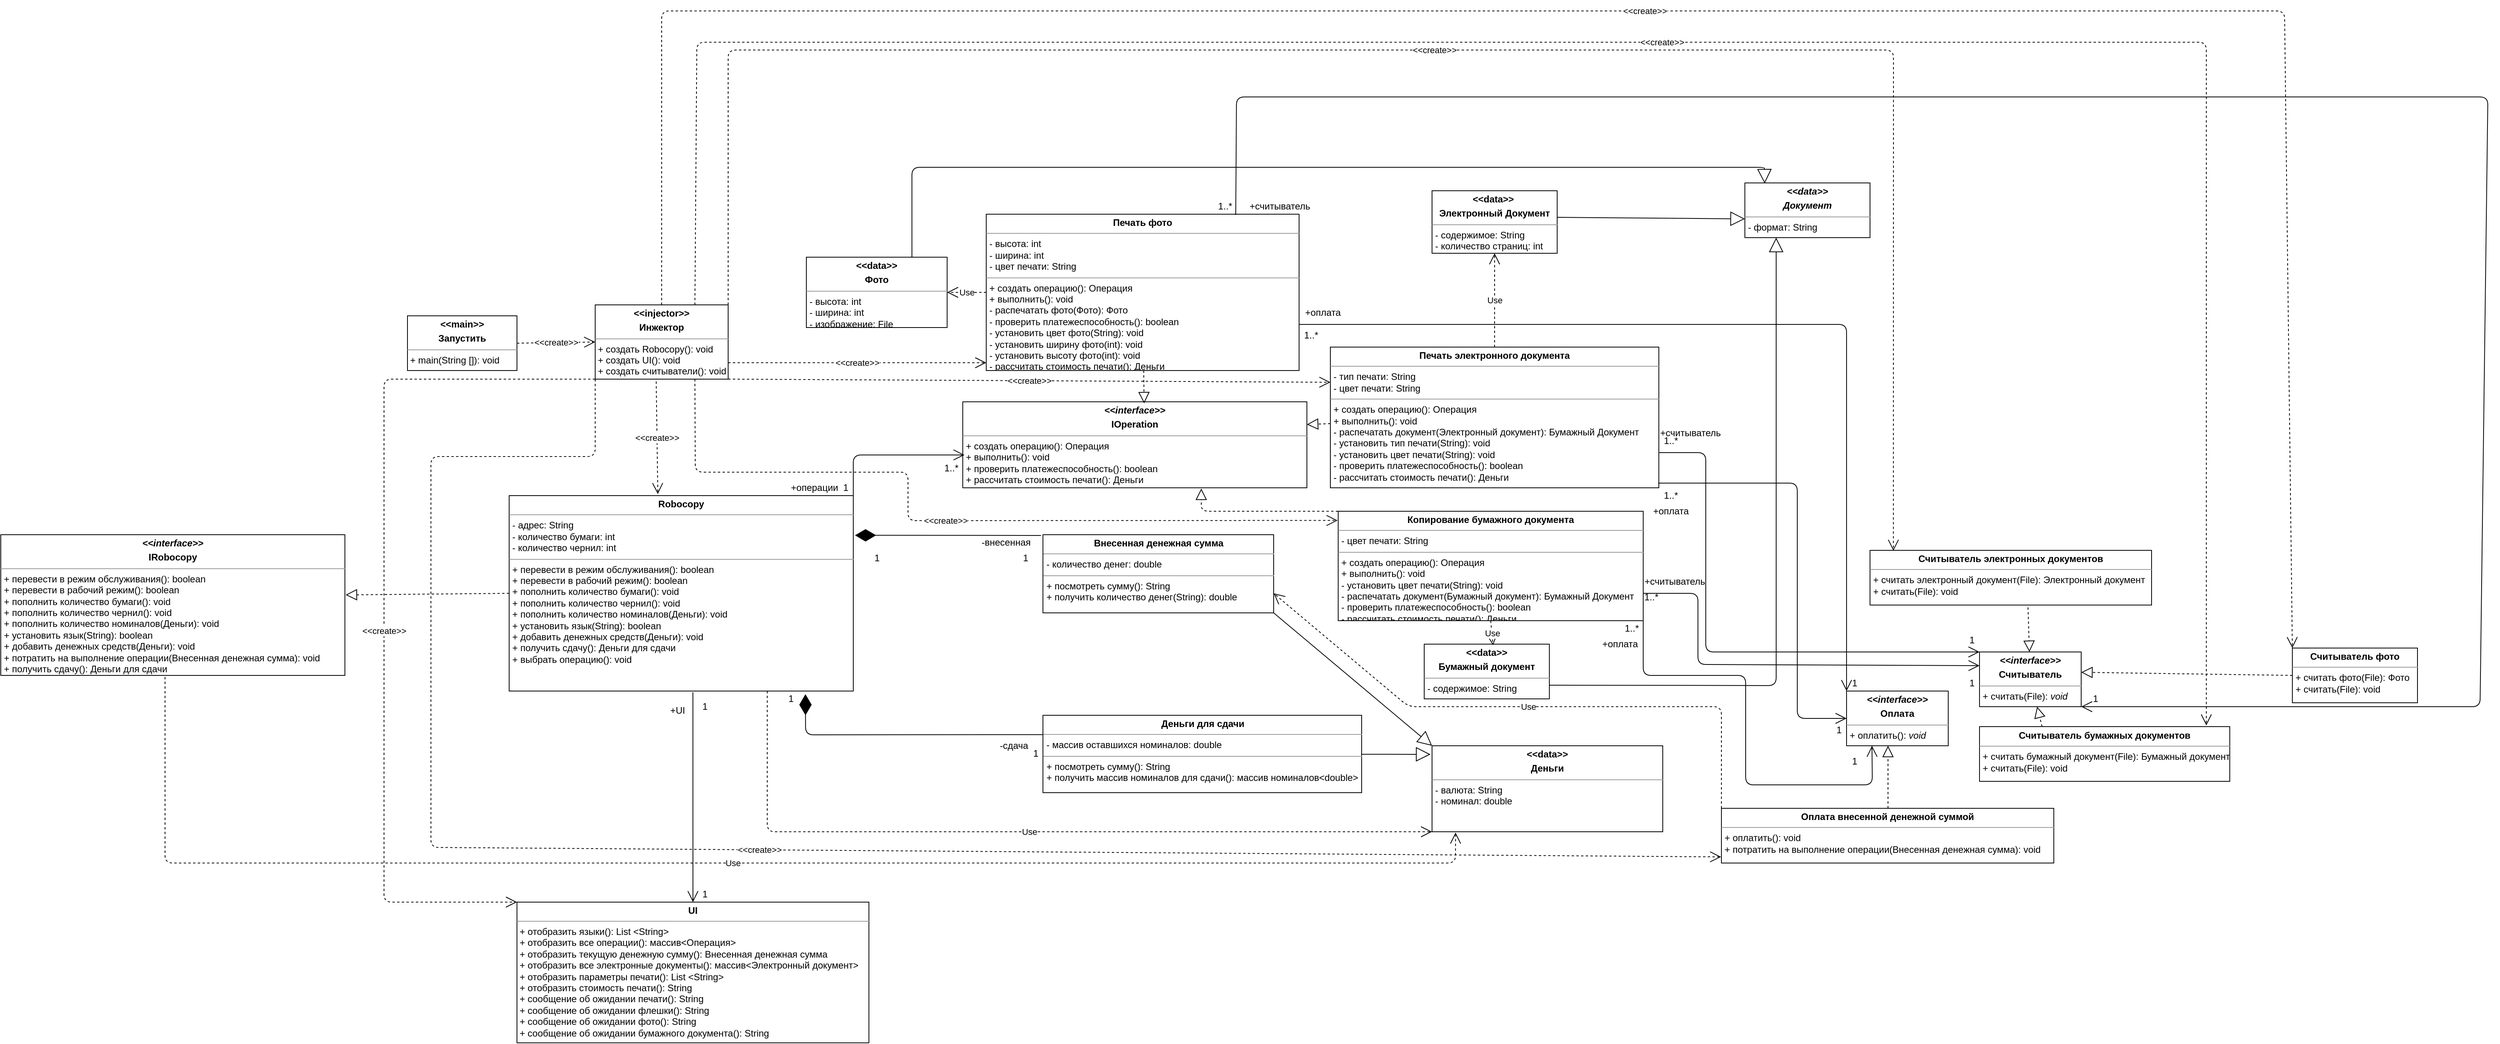 <mxfile version="13.7.3" type="device" pages="8"><diagram id="QwowrjFaOtFY6ynnXW9w" name="edited"><mxGraphModel dx="2713" dy="1946" grid="1" gridSize="10" guides="1" tooltips="1" connect="1" arrows="1" fold="1" page="1" pageScale="1" pageWidth="827" pageHeight="1169" math="0" shadow="0"><root><mxCell id="5A5UYKf9rC9ZA33OOGkg-0"/><mxCell id="5A5UYKf9rC9ZA33OOGkg-1" parent="5A5UYKf9rC9ZA33OOGkg-0"/><mxCell id="GLlHKjQcFdDRBT-gEm-I-0" value="&lt;p style=&quot;margin: 0px ; margin-top: 4px ; text-align: center&quot;&gt;&lt;b&gt;Robocopy&lt;/b&gt;&lt;/p&gt;&lt;hr size=&quot;1&quot;&gt;&lt;p style=&quot;margin: 0px ; margin-left: 4px&quot;&gt;- адрес: String&lt;/p&gt;&lt;p style=&quot;margin: 0px ; margin-left: 4px&quot;&gt;- количество бумаги: int&lt;/p&gt;&lt;p style=&quot;margin: 0px ; margin-left: 4px&quot;&gt;- количество чернил: int&lt;span&gt;&amp;nbsp;&lt;/span&gt;&lt;/p&gt;&lt;hr size=&quot;1&quot;&gt;&lt;p style=&quot;margin: 0px ; margin-left: 4px&quot;&gt;&lt;span&gt;+ перевести в режим обслуживания(): boolean&lt;/span&gt;&lt;br&gt;&lt;/p&gt;&lt;p style=&quot;margin: 0px ; margin-left: 4px&quot;&gt;+ перевести в рабочий режим(): boolean&lt;/p&gt;&lt;p style=&quot;margin: 0px ; margin-left: 4px&quot;&gt;+ пополнить количество бумаги(): void&lt;/p&gt;&lt;p style=&quot;margin: 0px ; margin-left: 4px&quot;&gt;+ пополнить количество чернил(): void&lt;/p&gt;&lt;p style=&quot;margin: 0px ; margin-left: 4px&quot;&gt;+ пополнить количество номиналов(Деньги): void&lt;/p&gt;&lt;p style=&quot;margin: 0px 0px 0px 4px&quot;&gt;+ установить язык(String): boolean&lt;/p&gt;&lt;p style=&quot;margin: 0px 0px 0px 4px&quot;&gt;+ добавить денежных средств(Деньги): void&lt;/p&gt;&lt;p style=&quot;margin: 0px 0px 0px 4px&quot;&gt;+ получить сдачу(): Деньги для сдачи&lt;/p&gt;&lt;p style=&quot;margin: 0px 0px 0px 4px&quot;&gt;+ выбрать операцию(): void&lt;/p&gt;" style="verticalAlign=top;align=left;overflow=fill;fontSize=12;fontFamily=Helvetica;html=1;" parent="5A5UYKf9rC9ZA33OOGkg-1" vertex="1"><mxGeometry x="30" y="610" width="440" height="250" as="geometry"/></mxCell><mxCell id="GLlHKjQcFdDRBT-gEm-I-1" value="&lt;p style=&quot;margin: 0px ; margin-top: 4px ; text-align: center&quot;&gt;&lt;b&gt;Внесенная денежная сумма&lt;/b&gt;&lt;/p&gt;&lt;hr size=&quot;1&quot;&gt;&lt;p style=&quot;margin: 0px ; margin-left: 4px&quot;&gt;&lt;span&gt;- количество денег: double&lt;/span&gt;&lt;br&gt;&lt;/p&gt;&lt;hr size=&quot;1&quot;&gt;&lt;p style=&quot;margin: 0px ; margin-left: 4px&quot;&gt;&lt;span&gt;+ посмотреть сумму(): String&lt;/span&gt;&lt;/p&gt;&lt;p style=&quot;margin: 0px ; margin-left: 4px&quot;&gt;&lt;span&gt;+ получить количество денег(String): double&lt;/span&gt;&lt;/p&gt;" style="verticalAlign=top;align=left;overflow=fill;fontSize=12;fontFamily=Helvetica;html=1;" parent="5A5UYKf9rC9ZA33OOGkg-1" vertex="1"><mxGeometry x="712.5" y="660" width="295" height="100" as="geometry"/></mxCell><mxCell id="GLlHKjQcFdDRBT-gEm-I-3" value="&lt;p style=&quot;margin: 0px ; margin-top: 4px ; text-align: center&quot;&gt;&lt;b&gt;Печать электронного документа&lt;/b&gt;&lt;/p&gt;&lt;hr size=&quot;1&quot;&gt;&lt;p style=&quot;margin: 0px ; margin-left: 4px&quot;&gt;- тип печати: String&lt;/p&gt;&lt;p style=&quot;margin: 0px ; margin-left: 4px&quot;&gt;- цвет печати: String&lt;/p&gt;&lt;hr size=&quot;1&quot;&gt;&lt;p style=&quot;margin: 0px ; margin-left: 4px&quot;&gt;&lt;span&gt;+ создать операцию(): Операция&lt;/span&gt;&lt;/p&gt;&lt;p style=&quot;margin: 0px ; margin-left: 4px&quot;&gt;&lt;span&gt;+ выполнить(): void&lt;/span&gt;&lt;br&gt;&lt;/p&gt;&lt;p style=&quot;margin: 0px ; margin-left: 4px&quot;&gt;- распечатать документ(Электронный документ): Бумажный Документ&lt;/p&gt;&lt;p style=&quot;margin: 0px ; margin-left: 4px&quot;&gt;- установить тип печати(String): void&lt;/p&gt;&lt;p style=&quot;margin: 0px ; margin-left: 4px&quot;&gt;- установить цвет печати(String): void&amp;nbsp;&lt;/p&gt;&lt;p style=&quot;margin: 0px ; margin-left: 4px&quot;&gt;- проверить платежеспособность(): boolean&lt;/p&gt;&lt;p style=&quot;margin: 0px ; margin-left: 4px&quot;&gt;- рассчитать стоимость печати(): Деньги&lt;/p&gt;" style="verticalAlign=top;align=left;overflow=fill;fontSize=12;fontFamily=Helvetica;html=1;" parent="5A5UYKf9rC9ZA33OOGkg-1" vertex="1"><mxGeometry x="1080" y="420" width="420" height="180" as="geometry"/></mxCell><mxCell id="GLlHKjQcFdDRBT-gEm-I-5" value="&lt;p style=&quot;margin: 0px ; margin-top: 4px ; text-align: center&quot;&gt;&lt;b&gt;&amp;lt;&amp;lt;data&amp;gt;&amp;gt;&amp;nbsp;&lt;/b&gt;&lt;/p&gt;&lt;p style=&quot;margin: 0px ; margin-top: 4px ; text-align: center&quot;&gt;&lt;b&gt;Электронный Документ&lt;/b&gt;&lt;/p&gt;&lt;hr size=&quot;1&quot;&gt;&lt;p style=&quot;margin: 0px ; margin-left: 4px&quot;&gt;- содержимое: String&lt;/p&gt;&lt;p style=&quot;margin: 0px ; margin-left: 4px&quot;&gt;- количество страниц: int&lt;/p&gt;" style="verticalAlign=top;align=left;overflow=fill;fontSize=12;fontFamily=Helvetica;html=1;" parent="5A5UYKf9rC9ZA33OOGkg-1" vertex="1"><mxGeometry x="1210" y="220" width="160" height="80" as="geometry"/></mxCell><mxCell id="GLlHKjQcFdDRBT-gEm-I-6" value="&lt;p style=&quot;margin: 0px ; margin-top: 4px ; text-align: center&quot;&gt;&lt;b&gt;&amp;lt;&amp;lt;data&amp;gt;&amp;gt;&lt;/b&gt;&lt;/p&gt;&lt;p style=&quot;margin: 0px ; margin-top: 4px ; text-align: center&quot;&gt;&lt;b&gt;Фото&lt;/b&gt;&lt;/p&gt;&lt;hr size=&quot;1&quot;&gt;&lt;p style=&quot;margin: 0px ; margin-left: 4px&quot;&gt;- высота: int&lt;/p&gt;&lt;p style=&quot;margin: 0px ; margin-left: 4px&quot;&gt;- ширина: int&lt;/p&gt;&lt;p style=&quot;margin: 0px ; margin-left: 4px&quot;&gt;- изображение: File&lt;/p&gt;" style="verticalAlign=top;align=left;overflow=fill;fontSize=12;fontFamily=Helvetica;html=1;" parent="5A5UYKf9rC9ZA33OOGkg-1" vertex="1"><mxGeometry x="410" y="305" width="180" height="90" as="geometry"/></mxCell><mxCell id="GLlHKjQcFdDRBT-gEm-I-7" value="&lt;p style=&quot;margin: 0px ; margin-top: 4px ; text-align: center&quot;&gt;&lt;b&gt;Копирование бумажного документа&lt;/b&gt;&lt;/p&gt;&lt;hr size=&quot;1&quot;&gt;&lt;p style=&quot;margin: 0px ; margin-left: 4px&quot;&gt;&lt;span&gt;- цвет печати: String&lt;/span&gt;&lt;br&gt;&lt;/p&gt;&lt;hr size=&quot;1&quot;&gt;&lt;p style=&quot;margin: 0px ; margin-left: 4px&quot;&gt;+ создать операцию(): Операция&lt;/p&gt;&lt;p style=&quot;margin: 0px ; margin-left: 4px&quot;&gt;+ выполнить(): void&lt;/p&gt;&lt;p style=&quot;margin: 0px ; margin-left: 4px&quot;&gt;- установить цвет печати(String): void&lt;/p&gt;&lt;p style=&quot;margin: 0px ; margin-left: 4px&quot;&gt;- распечатать документ(Бумажный документ): Бумажный Документ&amp;nbsp;&lt;/p&gt;&lt;p style=&quot;margin: 0px ; margin-left: 4px&quot;&gt;- проверить платежеспособность(): boolean&lt;/p&gt;&lt;p style=&quot;margin: 0px ; margin-left: 4px&quot;&gt;- рассчитать стоимость печати(): Деньги&lt;/p&gt;&lt;p style=&quot;margin: 0px ; margin-left: 4px&quot;&gt;&lt;br&gt;&lt;/p&gt;&lt;p style=&quot;margin: 0px ; margin-left: 4px&quot;&gt;&lt;br&gt;&lt;/p&gt;" style="verticalAlign=top;align=left;overflow=fill;fontSize=12;fontFamily=Helvetica;html=1;" parent="5A5UYKf9rC9ZA33OOGkg-1" vertex="1"><mxGeometry x="1090" y="630" width="390" height="140" as="geometry"/></mxCell><mxCell id="GLlHKjQcFdDRBT-gEm-I-9" value="&lt;p style=&quot;margin: 0px ; margin-top: 4px ; text-align: center&quot;&gt;&lt;b&gt;&amp;lt;&amp;lt;data&amp;gt;&amp;gt;&lt;/b&gt;&lt;/p&gt;&lt;p style=&quot;margin: 0px ; margin-top: 4px ; text-align: center&quot;&gt;&lt;b&gt;Бумажный документ&lt;/b&gt;&lt;/p&gt;&lt;hr size=&quot;1&quot;&gt;&lt;p style=&quot;margin: 0px ; margin-left: 4px&quot;&gt;- содержимое: String&lt;/p&gt;" style="verticalAlign=top;align=left;overflow=fill;fontSize=12;fontFamily=Helvetica;html=1;" parent="5A5UYKf9rC9ZA33OOGkg-1" vertex="1"><mxGeometry x="1200" y="800" width="160" height="70" as="geometry"/></mxCell><mxCell id="GLlHKjQcFdDRBT-gEm-I-10" value="&lt;p style=&quot;margin: 0px ; margin-top: 4px ; text-align: center&quot;&gt;&lt;b&gt;Печать фото&lt;/b&gt;&lt;/p&gt;&lt;hr size=&quot;1&quot;&gt;&lt;p style=&quot;margin: 0px ; margin-left: 4px&quot;&gt;- высота: int&lt;/p&gt;&lt;p style=&quot;margin: 0px ; margin-left: 4px&quot;&gt;- ширина: int&lt;/p&gt;&lt;p style=&quot;margin: 0px ; margin-left: 4px&quot;&gt;- цвет печати: String&lt;/p&gt;&lt;hr size=&quot;1&quot;&gt;&lt;p style=&quot;margin: 0px ; margin-left: 4px&quot;&gt;+ создать операцию(): Операция&lt;/p&gt;&lt;p style=&quot;margin: 0px ; margin-left: 4px&quot;&gt;+ выполнить(): void&lt;/p&gt;&lt;p style=&quot;margin: 0px ; margin-left: 4px&quot;&gt;- распечатать фото(Фото): Фото&amp;nbsp;&lt;/p&gt;&lt;p style=&quot;margin: 0px ; margin-left: 4px&quot;&gt;- проверить платежеспособность(): boolean&lt;/p&gt;&lt;p style=&quot;margin: 0px ; margin-left: 4px&quot;&gt;- установить цвет фото(String): void&lt;/p&gt;&lt;p style=&quot;margin: 0px ; margin-left: 4px&quot;&gt;- установить ширину фото(int): void&lt;/p&gt;&lt;p style=&quot;margin: 0px ; margin-left: 4px&quot;&gt;- установить высоту фото(int): void&lt;/p&gt;&lt;p style=&quot;margin: 0px ; margin-left: 4px&quot;&gt;- рассчитать стоимость печати(): Деньги&lt;/p&gt;" style="verticalAlign=top;align=left;overflow=fill;fontSize=12;fontFamily=Helvetica;html=1;" parent="5A5UYKf9rC9ZA33OOGkg-1" vertex="1"><mxGeometry x="640" y="250" width="400" height="200" as="geometry"/></mxCell><mxCell id="GLlHKjQcFdDRBT-gEm-I-13" value="&lt;p style=&quot;margin: 0px ; margin-top: 4px ; text-align: center&quot;&gt;&lt;b&gt;Деньги для сдачи&lt;/b&gt;&lt;/p&gt;&lt;hr size=&quot;1&quot;&gt;&lt;p style=&quot;margin: 0px ; margin-left: 4px&quot;&gt;&lt;span&gt;- массив оставшихся номиналов: double&lt;/span&gt;&lt;/p&gt;&lt;hr size=&quot;1&quot;&gt;&lt;p style=&quot;margin: 0px ; margin-left: 4px&quot;&gt;&lt;span&gt;+ посмотреть сумму(): String&lt;/span&gt;&lt;/p&gt;&lt;p style=&quot;margin: 0px ; margin-left: 4px&quot;&gt;&lt;span&gt;+ получить массив номиналов для сдачи(): массив номиналов&amp;lt;double&amp;gt;&lt;/span&gt;&lt;/p&gt;&lt;p style=&quot;margin: 0px ; margin-left: 4px&quot;&gt;&lt;span&gt;&lt;br&gt;&lt;/span&gt;&lt;/p&gt;" style="verticalAlign=top;align=left;overflow=fill;fontSize=12;fontFamily=Helvetica;html=1;" parent="5A5UYKf9rC9ZA33OOGkg-1" vertex="1"><mxGeometry x="712.5" y="891" width="407.5" height="99" as="geometry"/></mxCell><mxCell id="GLlHKjQcFdDRBT-gEm-I-14" value="&lt;p style=&quot;margin: 0px ; margin-top: 4px ; text-align: center&quot;&gt;&lt;b&gt;&amp;lt;&amp;lt;data&amp;gt;&amp;gt;&lt;/b&gt;&lt;/p&gt;&lt;p style=&quot;margin: 0px ; margin-top: 4px ; text-align: center&quot;&gt;&lt;b&gt;Деньги&lt;/b&gt;&lt;/p&gt;&lt;hr size=&quot;1&quot;&gt;&lt;p style=&quot;margin: 0px ; margin-left: 4px&quot;&gt;- валюта: String&lt;/p&gt;&lt;p style=&quot;margin: 0px ; margin-left: 4px&quot;&gt;- номинал: double&lt;/p&gt;&lt;p style=&quot;margin: 0px ; margin-left: 4px&quot;&gt;&lt;br&gt;&lt;/p&gt;" style="verticalAlign=top;align=left;overflow=fill;fontSize=12;fontFamily=Helvetica;html=1;" parent="5A5UYKf9rC9ZA33OOGkg-1" vertex="1"><mxGeometry x="1210" y="930" width="295" height="110" as="geometry"/></mxCell><mxCell id="GLlHKjQcFdDRBT-gEm-I-15" value="" style="endArrow=block;endSize=16;endFill=0;html=1;" parent="5A5UYKf9rC9ZA33OOGkg-1" source="GLlHKjQcFdDRBT-gEm-I-13" edge="1"><mxGeometry width="160" relative="1" as="geometry"><mxPoint x="1000" y="558.125" as="sourcePoint"/><mxPoint x="1208" y="941" as="targetPoint"/></mxGeometry></mxCell><mxCell id="GLlHKjQcFdDRBT-gEm-I-16" value="" style="endArrow=block;endSize=16;endFill=0;html=1;exitX=1;exitY=1;exitDx=0;exitDy=0;entryX=0;entryY=0;entryDx=0;entryDy=0;" parent="5A5UYKf9rC9ZA33OOGkg-1" source="GLlHKjQcFdDRBT-gEm-I-1" target="GLlHKjQcFdDRBT-gEm-I-14" edge="1"><mxGeometry width="160" relative="1" as="geometry"><mxPoint x="1010" y="568.125" as="sourcePoint"/><mxPoint x="1110" y="640" as="targetPoint"/></mxGeometry></mxCell><mxCell id="GLlHKjQcFdDRBT-gEm-I-19" value="&lt;p style=&quot;margin: 0px ; margin-top: 4px ; text-align: center&quot;&gt;&lt;b&gt;&lt;i&gt;&amp;lt;&amp;lt;interface&amp;gt;&amp;gt;&lt;/i&gt;&lt;/b&gt;&lt;/p&gt;&lt;p style=&quot;margin: 0px ; margin-top: 4px ; text-align: center&quot;&gt;&lt;b&gt;IRobocopy&lt;/b&gt;&lt;/p&gt;&lt;hr size=&quot;1&quot;&gt;&lt;p style=&quot;margin: 0px ; margin-left: 4px&quot;&gt;&lt;span&gt;+ перевести в режим обслуживания(): boolean&lt;/span&gt;&lt;br&gt;&lt;/p&gt;&lt;p style=&quot;margin: 0px ; margin-left: 4px&quot;&gt;+ перевести в рабочий режим(): boolean&lt;/p&gt;&lt;p style=&quot;margin: 0px ; margin-left: 4px&quot;&gt;+ пополнить количество бумаги(): void&lt;/p&gt;&lt;p style=&quot;margin: 0px ; margin-left: 4px&quot;&gt;+ пополнить количество чернил(): void&lt;/p&gt;&lt;p style=&quot;margin: 0px ; margin-left: 4px&quot;&gt;+ пополнить количество номиналов(Деньги): void&lt;/p&gt;&lt;p style=&quot;margin: 0px 0px 0px 4px&quot;&gt;+ установить язык(String): boolean&lt;/p&gt;&lt;p style=&quot;margin: 0px 0px 0px 4px&quot;&gt;+ добавить денежных средств(Деньги): void&lt;/p&gt;&lt;p style=&quot;margin: 0px 0px 0px 4px&quot;&gt;+ потратить на выполнение операции(Внесенная денежная сумма): void&lt;br&gt;&lt;/p&gt;&lt;p style=&quot;margin: 0px 0px 0px 4px&quot;&gt;+ получить сдачу(): Деньги для сдачи&lt;/p&gt;" style="verticalAlign=top;align=left;overflow=fill;fontSize=12;fontFamily=Helvetica;html=1;" parent="5A5UYKf9rC9ZA33OOGkg-1" vertex="1"><mxGeometry x="-620" y="660" width="440" height="180" as="geometry"/></mxCell><mxCell id="GLlHKjQcFdDRBT-gEm-I-20" value="" style="endArrow=block;dashed=1;endFill=0;endSize=12;html=1;exitX=0;exitY=0.5;exitDx=0;exitDy=0;" parent="5A5UYKf9rC9ZA33OOGkg-1" source="GLlHKjQcFdDRBT-gEm-I-0" edge="1"><mxGeometry width="160" relative="1" as="geometry"><mxPoint x="-370" y="770" as="sourcePoint"/><mxPoint x="-179" y="737" as="targetPoint"/></mxGeometry></mxCell><mxCell id="GLlHKjQcFdDRBT-gEm-I-21" value="Use" style="endArrow=open;endSize=12;dashed=1;html=1;entryX=0;entryY=1;entryDx=0;entryDy=0;exitX=0.75;exitY=1;exitDx=0;exitDy=0;" parent="5A5UYKf9rC9ZA33OOGkg-1" source="GLlHKjQcFdDRBT-gEm-I-0" target="GLlHKjQcFdDRBT-gEm-I-14" edge="1"><mxGeometry width="160" relative="1" as="geometry"><mxPoint x="475.04" y="626.7" as="sourcePoint"/><mxPoint x="475.0" y="405" as="targetPoint"/><Array as="points"><mxPoint x="360" y="1040"/></Array></mxGeometry></mxCell><mxCell id="GLlHKjQcFdDRBT-gEm-I-24" value="Use" style="endArrow=open;endSize=12;dashed=1;html=1;entryX=1;entryY=0.5;entryDx=0;entryDy=0;exitX=0;exitY=0.5;exitDx=0;exitDy=0;" parent="5A5UYKf9rC9ZA33OOGkg-1" source="GLlHKjQcFdDRBT-gEm-I-10" target="GLlHKjQcFdDRBT-gEm-I-6" edge="1"><mxGeometry width="160" relative="1" as="geometry"><mxPoint x="505.04" y="656.7" as="sourcePoint"/><mxPoint x="505.0" y="435" as="targetPoint"/></mxGeometry></mxCell><mxCell id="GLlHKjQcFdDRBT-gEm-I-25" value="Use" style="endArrow=open;endSize=12;dashed=1;html=1;entryX=0.5;entryY=1;entryDx=0;entryDy=0;exitX=0.5;exitY=0;exitDx=0;exitDy=0;" parent="5A5UYKf9rC9ZA33OOGkg-1" source="GLlHKjQcFdDRBT-gEm-I-3" target="GLlHKjQcFdDRBT-gEm-I-5" edge="1"><mxGeometry width="160" relative="1" as="geometry"><mxPoint x="515.04" y="666.7" as="sourcePoint"/><mxPoint x="515.0" y="445" as="targetPoint"/></mxGeometry></mxCell><mxCell id="GLlHKjQcFdDRBT-gEm-I-26" value="Use" style="endArrow=open;endSize=12;dashed=1;html=1;entryX=0.55;entryY=0.02;entryDx=0;entryDy=0;exitX=0.5;exitY=1;exitDx=0;exitDy=0;entryPerimeter=0;" parent="5A5UYKf9rC9ZA33OOGkg-1" source="GLlHKjQcFdDRBT-gEm-I-7" target="GLlHKjQcFdDRBT-gEm-I-9" edge="1"><mxGeometry width="160" relative="1" as="geometry"><mxPoint x="525.04" y="676.7" as="sourcePoint"/><mxPoint x="525.0" y="455" as="targetPoint"/></mxGeometry></mxCell><mxCell id="GLlHKjQcFdDRBT-gEm-I-27" value="" style="endArrow=diamondThin;endFill=1;endSize=24;html=1;entryX=1.005;entryY=0.203;entryDx=0;entryDy=0;entryPerimeter=0;" parent="5A5UYKf9rC9ZA33OOGkg-1" target="GLlHKjQcFdDRBT-gEm-I-0" edge="1"><mxGeometry width="160" relative="1" as="geometry"><mxPoint x="710" y="661" as="sourcePoint"/><mxPoint x="480" y="620" as="targetPoint"/></mxGeometry></mxCell><mxCell id="GLlHKjQcFdDRBT-gEm-I-28" value="1" style="text;html=1;align=center;verticalAlign=middle;resizable=0;points=[];autosize=1;" parent="5A5UYKf9rC9ZA33OOGkg-1" vertex="1"><mxGeometry x="490" y="680" width="20" height="20" as="geometry"/></mxCell><mxCell id="GLlHKjQcFdDRBT-gEm-I-29" value="1" style="text;html=1;align=center;verticalAlign=middle;resizable=0;points=[];autosize=1;" parent="5A5UYKf9rC9ZA33OOGkg-1" vertex="1"><mxGeometry x="680" y="680" width="20" height="20" as="geometry"/></mxCell><mxCell id="GLlHKjQcFdDRBT-gEm-I-30" value="" style="endArrow=diamondThin;endFill=1;endSize=24;html=1;exitX=0;exitY=0.25;exitDx=0;exitDy=0;entryX=0.861;entryY=1.016;entryDx=0;entryDy=0;entryPerimeter=0;" parent="5A5UYKf9rC9ZA33OOGkg-1" source="GLlHKjQcFdDRBT-gEm-I-13" target="GLlHKjQcFdDRBT-gEm-I-0" edge="1"><mxGeometry width="160" relative="1" as="geometry"><mxPoint x="730" y="630" as="sourcePoint"/><mxPoint x="472" y="916" as="targetPoint"/><Array as="points"><mxPoint x="409" y="916"/></Array></mxGeometry></mxCell><mxCell id="GLlHKjQcFdDRBT-gEm-I-31" value="1" style="text;html=1;align=center;verticalAlign=middle;resizable=0;points=[];autosize=1;" parent="5A5UYKf9rC9ZA33OOGkg-1" vertex="1"><mxGeometry x="380" y="860" width="20" height="20" as="geometry"/></mxCell><mxCell id="GLlHKjQcFdDRBT-gEm-I-32" value="1" style="text;html=1;align=center;verticalAlign=middle;resizable=0;points=[];autosize=1;" parent="5A5UYKf9rC9ZA33OOGkg-1" vertex="1"><mxGeometry x="692.5" y="930" width="20" height="20" as="geometry"/></mxCell><mxCell id="GLlHKjQcFdDRBT-gEm-I-33" value="&lt;p style=&quot;margin: 0px ; margin-top: 4px ; text-align: center&quot;&gt;&lt;i&gt;&lt;b&gt;&amp;lt;&amp;lt;interface&amp;gt;&amp;gt;&lt;/b&gt;&lt;/i&gt;&lt;/p&gt;&lt;p style=&quot;margin: 0px ; margin-top: 4px ; text-align: center&quot;&gt;&lt;b&gt;IOperation&lt;/b&gt;&lt;/p&gt;&lt;hr size=&quot;1&quot;&gt;&lt;p style=&quot;margin: 0px 0px 0px 4px&quot;&gt;+ создать операцию(): Операция&lt;/p&gt;&lt;p style=&quot;margin: 0px 0px 0px 4px&quot;&gt;+ выполнить(): void&lt;span&gt;&amp;nbsp;&lt;/span&gt;&lt;/p&gt;&lt;p style=&quot;margin: 0px 0px 0px 4px&quot;&gt;+ проверить платежеспособность(): boolean&lt;/p&gt;&lt;p style=&quot;margin: 0px 0px 0px 4px&quot;&gt;+ рассчитать стоимость печати(): Деньги&lt;/p&gt;" style="verticalAlign=top;align=left;overflow=fill;fontSize=12;fontFamily=Helvetica;html=1;" parent="5A5UYKf9rC9ZA33OOGkg-1" vertex="1"><mxGeometry x="610" y="490" width="440" height="110" as="geometry"/></mxCell><mxCell id="GLlHKjQcFdDRBT-gEm-I-34" value="" style="endArrow=block;dashed=1;endFill=0;endSize=12;html=1;" parent="5A5UYKf9rC9ZA33OOGkg-1" source="GLlHKjQcFdDRBT-gEm-I-3" edge="1"><mxGeometry width="160" relative="1" as="geometry"><mxPoint x="1440" y="660" as="sourcePoint"/><mxPoint x="1050" y="519" as="targetPoint"/></mxGeometry></mxCell><mxCell id="GLlHKjQcFdDRBT-gEm-I-35" value="Use" style="endArrow=open;endSize=12;dashed=1;html=1;entryX=0.102;entryY=1.009;entryDx=0;entryDy=0;entryPerimeter=0;" parent="5A5UYKf9rC9ZA33OOGkg-1" target="GLlHKjQcFdDRBT-gEm-I-14" edge="1"><mxGeometry width="160" relative="1" as="geometry"><mxPoint x="-410" y="842" as="sourcePoint"/><mxPoint x="780" y="1100" as="targetPoint"/><Array as="points"><mxPoint x="-410" y="1080"/><mxPoint x="-270" y="1080"/><mxPoint x="1240" y="1080"/></Array></mxGeometry></mxCell><mxCell id="GLlHKjQcFdDRBT-gEm-I-39" value="" style="endArrow=block;dashed=1;endFill=0;endSize=12;html=1;entryX=0.527;entryY=0.018;entryDx=0;entryDy=0;entryPerimeter=0;" parent="5A5UYKf9rC9ZA33OOGkg-1" source="GLlHKjQcFdDRBT-gEm-I-10" target="GLlHKjQcFdDRBT-gEm-I-33" edge="1"><mxGeometry width="160" relative="1" as="geometry"><mxPoint x="1510" y="500.02" as="sourcePoint"/><mxPoint x="1800" y="430" as="targetPoint"/><Array as="points"/></mxGeometry></mxCell><mxCell id="GLlHKjQcFdDRBT-gEm-I-40" value="" style="endArrow=block;dashed=1;endFill=0;endSize=12;html=1;exitX=0;exitY=0;exitDx=0;exitDy=0;entryX=0.693;entryY=1.009;entryDx=0;entryDy=0;entryPerimeter=0;" parent="5A5UYKf9rC9ZA33OOGkg-1" source="GLlHKjQcFdDRBT-gEm-I-7" target="GLlHKjQcFdDRBT-gEm-I-33" edge="1"><mxGeometry width="160" relative="1" as="geometry"><mxPoint x="1520" y="510.02" as="sourcePoint"/><mxPoint x="900" y="630" as="targetPoint"/><Array as="points"><mxPoint x="915" y="630"/></Array></mxGeometry></mxCell><mxCell id="GLlHKjQcFdDRBT-gEm-I-41" value="&lt;p style=&quot;margin: 0px ; margin-top: 4px ; text-align: center&quot;&gt;&lt;b&gt;&lt;i&gt;&amp;lt;&amp;lt;data&amp;gt;&amp;gt;&lt;/i&gt;&lt;/b&gt;&lt;/p&gt;&lt;p style=&quot;margin: 0px ; margin-top: 4px ; text-align: center&quot;&gt;&lt;b&gt;&lt;i&gt;Документ&lt;/i&gt;&lt;/b&gt;&lt;/p&gt;&lt;hr size=&quot;1&quot;&gt;&lt;p style=&quot;margin: 0px ; margin-left: 4px&quot;&gt;- формат: String&lt;/p&gt;" style="verticalAlign=top;align=left;overflow=fill;fontSize=12;fontFamily=Helvetica;html=1;" parent="5A5UYKf9rC9ZA33OOGkg-1" vertex="1"><mxGeometry x="1610" y="210" width="160" height="70" as="geometry"/></mxCell><mxCell id="GLlHKjQcFdDRBT-gEm-I-42" value="" style="endArrow=block;endSize=16;endFill=0;html=1;exitX=1;exitY=0.425;exitDx=0;exitDy=0;entryX=0;entryY=0.657;entryDx=0;entryDy=0;entryPerimeter=0;exitPerimeter=0;" parent="5A5UYKf9rC9ZA33OOGkg-1" source="GLlHKjQcFdDRBT-gEm-I-5" target="GLlHKjQcFdDRBT-gEm-I-41" edge="1"><mxGeometry width="160" relative="1" as="geometry"><mxPoint x="1090.0" y="520" as="sourcePoint"/><mxPoint x="1020.0" y="520" as="targetPoint"/></mxGeometry></mxCell><mxCell id="GLlHKjQcFdDRBT-gEm-I-43" value="" style="endArrow=block;endSize=16;endFill=0;html=1;exitX=1;exitY=0.75;exitDx=0;exitDy=0;entryX=0.25;entryY=1;entryDx=0;entryDy=0;" parent="5A5UYKf9rC9ZA33OOGkg-1" source="GLlHKjQcFdDRBT-gEm-I-9" target="GLlHKjQcFdDRBT-gEm-I-41" edge="1"><mxGeometry width="160" relative="1" as="geometry"><mxPoint x="1100.0" y="530" as="sourcePoint"/><mxPoint x="1030.0" y="530" as="targetPoint"/><Array as="points"><mxPoint x="1650" y="853"/></Array></mxGeometry></mxCell><mxCell id="GLlHKjQcFdDRBT-gEm-I-44" value="" style="endArrow=block;endSize=16;endFill=0;html=1;exitX=0.75;exitY=0;exitDx=0;exitDy=0;entryX=0.158;entryY=0.01;entryDx=0;entryDy=0;entryPerimeter=0;" parent="5A5UYKf9rC9ZA33OOGkg-1" source="GLlHKjQcFdDRBT-gEm-I-6" target="GLlHKjQcFdDRBT-gEm-I-41" edge="1"><mxGeometry width="160" relative="1" as="geometry"><mxPoint x="1110.0" y="540" as="sourcePoint"/><mxPoint x="1480" y="200" as="targetPoint"/><Array as="points"><mxPoint x="545" y="190"/><mxPoint x="1635" y="190"/></Array></mxGeometry></mxCell><mxCell id="GLlHKjQcFdDRBT-gEm-I-45" value="-сдача" style="text;html=1;align=center;verticalAlign=middle;resizable=0;points=[];autosize=1;" parent="5A5UYKf9rC9ZA33OOGkg-1" vertex="1"><mxGeometry x="650" y="920" width="50" height="20" as="geometry"/></mxCell><mxCell id="GLlHKjQcFdDRBT-gEm-I-46" value="-внесенная" style="text;html=1;align=center;verticalAlign=middle;resizable=0;points=[];autosize=1;" parent="5A5UYKf9rC9ZA33OOGkg-1" vertex="1"><mxGeometry x="625" y="660" width="80" height="20" as="geometry"/></mxCell><mxCell id="GLlHKjQcFdDRBT-gEm-I-48" value="&lt;p style=&quot;margin: 0px ; margin-top: 4px ; text-align: center&quot;&gt;&lt;b&gt;UI&lt;/b&gt;&lt;/p&gt;&lt;hr size=&quot;1&quot;&gt;&lt;div style=&quot;height: 2px&quot;&gt;&amp;nbsp;+ отобразить языки(): List &amp;lt;String&amp;gt;&lt;/div&gt;&lt;div style=&quot;height: 2px&quot;&gt;&lt;br&gt;&lt;/div&gt;&lt;div style=&quot;height: 2px&quot;&gt;&lt;br&gt;&lt;/div&gt;&lt;div style=&quot;height: 2px&quot;&gt;&lt;br&gt;&lt;/div&gt;&lt;div style=&quot;height: 2px&quot;&gt;&amp;nbsp;&amp;nbsp;&lt;/div&gt;&lt;div style=&quot;height: 2px&quot;&gt;&lt;br&gt;&lt;/div&gt;&lt;div style=&quot;height: 2px&quot;&gt;&amp;nbsp;&lt;/div&gt;&amp;nbsp;+ отобразить все операции(): массив&amp;lt;Операция&amp;gt;&lt;br&gt;&amp;nbsp;+ отобразить текущую денежную сумму(): Внесенная денежная сумма&lt;br&gt;&amp;nbsp;+ отобразить все электронные документы(): массив&amp;lt;Электронный документ&amp;gt;&lt;br&gt;&amp;nbsp;+ отобразить параметры печати(): List &amp;lt;String&amp;gt;&lt;br&gt;&amp;nbsp;+ отобразить стоимость печати(): String&lt;br&gt;&amp;nbsp;+ сообщение об ожидании печати(): String&lt;br&gt;&amp;nbsp;+ сообщение об ожидании флешки(): String&lt;br&gt;&amp;nbsp;+ сообщение об ожидании фото(): String&lt;br&gt;&amp;nbsp;+ сообщение об ожидании бумажного документа(): String&lt;br&gt;&lt;div style=&quot;height: 2px&quot;&gt;&amp;nbsp; &amp;nbsp;&amp;nbsp;&lt;/div&gt;" style="verticalAlign=top;align=left;overflow=fill;fontSize=12;fontFamily=Helvetica;html=1;" parent="5A5UYKf9rC9ZA33OOGkg-1" vertex="1"><mxGeometry x="40" y="1130" width="450" height="180" as="geometry"/></mxCell><mxCell id="GLlHKjQcFdDRBT-gEm-I-49" value="" style="endArrow=open;endFill=1;endSize=12;html=1;exitX=0.534;exitY=1.006;exitDx=0;exitDy=0;entryX=0.5;entryY=0;entryDx=0;entryDy=0;exitPerimeter=0;" parent="5A5UYKf9rC9ZA33OOGkg-1" source="GLlHKjQcFdDRBT-gEm-I-0" target="GLlHKjQcFdDRBT-gEm-I-48" edge="1"><mxGeometry width="160" relative="1" as="geometry"><mxPoint x="550" y="1060" as="sourcePoint"/><mxPoint x="390" y="1060" as="targetPoint"/></mxGeometry></mxCell><mxCell id="GLlHKjQcFdDRBT-gEm-I-50" value="1" style="text;html=1;align=center;verticalAlign=middle;resizable=0;points=[];autosize=1;" parent="5A5UYKf9rC9ZA33OOGkg-1" vertex="1"><mxGeometry x="270" y="1110" width="20" height="20" as="geometry"/></mxCell><mxCell id="GLlHKjQcFdDRBT-gEm-I-51" value="1" style="text;html=1;align=center;verticalAlign=middle;resizable=0;points=[];autosize=1;" parent="5A5UYKf9rC9ZA33OOGkg-1" vertex="1"><mxGeometry x="270" y="870" width="20" height="20" as="geometry"/></mxCell><mxCell id="GLlHKjQcFdDRBT-gEm-I-52" value="&lt;p style=&quot;margin: 0px ; margin-top: 4px ; text-align: center&quot;&gt;&lt;b&gt;&amp;lt;&amp;lt;main&amp;gt;&amp;gt;&lt;/b&gt;&lt;/p&gt;&lt;p style=&quot;margin: 0px ; margin-top: 4px ; text-align: center&quot;&gt;&lt;b&gt;Запустить&lt;/b&gt;&lt;br&gt;&lt;/p&gt;&lt;hr size=&quot;1&quot;&gt;&lt;div style=&quot;height: 2px&quot;&gt;&amp;nbsp;+ main(String []): void&lt;/div&gt;" style="verticalAlign=top;align=left;overflow=fill;fontSize=12;fontFamily=Helvetica;html=1;" parent="5A5UYKf9rC9ZA33OOGkg-1" vertex="1"><mxGeometry x="-100" y="380" width="140" height="70" as="geometry"/></mxCell><mxCell id="GLlHKjQcFdDRBT-gEm-I-53" value="&lt;p style=&quot;margin: 0px ; margin-top: 4px ; text-align: center&quot;&gt;&lt;b&gt;&amp;lt;&amp;lt;injector&amp;gt;&amp;gt;&lt;/b&gt;&lt;/p&gt;&lt;p style=&quot;margin: 0px ; margin-top: 4px ; text-align: center&quot;&gt;&lt;b&gt;Инжектор&lt;/b&gt;&lt;/p&gt;&lt;hr size=&quot;1&quot;&gt;&lt;div style=&quot;height: 2px&quot;&gt;&amp;nbsp;+ создать Robocopy(): void&lt;br&gt;&amp;nbsp;+ создать UI(): void&lt;/div&gt;&lt;div style=&quot;height: 2px&quot;&gt;&lt;br&gt;&lt;br&gt;&lt;/div&gt;&lt;div style=&quot;height: 2px&quot;&gt;&lt;br&gt;&lt;/div&gt;&lt;div style=&quot;height: 2px&quot;&gt;&lt;br&gt;&lt;/div&gt;&lt;div style=&quot;height: 2px&quot;&gt;&lt;br&gt;&lt;/div&gt;&lt;div style=&quot;height: 2px&quot;&gt;&lt;br&gt;&lt;/div&gt;&lt;div style=&quot;height: 2px&quot;&gt;&lt;br&gt;&lt;/div&gt;&lt;div style=&quot;height: 2px&quot;&gt;&lt;br&gt;&lt;/div&gt;&lt;div style=&quot;height: 2px&quot;&gt;&lt;br&gt;&lt;/div&gt;&lt;div style=&quot;height: 2px&quot;&gt;&lt;br&gt;&lt;/div&gt;&lt;div style=&quot;height: 2px&quot;&gt;&lt;br&gt;&lt;/div&gt;&lt;div style=&quot;height: 2px&quot;&gt;&lt;br&gt;&lt;/div&gt;&lt;div style=&quot;height: 2px&quot;&gt;&amp;nbsp;&lt;/div&gt;&lt;div style=&quot;height: 2px&quot;&gt;&lt;br&gt;&lt;/div&gt;&lt;div style=&quot;height: 2px&quot;&gt;&amp;nbsp;+ создать считыватели(): void&lt;/div&gt;" style="verticalAlign=top;align=left;overflow=fill;fontSize=12;fontFamily=Helvetica;html=1;" parent="5A5UYKf9rC9ZA33OOGkg-1" vertex="1"><mxGeometry x="140" y="366" width="170" height="95" as="geometry"/></mxCell><mxCell id="GLlHKjQcFdDRBT-gEm-I-54" value="&amp;lt;&amp;lt;create&amp;gt;&amp;gt;" style="endArrow=open;endSize=12;dashed=1;html=1;exitX=1;exitY=0.5;exitDx=0;exitDy=0;entryX=0;entryY=0.5;entryDx=0;entryDy=0;" parent="5A5UYKf9rC9ZA33OOGkg-1" source="GLlHKjQcFdDRBT-gEm-I-52" target="GLlHKjQcFdDRBT-gEm-I-53" edge="1"><mxGeometry width="160" relative="1" as="geometry"><mxPoint x="465.04" y="617.5" as="sourcePoint"/><mxPoint x="110" y="415" as="targetPoint"/></mxGeometry></mxCell><mxCell id="GLlHKjQcFdDRBT-gEm-I-55" value="&amp;lt;&amp;lt;create&amp;gt;&amp;gt;" style="endArrow=open;endSize=12;dashed=1;html=1;exitX=0.459;exitY=1.032;exitDx=0;exitDy=0;entryX=0.432;entryY=-0.008;entryDx=0;entryDy=0;entryPerimeter=0;exitPerimeter=0;" parent="5A5UYKf9rC9ZA33OOGkg-1" source="GLlHKjQcFdDRBT-gEm-I-53" target="GLlHKjQcFdDRBT-gEm-I-0" edge="1"><mxGeometry width="160" relative="1" as="geometry"><mxPoint x="50" y="425" as="sourcePoint"/><mxPoint x="150" y="425" as="targetPoint"/></mxGeometry></mxCell><mxCell id="GLlHKjQcFdDRBT-gEm-I-56" value="&amp;lt;&amp;lt;create&amp;gt;&amp;gt;" style="endArrow=open;endSize=12;dashed=1;html=1;exitX=0;exitY=1;exitDx=0;exitDy=0;entryX=0;entryY=0;entryDx=0;entryDy=0;" parent="5A5UYKf9rC9ZA33OOGkg-1" source="GLlHKjQcFdDRBT-gEm-I-53" target="GLlHKjQcFdDRBT-gEm-I-48" edge="1"><mxGeometry x="0.067" width="160" relative="1" as="geometry"><mxPoint x="60" y="435" as="sourcePoint"/><mxPoint x="160" y="435" as="targetPoint"/><Array as="points"><mxPoint x="-130" y="461"/><mxPoint x="-130" y="1130"/></Array><mxPoint as="offset"/></mxGeometry></mxCell><mxCell id="GLlHKjQcFdDRBT-gEm-I-57" value="&lt;p style=&quot;margin: 0px ; margin-top: 4px ; text-align: center&quot;&gt;&lt;b&gt;&lt;i&gt;&amp;lt;&amp;lt;interface&amp;gt;&amp;gt;&lt;/i&gt;&lt;/b&gt;&lt;/p&gt;&lt;p style=&quot;margin: 0px ; margin-top: 4px ; text-align: center&quot;&gt;&lt;b&gt;Считыватель&lt;/b&gt;&lt;/p&gt;&lt;hr size=&quot;1&quot;&gt;&lt;div style=&quot;height: 2px&quot;&gt;&lt;p style=&quot;margin: 0px 0px 0px 4px&quot;&gt;+ считать(File): &lt;i&gt;void&lt;/i&gt;&lt;/p&gt;&lt;/div&gt;" style="verticalAlign=top;align=left;overflow=fill;fontSize=12;fontFamily=Helvetica;html=1;" parent="5A5UYKf9rC9ZA33OOGkg-1" vertex="1"><mxGeometry x="1910" y="810" width="130" height="70" as="geometry"/></mxCell><mxCell id="GLlHKjQcFdDRBT-gEm-I-58" value="+UI" style="text;html=1;align=center;verticalAlign=middle;resizable=0;points=[];autosize=1;" parent="5A5UYKf9rC9ZA33OOGkg-1" vertex="1"><mxGeometry x="230" y="875" width="30" height="20" as="geometry"/></mxCell><mxCell id="GLlHKjQcFdDRBT-gEm-I-59" value="&lt;p style=&quot;margin: 0px ; margin-top: 4px ; text-align: center&quot;&gt;&lt;b&gt;Считыватель электронных документов&lt;/b&gt;&lt;/p&gt;&lt;hr size=&quot;1&quot;&gt;&lt;div style=&quot;height: 2px&quot;&gt;&lt;p style=&quot;margin: 0px 0px 0px 4px&quot;&gt;+ считать электронный документ(File): Электронный документ&lt;/p&gt;&lt;p style=&quot;margin: 0px 0px 0px 4px&quot;&gt;+ считать(File): void&lt;/p&gt;&lt;/div&gt;" style="verticalAlign=top;align=left;overflow=fill;fontSize=12;fontFamily=Helvetica;html=1;" parent="5A5UYKf9rC9ZA33OOGkg-1" vertex="1"><mxGeometry x="1770" y="680" width="360" height="70" as="geometry"/></mxCell><mxCell id="GLlHKjQcFdDRBT-gEm-I-60" value="&lt;p style=&quot;margin: 0px ; margin-top: 4px ; text-align: center&quot;&gt;&lt;b&gt;Считыватель бумажных документов&lt;/b&gt;&lt;/p&gt;&lt;hr size=&quot;1&quot;&gt;&lt;div style=&quot;height: 2px&quot;&gt;&lt;p style=&quot;margin: 0px 0px 0px 4px&quot;&gt;+ считать бумажный документ(File): Бумажный документ&lt;/p&gt;&lt;p style=&quot;margin: 0px 0px 0px 4px&quot;&gt;+ считать(File): void&lt;/p&gt;&lt;/div&gt;" style="verticalAlign=top;align=left;overflow=fill;fontSize=12;fontFamily=Helvetica;html=1;" parent="5A5UYKf9rC9ZA33OOGkg-1" vertex="1"><mxGeometry x="1910" y="905.5" width="320" height="70" as="geometry"/></mxCell><mxCell id="GLlHKjQcFdDRBT-gEm-I-61" value="&lt;p style=&quot;margin: 0px ; margin-top: 4px ; text-align: center&quot;&gt;&lt;b&gt;Считыватель фото&lt;/b&gt;&lt;/p&gt;&lt;hr size=&quot;1&quot;&gt;&lt;div style=&quot;height: 2px&quot;&gt;&lt;p style=&quot;margin: 0px 0px 0px 4px&quot;&gt;+ считать фото(File): Фото&lt;/p&gt;&lt;p style=&quot;margin: 0px 0px 0px 4px&quot;&gt;+ считать(File): void&lt;/p&gt;&lt;/div&gt;" style="verticalAlign=top;align=left;overflow=fill;fontSize=12;fontFamily=Helvetica;html=1;" parent="5A5UYKf9rC9ZA33OOGkg-1" vertex="1"><mxGeometry x="2310" y="805" width="160" height="70" as="geometry"/></mxCell><mxCell id="GLlHKjQcFdDRBT-gEm-I-62" value="" style="endArrow=block;dashed=1;endFill=0;endSize=12;html=1;" parent="5A5UYKf9rC9ZA33OOGkg-1" target="GLlHKjQcFdDRBT-gEm-I-57" edge="1"><mxGeometry width="160" relative="1" as="geometry"><mxPoint x="1972" y="753" as="sourcePoint"/><mxPoint x="3070" y="564" as="targetPoint"/><Array as="points"/></mxGeometry></mxCell><mxCell id="GLlHKjQcFdDRBT-gEm-I-63" value="" style="endArrow=block;dashed=1;endFill=0;endSize=12;html=1;exitX=0.25;exitY=0;exitDx=0;exitDy=0;" parent="5A5UYKf9rC9ZA33OOGkg-1" source="GLlHKjQcFdDRBT-gEm-I-60" target="GLlHKjQcFdDRBT-gEm-I-57" edge="1"><mxGeometry width="160" relative="1" as="geometry"><mxPoint x="2260" y="790" as="sourcePoint"/><mxPoint x="2110" y="819" as="targetPoint"/></mxGeometry></mxCell><mxCell id="GLlHKjQcFdDRBT-gEm-I-64" value="" style="endArrow=block;dashed=1;endFill=0;endSize=12;html=1;exitX=0;exitY=0.5;exitDx=0;exitDy=0;" parent="5A5UYKf9rC9ZA33OOGkg-1" source="GLlHKjQcFdDRBT-gEm-I-61" edge="1"><mxGeometry width="160" relative="1" as="geometry"><mxPoint x="2120" y="829" as="sourcePoint"/><mxPoint x="2040" y="836" as="targetPoint"/><Array as="points"/></mxGeometry></mxCell><mxCell id="GLlHKjQcFdDRBT-gEm-I-65" value="" style="endArrow=open;endFill=1;endSize=12;html=1;exitX=1;exitY=0.75;exitDx=0;exitDy=0;entryX=0;entryY=0;entryDx=0;entryDy=0;" parent="5A5UYKf9rC9ZA33OOGkg-1" source="GLlHKjQcFdDRBT-gEm-I-3" target="GLlHKjQcFdDRBT-gEm-I-57" edge="1"><mxGeometry width="160" relative="1" as="geometry"><mxPoint x="1540" y="590" as="sourcePoint"/><mxPoint x="1700" y="590" as="targetPoint"/><Array as="points"><mxPoint x="1560" y="555"/><mxPoint x="1560" y="810"/></Array></mxGeometry></mxCell><mxCell id="GLlHKjQcFdDRBT-gEm-I-66" value="1..*" style="text;html=1;align=center;verticalAlign=middle;resizable=0;points=[];autosize=1;" parent="5A5UYKf9rC9ZA33OOGkg-1" vertex="1"><mxGeometry x="1500" y="530" width="30" height="20" as="geometry"/></mxCell><mxCell id="GLlHKjQcFdDRBT-gEm-I-67" value="1" style="text;html=1;align=center;verticalAlign=middle;resizable=0;points=[];autosize=1;" parent="5A5UYKf9rC9ZA33OOGkg-1" vertex="1"><mxGeometry x="1890" y="785" width="20" height="20" as="geometry"/></mxCell><mxCell id="GLlHKjQcFdDRBT-gEm-I-68" value="" style="endArrow=open;endFill=1;endSize=12;html=1;exitX=1;exitY=0.75;exitDx=0;exitDy=0;entryX=0;entryY=0.25;entryDx=0;entryDy=0;" parent="5A5UYKf9rC9ZA33OOGkg-1" source="GLlHKjQcFdDRBT-gEm-I-7" target="GLlHKjQcFdDRBT-gEm-I-57" edge="1"><mxGeometry width="160" relative="1" as="geometry"><mxPoint x="1510" y="565" as="sourcePoint"/><mxPoint x="1900.0" y="690" as="targetPoint"/><Array as="points"><mxPoint x="1550" y="735"/><mxPoint x="1550" y="826"/></Array></mxGeometry></mxCell><mxCell id="GLlHKjQcFdDRBT-gEm-I-69" value="1..*" style="text;html=1;align=center;verticalAlign=middle;resizable=0;points=[];autosize=1;" parent="5A5UYKf9rC9ZA33OOGkg-1" vertex="1"><mxGeometry x="1475" y="730" width="30" height="20" as="geometry"/></mxCell><mxCell id="GLlHKjQcFdDRBT-gEm-I-70" value="1" style="text;html=1;align=center;verticalAlign=middle;resizable=0;points=[];autosize=1;" parent="5A5UYKf9rC9ZA33OOGkg-1" vertex="1"><mxGeometry x="1890" y="840" width="20" height="20" as="geometry"/></mxCell><mxCell id="GLlHKjQcFdDRBT-gEm-I-71" value="" style="endArrow=open;endFill=1;endSize=12;html=1;exitX=0.967;exitY=1.05;exitDx=0;exitDy=0;entryX=1;entryY=1;entryDx=0;entryDy=0;exitPerimeter=0;" parent="5A5UYKf9rC9ZA33OOGkg-1" source="GLlHKjQcFdDRBT-gEm-I-73" target="GLlHKjQcFdDRBT-gEm-I-57" edge="1"><mxGeometry width="160" relative="1" as="geometry"><mxPoint x="1200" y="160" as="sourcePoint"/><mxPoint x="1360" y="160" as="targetPoint"/><Array as="points"><mxPoint x="960" y="100"/><mxPoint x="2560" y="100"/><mxPoint x="2550" y="880"/></Array></mxGeometry></mxCell><mxCell id="GLlHKjQcFdDRBT-gEm-I-72" value="1" style="text;html=1;align=center;verticalAlign=middle;resizable=0;points=[];autosize=1;" parent="5A5UYKf9rC9ZA33OOGkg-1" vertex="1"><mxGeometry x="2048" y="860" width="20" height="20" as="geometry"/></mxCell><mxCell id="GLlHKjQcFdDRBT-gEm-I-73" value="1..*" style="text;html=1;align=center;verticalAlign=middle;resizable=0;points=[];autosize=1;" parent="5A5UYKf9rC9ZA33OOGkg-1" vertex="1"><mxGeometry x="930" y="230" width="30" height="20" as="geometry"/></mxCell><mxCell id="GLlHKjQcFdDRBT-gEm-I-74" value="&lt;p style=&quot;margin: 0px ; margin-top: 4px ; text-align: center&quot;&gt;&lt;b&gt;&lt;i&gt;&amp;lt;&amp;lt;interface&amp;gt;&amp;gt;&lt;/i&gt;&lt;/b&gt;&lt;/p&gt;&lt;p style=&quot;margin: 0px ; margin-top: 4px ; text-align: center&quot;&gt;&lt;b&gt;Оплата&lt;/b&gt;&lt;/p&gt;&lt;hr size=&quot;1&quot;&gt;&lt;div style=&quot;height: 2px&quot;&gt;&lt;p style=&quot;margin: 0px 0px 0px 4px&quot;&gt;+ оплатить(): &lt;i&gt;void&lt;/i&gt;&lt;/p&gt;&lt;p style=&quot;margin: 0px 0px 0px 4px&quot;&gt;&lt;span style=&quot;color: rgba(0 , 0 , 0 , 0) ; font-family: monospace ; font-size: 0px&quot;&gt;%3CmxGraphModel%3E%3Croot%3E%3CmxCell%20id%3D%220%22%2F%3E%3CmxCell%20id%3D%221%22%20parent%3D%220%22%2F%3E%3CmxCell%20id%3D%222%22%20value%3D%22%26lt%3Bp%20style%3D%26quot%3Bmargin%3A%200px%20%3B%20margin-top%3A%204px%20%3B%20text-align%3A%20center%26quot%3B%26gt%3B%26lt%3Bb%26gt%3B%26lt%3Bi%26gt%3B%26amp%3Blt%3B%26amp%3Blt%3Binterface%26amp%3Bgt%3B%26amp%3Bgt%3B%26lt%3B%2Fi%26gt%3B%26lt%3B%2Fb%26gt%3B%26lt%3B%2Fp%26gt%3B%26lt%3Bp%20style%3D%26quot%3Bmargin%3A%200px%20%3B%20margin-top%3A%204px%20%3B%20text-align%3A%20center%26quot%3B%26gt%3B%26lt%3Bb%26gt%3B%26lt%3Bi%26gt%3BI%D0%A1%D1%87%D0%B8%D1%82%D1%8B%D0%B2%D0%B0%D1%82%D0%B5%D0%BB%D1%8C%26lt%3B%2Fi%26gt%3B%26lt%3B%2Fb%26gt%3B%26lt%3B%2Fp%26gt%3B%26lt%3Bhr%20size%3D%26quot%3B1%26quot%3B%26gt%3B%26lt%3Bdiv%20style%3D%26quot%3Bheight%3A%202px%26quot%3B%26gt%3B%26lt%3Bp%20style%3D%26quot%3Bmargin%3A%200px%200px%200px%204px%26quot%3B%26gt%3B-%20%D1%81%D1%87%D0%B8%D1%82%D0%B0%D1%82%D1%8C(File)%3A%20%26lt%3Bi%26gt%3Bvoid%26lt%3B%2Fi%26gt%3B%26lt%3B%2Fp%26gt%3B%26lt%3B%2Fdiv%26gt%3B%22%20style%3D%22verticalAlign%3Dtop%3Balign%3Dleft%3Boverflow%3Dfill%3BfontSize%3D12%3BfontFamily%3DHelvetica%3Bhtml%3D1%3B%22%20vertex%3D%221%22%20parent%3D%221%22%3E%3CmxGeometry%20x%3D%222300%22%20y%3D%22826%22%20width%3D%22130%22%20height%3D%2270%22%20as%3D%22geometry%22%2F%3E%3C%2FmxCell%3E%3C%2Froot%3E%3C%2FmxGraphModel%3E&lt;/span&gt;&lt;span style=&quot;color: rgba(0 , 0 , 0 , 0) ; font-family: monospace ; font-size: 0px&quot;&gt;%3CmxGraphModel%3E%3Croot%3E%3CmxCell%20id%3D%220%22%2F%3E%3CmxCell%20id%3D%221%22%20parent%3D%220%22%2F%3E%3CmxCell%20id%3D%222%22%20value%3D%22%26lt%3Bp%20style%3D%26quot%3Bmargin%3A%200px%20%3B%20margin-top%3A%204px%20%3B%20text-align%3A%20center%26quot%3B%26gt%3B%26lt%3Bb%26gt%3B%26lt%3Bi%26gt%3B%26amp%3Blt%3B%26amp%3Blt%3Binterface%26amp%3Bgt%3B%26amp%3Bgt%3B%26lt%3B%2Fi%26gt%3B%26lt%3B%2Fb%26gt%3B%26lt%3B%2Fp%26gt%3B%26lt%3Bp%20style%3D%26quot%3Bmargin%3A%200px%20%3B%20margin-top%3A%204px%20%3B%20text-align%3A%20center%26quot%3B%26gt%3B%26lt%3Bb%26gt%3B%26lt%3Bi%26gt%3BI%D0%A1%D1%87%D0%B8%D1%82%D1%8B%D0%B2%D0%B0%D1%82%D0%B5%D0%BB%D1%8C%26lt%3B%2Fi%26gt%3B%26lt%3B%2Fb%26gt%3B%26lt%3B%2Fp%26gt%3B%26lt%3Bhr%20size%3D%26quot%3B1%26quot%3B%26gt%3B%26lt%3Bdiv%20style%3D%26quot%3Bheight%3A%202px%26quot%3B%26gt%3B%26lt%3Bp%20style%3D%26quot%3Bmargin%3A%200px%200px%200px%204px%26quot%3B%26gt%3B-%20%D1%81%D1%87%D0%B8%D1%82%D0%B0%D1%82%D1%8C(File)%3A%20%26lt%3Bi%26gt%3Bvoid%26lt%3B%2Fi%26gt%3B%26lt%3B%2Fp%26gt%3B%26lt%3B%2Fdiv%26gt%3B%22%20style%3D%22verticalAlign%3Dtop%3Balign%3Dleft%3Boverflow%3Dfill%3BfontSize%3D12%3BfontFamily%3DHelvetica%3Bhtml%3D1%3B%22%20vertex%3D%221%22%20parent%3D%221%22%3E%3CmxGeometry%20x%3D%222300%22%20y%3D%22826%22%20width%3D%22130%22%20height%3D%2270%22%20as%3D%22geometry%22%2F%3E%3C%2FmxCell%3E%3C%2Froot%3E%3C%2FmxGraphModel%3E&lt;/span&gt;&lt;i&gt;&lt;br&gt;&lt;/i&gt;&lt;/p&gt;&lt;/div&gt;" style="verticalAlign=top;align=left;overflow=fill;fontSize=12;fontFamily=Helvetica;html=1;" parent="5A5UYKf9rC9ZA33OOGkg-1" vertex="1"><mxGeometry x="1740" y="860" width="130" height="70" as="geometry"/></mxCell><mxCell id="GLlHKjQcFdDRBT-gEm-I-75" value="&lt;p style=&quot;margin: 0px ; margin-top: 4px ; text-align: center&quot;&gt;&lt;b&gt;Оплата внесенной денежной суммой&lt;/b&gt;&lt;/p&gt;&lt;hr size=&quot;1&quot;&gt;&lt;div style=&quot;height: 2px&quot;&gt;&lt;p style=&quot;margin: 0px 0px 0px 4px&quot;&gt;+ оплатить(): void&lt;/p&gt;&lt;p style=&quot;margin: 0px 0px 0px 4px&quot;&gt;+&amp;nbsp;&lt;span&gt;потратить на выполнение операции(Внесенная денежная сумма): void&lt;/span&gt;&lt;/p&gt;&lt;p style=&quot;margin: 0px 0px 0px 4px&quot;&gt;&lt;br&gt;&lt;/p&gt;&lt;p style=&quot;margin: 0px 0px 0px 4px&quot;&gt;&lt;span style=&quot;color: rgba(0 , 0 , 0 , 0) ; font-family: monospace ; font-size: 0px&quot;&gt;%3CmxGraphModel%3E%3Croot%3E%3CmxCell%20id%3D%220%22%2F%3E%3CmxCell%20id%3D%221%22%20parent%3D%220%22%2F%3E%3CmxCell%20id%3D%222%22%20value%3D%22%26lt%3Bp%20style%3D%26quot%3Bmargin%3A%200px%20%3B%20margin-top%3A%204px%20%3B%20text-align%3A%20center%26quot%3B%26gt%3B%26lt%3Bb%26gt%3B%26lt%3Bi%26gt%3B%26amp%3Blt%3B%26amp%3Blt%3Binterface%26amp%3Bgt%3B%26amp%3Bgt%3B%26lt%3B%2Fi%26gt%3B%26lt%3B%2Fb%26gt%3B%26lt%3B%2Fp%26gt%3B%26lt%3Bp%20style%3D%26quot%3Bmargin%3A%200px%20%3B%20margin-top%3A%204px%20%3B%20text-align%3A%20center%26quot%3B%26gt%3B%26lt%3Bb%26gt%3B%26lt%3Bi%26gt%3BI%D0%A1%D1%87%D0%B8%D1%82%D1%8B%D0%B2%D0%B0%D1%82%D0%B5%D0%BB%D1%8C%26lt%3B%2Fi%26gt%3B%26lt%3B%2Fb%26gt%3B%26lt%3B%2Fp%26gt%3B%26lt%3Bhr%20size%3D%26quot%3B1%26quot%3B%26gt%3B%26lt%3Bdiv%20style%3D%26quot%3Bheight%3A%202px%26quot%3B%26gt%3B%26lt%3Bp%20style%3D%26quot%3Bmargin%3A%200px%200px%200px%204px%26quot%3B%26gt%3B-%20%D1%81%D1%87%D0%B8%D1%82%D0%B0%D1%82%D1%8C(File)%3A%20%26lt%3Bi%26gt%3Bvoid%26lt%3B%2Fi%26gt%3B%26lt%3B%2Fp%26gt%3B%26lt%3B%2Fdiv%26gt%3B%22%20style%3D%22verticalAlign%3Dtop%3Balign%3Dleft%3Boverflow%3Dfill%3BfontSize%3D12%3BfontFamily%3DHelvetica%3Bhtml%3D1%3B%22%20vertex%3D%221%22%20parent%3D%221%22%3E%3CmxGeometry%20x%3D%222300%22%20y%3D%22826%22%20width%3D%22130%22%20height%3D%2270%22%20as%3D%22geometry%22%2F%3E%3C%2FmxCell%3E%3C%2Froot%3E%3C%2FmxGraphModel%3E&lt;/span&gt;&lt;span style=&quot;color: rgba(0 , 0 , 0 , 0) ; font-family: monospace ; font-size: 0px&quot;&gt;%3CmxGraphModel%3E%3Croot%3E%3CmxCell%20id%3D%220%22%2F%3E%3CmxCell%20id%3D%221%22%20parent%3D%220%22%2F%3E%3CmxCell%20id%3D%222%22%20value%3D%22%26lt%3Bp%20style%3D%26quot%3Bmargin%3A%200px%20%3B%20margin-top%3A%204px%20%3B%20text-align%3A%20center%26quot%3B%26gt%3B%26lt%3Bb%26gt%3B%26lt%3Bi%26gt%3B%26amp%3Blt%3B%26amp%3Blt%3Binterface%26amp%3Bgt%3B%26amp%3Bgt%3B%26lt%3B%2Fi%26gt%3B%26lt%3B%2Fb%26gt%3B%26lt%3B%2Fp%26gt%3B%26lt%3Bp%20style%3D%26quot%3Bmargin%3A%200px%20%3B%20margin-top%3A%204px%20%3B%20text-align%3A%20center%26quot%3B%26gt%3B%26lt%3Bb%26gt%3B%26lt%3Bi%26gt%3BI%D0%A1%D1%87%D0%B8%D1%82%D1%8B%D0%B2%D0%B0%D1%82%D0%B5%D0%BB%D1%8C%26lt%3B%2Fi%26gt%3B%26lt%3B%2Fb%26gt%3B%26lt%3B%2Fp%26gt%3B%26lt%3Bhr%20size%3D%26quot%3B1%26quot%3B%26gt%3B%26lt%3Bdiv%20style%3D%26quot%3Bheight%3A%202px%26quot%3B%26gt%3B%26lt%3Bp%20style%3D%26quot%3Bmargin%3A%200px%200px%200px%204px%26quot%3B%26gt%3B-%20%D1%81%D1%87%D0%B8%D1%82%D0%B0%D1%82%D1%8C(File)%3A%20%26lt%3Bi%26gt%3Bvoid%26lt%3B%2Fi%26gt%3B%26lt%3B%2Fp%26gt%3B%26lt%3B%2Fdiv%26gt%3B%22%20style%3D%22verticalAlign%3Dtop%3Balign%3Dleft%3Boverflow%3Dfill%3BfontSize%3D12%3BfontFamily%3DHelvetica%3Bhtml%3D1%3B%22%20vertex%3D%221%22%20parent%3D%221%22%3E%3CmxGeometry%20x%3D%222300%22%20y%3D%22826%22%20width%3D%22130%22%20height%3D%2270%22%20as%3D%22geometry%22%2F%3E%3C%2FmxCell%3E%3C%2Froot%3E%3C%2FmxGraphModel%3E&lt;/span&gt;&lt;br&gt;&lt;/p&gt;&lt;/div&gt;" style="verticalAlign=top;align=left;overflow=fill;fontSize=12;fontFamily=Helvetica;html=1;" parent="5A5UYKf9rC9ZA33OOGkg-1" vertex="1"><mxGeometry x="1580" y="1010" width="425" height="70" as="geometry"/></mxCell><mxCell id="GLlHKjQcFdDRBT-gEm-I-76" value="" style="endArrow=block;dashed=1;endFill=0;endSize=12;html=1;" parent="5A5UYKf9rC9ZA33OOGkg-1" edge="1"><mxGeometry width="160" relative="1" as="geometry"><mxPoint x="1793" y="1010" as="sourcePoint"/><mxPoint x="1793" y="930" as="targetPoint"/></mxGeometry></mxCell><mxCell id="GLlHKjQcFdDRBT-gEm-I-77" value="Use" style="endArrow=open;endSize=12;dashed=1;html=1;exitX=0;exitY=0;exitDx=0;exitDy=0;entryX=1;entryY=0.75;entryDx=0;entryDy=0;" parent="5A5UYKf9rC9ZA33OOGkg-1" source="GLlHKjQcFdDRBT-gEm-I-75" target="GLlHKjQcFdDRBT-gEm-I-1" edge="1"><mxGeometry width="160" relative="1" as="geometry"><mxPoint x="1390" y="860" as="sourcePoint"/><mxPoint x="1550" y="860" as="targetPoint"/><Array as="points"><mxPoint x="1580" y="880"/><mxPoint x="1180" y="880"/></Array></mxGeometry></mxCell><mxCell id="GLlHKjQcFdDRBT-gEm-I-78" value="" style="endArrow=open;endFill=1;endSize=12;html=1;exitX=1;exitY=1;exitDx=0;exitDy=0;entryX=0.25;entryY=1;entryDx=0;entryDy=0;" parent="5A5UYKf9rC9ZA33OOGkg-1" source="GLlHKjQcFdDRBT-gEm-I-7" target="GLlHKjQcFdDRBT-gEm-I-74" edge="1"><mxGeometry width="160" relative="1" as="geometry"><mxPoint x="1410" y="860" as="sourcePoint"/><mxPoint x="1570" y="860" as="targetPoint"/><Array as="points"><mxPoint x="1480" y="840"/><mxPoint x="1611" y="840"/><mxPoint x="1611" y="980"/><mxPoint x="1773" y="980"/></Array></mxGeometry></mxCell><mxCell id="GLlHKjQcFdDRBT-gEm-I-79" value="1..*" style="text;html=1;align=center;verticalAlign=middle;resizable=0;points=[];autosize=1;" parent="5A5UYKf9rC9ZA33OOGkg-1" vertex="1"><mxGeometry x="1450" y="770" width="30" height="20" as="geometry"/></mxCell><mxCell id="GLlHKjQcFdDRBT-gEm-I-80" value="1" style="text;html=1;align=center;verticalAlign=middle;resizable=0;points=[];autosize=1;" parent="5A5UYKf9rC9ZA33OOGkg-1" vertex="1"><mxGeometry x="1740" y="940" width="20" height="20" as="geometry"/></mxCell><mxCell id="GLlHKjQcFdDRBT-gEm-I-81" value="" style="endArrow=open;endFill=1;endSize=12;html=1;exitX=0.998;exitY=0.967;exitDx=0;exitDy=0;exitPerimeter=0;entryX=0;entryY=0.5;entryDx=0;entryDy=0;" parent="5A5UYKf9rC9ZA33OOGkg-1" source="GLlHKjQcFdDRBT-gEm-I-3" target="GLlHKjQcFdDRBT-gEm-I-74" edge="1"><mxGeometry width="160" relative="1" as="geometry"><mxPoint x="1590" y="660" as="sourcePoint"/><mxPoint x="1750" y="660" as="targetPoint"/><Array as="points"><mxPoint x="1677" y="594"/><mxPoint x="1677" y="895"/></Array></mxGeometry></mxCell><mxCell id="GLlHKjQcFdDRBT-gEm-I-82" value="1..*" style="text;html=1;align=center;verticalAlign=middle;resizable=0;points=[];autosize=1;" parent="5A5UYKf9rC9ZA33OOGkg-1" vertex="1"><mxGeometry x="1500" y="600" width="30" height="20" as="geometry"/></mxCell><mxCell id="GLlHKjQcFdDRBT-gEm-I-83" value="1" style="text;html=1;align=center;verticalAlign=middle;resizable=0;points=[];autosize=1;" parent="5A5UYKf9rC9ZA33OOGkg-1" vertex="1"><mxGeometry x="1720" y="900" width="20" height="20" as="geometry"/></mxCell><mxCell id="GLlHKjQcFdDRBT-gEm-I-84" value="" style="endArrow=open;endFill=1;endSize=12;html=1;exitX=1;exitY=0.705;exitDx=0;exitDy=0;exitPerimeter=0;entryX=0;entryY=0;entryDx=0;entryDy=0;" parent="5A5UYKf9rC9ZA33OOGkg-1" source="GLlHKjQcFdDRBT-gEm-I-10" target="GLlHKjQcFdDRBT-gEm-I-74" edge="1"><mxGeometry width="160" relative="1" as="geometry"><mxPoint x="1070" y="280" as="sourcePoint"/><mxPoint x="1230" y="280" as="targetPoint"/><Array as="points"><mxPoint x="1740" y="391"/></Array></mxGeometry></mxCell><mxCell id="GLlHKjQcFdDRBT-gEm-I-85" value="1" style="text;html=1;align=center;verticalAlign=middle;resizable=0;points=[];autosize=1;" parent="5A5UYKf9rC9ZA33OOGkg-1" vertex="1"><mxGeometry x="1740" y="840" width="20" height="20" as="geometry"/></mxCell><mxCell id="GLlHKjQcFdDRBT-gEm-I-86" value="1..*" style="text;html=1;align=center;verticalAlign=middle;resizable=0;points=[];autosize=1;" parent="5A5UYKf9rC9ZA33OOGkg-1" vertex="1"><mxGeometry x="1040" y="395" width="30" height="20" as="geometry"/></mxCell><mxCell id="GLlHKjQcFdDRBT-gEm-I-87" value="&amp;lt;&amp;lt;create&amp;gt;&amp;gt;" style="endArrow=open;endSize=12;dashed=1;html=1;exitX=1;exitY=0;exitDx=0;exitDy=0;entryX=0.083;entryY=0.008;entryDx=0;entryDy=0;entryPerimeter=0;" parent="5A5UYKf9rC9ZA33OOGkg-1" source="GLlHKjQcFdDRBT-gEm-I-53" target="GLlHKjQcFdDRBT-gEm-I-59" edge="1"><mxGeometry width="160" relative="1" as="geometry"><mxPoint x="228.03" y="474.04" as="sourcePoint"/><mxPoint x="230.08" y="618" as="targetPoint"/><Array as="points"><mxPoint x="310" y="40"/><mxPoint x="1800" y="40"/></Array></mxGeometry></mxCell><mxCell id="GLlHKjQcFdDRBT-gEm-I-88" value="&amp;lt;&amp;lt;create&amp;gt;&amp;gt;" style="endArrow=open;endSize=12;dashed=1;html=1;exitX=0.75;exitY=0;exitDx=0;exitDy=0;" parent="5A5UYKf9rC9ZA33OOGkg-1" source="GLlHKjQcFdDRBT-gEm-I-53" edge="1"><mxGeometry width="160" relative="1" as="geometry"><mxPoint x="320" y="376" as="sourcePoint"/><mxPoint x="2200" y="904" as="targetPoint"/><Array as="points"><mxPoint x="270" y="30"/><mxPoint x="2200" y="30"/></Array></mxGeometry></mxCell><mxCell id="GLlHKjQcFdDRBT-gEm-I-89" value="&amp;lt;&amp;lt;create&amp;gt;&amp;gt;" style="endArrow=open;endSize=12;dashed=1;html=1;exitX=0.5;exitY=0;exitDx=0;exitDy=0;entryX=0;entryY=0;entryDx=0;entryDy=0;" parent="5A5UYKf9rC9ZA33OOGkg-1" source="GLlHKjQcFdDRBT-gEm-I-53" target="GLlHKjQcFdDRBT-gEm-I-61" edge="1"><mxGeometry width="160" relative="1" as="geometry"><mxPoint x="330" y="386" as="sourcePoint"/><mxPoint x="2300" y="1080" as="targetPoint"/><Array as="points"><mxPoint x="225" y="-10"/><mxPoint x="2300" y="-10"/></Array></mxGeometry></mxCell><mxCell id="GLlHKjQcFdDRBT-gEm-I-92" value="1" style="text;html=1;align=center;verticalAlign=middle;resizable=0;points=[];autosize=1;" parent="5A5UYKf9rC9ZA33OOGkg-1" vertex="1"><mxGeometry x="450" y="590" width="20" height="20" as="geometry"/></mxCell><mxCell id="GLlHKjQcFdDRBT-gEm-I-93" value="1..*" style="text;html=1;align=center;verticalAlign=middle;resizable=0;points=[];autosize=1;" parent="5A5UYKf9rC9ZA33OOGkg-1" vertex="1"><mxGeometry x="580" y="565" width="30" height="20" as="geometry"/></mxCell><mxCell id="GLlHKjQcFdDRBT-gEm-I-94" value="+операции" style="text;html=1;align=center;verticalAlign=middle;resizable=0;points=[];autosize=1;" parent="5A5UYKf9rC9ZA33OOGkg-1" vertex="1"><mxGeometry x="380" y="590" width="80" height="20" as="geometry"/></mxCell><mxCell id="GLlHKjQcFdDRBT-gEm-I-95" value="&amp;lt;&amp;lt;create&amp;gt;&amp;gt;" style="endArrow=open;endSize=12;dashed=1;html=1;entryX=0;entryY=0.95;entryDx=0;entryDy=0;entryPerimeter=0;" parent="5A5UYKf9rC9ZA33OOGkg-1" target="GLlHKjQcFdDRBT-gEm-I-10" edge="1"><mxGeometry width="160" relative="1" as="geometry"><mxPoint x="310" y="440" as="sourcePoint"/><mxPoint x="150" y="423.5" as="targetPoint"/></mxGeometry></mxCell><mxCell id="GLlHKjQcFdDRBT-gEm-I-96" value="&amp;lt;&amp;lt;create&amp;gt;&amp;gt;" style="endArrow=open;endSize=12;dashed=1;html=1;exitX=1;exitY=1;exitDx=0;exitDy=0;entryX=0;entryY=0.25;entryDx=0;entryDy=0;" parent="5A5UYKf9rC9ZA33OOGkg-1" source="GLlHKjQcFdDRBT-gEm-I-53" target="GLlHKjQcFdDRBT-gEm-I-3" edge="1"><mxGeometry width="160" relative="1" as="geometry"><mxPoint x="60" y="435" as="sourcePoint"/><mxPoint x="160" y="433.5" as="targetPoint"/></mxGeometry></mxCell><mxCell id="GLlHKjQcFdDRBT-gEm-I-97" value="&amp;lt;&amp;lt;create&amp;gt;&amp;gt;" style="endArrow=open;endSize=12;dashed=1;html=1;exitX=0.75;exitY=1;exitDx=0;exitDy=0;entryX=-0.002;entryY=0.084;entryDx=0;entryDy=0;entryPerimeter=0;" parent="5A5UYKf9rC9ZA33OOGkg-1" source="GLlHKjQcFdDRBT-gEm-I-53" target="GLlHKjQcFdDRBT-gEm-I-7" edge="1"><mxGeometry width="160" relative="1" as="geometry"><mxPoint x="70" y="445" as="sourcePoint"/><mxPoint x="170" y="443.5" as="targetPoint"/><Array as="points"><mxPoint x="268" y="580"/><mxPoint x="540" y="580"/><mxPoint x="540" y="642"/></Array></mxGeometry></mxCell><mxCell id="GLlHKjQcFdDRBT-gEm-I-98" style="edgeStyle=orthogonalEdgeStyle;rounded=0;orthogonalLoop=1;jettySize=auto;html=1;exitX=0.5;exitY=1;exitDx=0;exitDy=0;" parent="5A5UYKf9rC9ZA33OOGkg-1" source="GLlHKjQcFdDRBT-gEm-I-74" target="GLlHKjQcFdDRBT-gEm-I-74" edge="1"><mxGeometry relative="1" as="geometry"/></mxCell><mxCell id="wDRYUyIfPxC8uUWGwcQo-0" value="&amp;lt;&amp;lt;create&amp;gt;&amp;gt;" style="endArrow=open;endSize=12;dashed=1;html=1;exitX=0;exitY=1;exitDx=0;exitDy=0;entryX=-0.001;entryY=0.888;entryDx=0;entryDy=0;entryPerimeter=0;" parent="5A5UYKf9rC9ZA33OOGkg-1" source="GLlHKjQcFdDRBT-gEm-I-53" target="GLlHKjQcFdDRBT-gEm-I-75" edge="1"><mxGeometry width="160" relative="1" as="geometry"><mxPoint x="228.03" y="474.04" as="sourcePoint"/><mxPoint x="230.08" y="618" as="targetPoint"/><Array as="points"><mxPoint x="140" y="560"/><mxPoint x="-70" y="560"/><mxPoint x="-70" y="1060"/></Array></mxGeometry></mxCell><mxCell id="QMUeKFMPP3txwweH4Xn4-0" value="" style="endArrow=open;endFill=1;endSize=12;html=1;exitX=1;exitY=0;exitDx=0;exitDy=0;entryX=0.005;entryY=0.618;entryDx=0;entryDy=0;entryPerimeter=0;" parent="5A5UYKf9rC9ZA33OOGkg-1" source="GLlHKjQcFdDRBT-gEm-I-0" target="GLlHKjQcFdDRBT-gEm-I-33" edge="1"><mxGeometry width="160" relative="1" as="geometry"><mxPoint x="560" y="620" as="sourcePoint"/><mxPoint x="570" y="600" as="targetPoint"/><Array as="points"><mxPoint x="470" y="558"/></Array></mxGeometry></mxCell><mxCell id="ym8uSABjMN2DFp6Va9BH-1" value="+считыватель" style="text;html=1;align=center;verticalAlign=middle;resizable=0;points=[];autosize=1;" parent="5A5UYKf9rC9ZA33OOGkg-1" vertex="1"><mxGeometry x="1475" y="710" width="90" height="20" as="geometry"/></mxCell><mxCell id="ym8uSABjMN2DFp6Va9BH-2" value="+оплата" style="text;html=1;align=center;verticalAlign=middle;resizable=0;points=[];autosize=1;" parent="5A5UYKf9rC9ZA33OOGkg-1" vertex="1"><mxGeometry x="1420" y="790" width="60" height="20" as="geometry"/></mxCell><mxCell id="ym8uSABjMN2DFp6Va9BH-3" value="+оплата" style="text;html=1;align=center;verticalAlign=middle;resizable=0;points=[];autosize=1;" parent="5A5UYKf9rC9ZA33OOGkg-1" vertex="1"><mxGeometry x="1485" y="620" width="60" height="20" as="geometry"/></mxCell><mxCell id="ym8uSABjMN2DFp6Va9BH-5" value="+считыватель" style="text;html=1;align=center;verticalAlign=middle;resizable=0;points=[];autosize=1;" parent="5A5UYKf9rC9ZA33OOGkg-1" vertex="1"><mxGeometry x="1495" y="520" width="90" height="20" as="geometry"/></mxCell><mxCell id="ym8uSABjMN2DFp6Va9BH-6" value="+считыватель" style="text;html=1;align=center;verticalAlign=middle;resizable=0;points=[];autosize=1;" parent="5A5UYKf9rC9ZA33OOGkg-1" vertex="1"><mxGeometry x="970" y="230" width="90" height="20" as="geometry"/></mxCell><mxCell id="ym8uSABjMN2DFp6Va9BH-7" value="+оплата" style="text;html=1;align=center;verticalAlign=middle;resizable=0;points=[];autosize=1;" parent="5A5UYKf9rC9ZA33OOGkg-1" vertex="1"><mxGeometry x="1040" y="366" width="60" height="20" as="geometry"/></mxCell></root></mxGraphModel></diagram><diagram id="5yqJLiEG_Mf5-jy2S8Vr" name="editedDWG"><mxGraphModel dx="1059" dy="777" grid="1" gridSize="10" guides="1" tooltips="1" connect="1" arrows="1" fold="1" page="1" pageScale="1" pageWidth="827" pageHeight="1169" math="0" shadow="0"><root><mxCell id="XWwRewgnGVNDOPpMvt49-0"/><mxCell id="XWwRewgnGVNDOPpMvt49-1" parent="XWwRewgnGVNDOPpMvt49-0"/><mxCell id="8rCbrEYHHwr5Q4rOMLL_-0" value="&lt;p style=&quot;margin: 0px ; margin-top: 4px ; text-align: center&quot;&gt;&lt;b&gt;Печать чертежа&lt;/b&gt;&lt;/p&gt;&lt;hr size=&quot;1&quot;&gt;&lt;p style=&quot;margin: 0px ; margin-left: 4px&quot;&gt;&lt;span&gt;- цвет печати: String&lt;/span&gt;&lt;br&gt;&lt;/p&gt;&lt;p style=&quot;margin: 0px ; margin-left: 4px&quot;&gt;- масштаб: String&lt;/p&gt;&lt;hr size=&quot;1&quot;&gt;&lt;p style=&quot;margin: 0px ; margin-left: 4px&quot;&gt;&lt;span&gt;+ создать операцию(): Операция&lt;/span&gt;&lt;/p&gt;&lt;p style=&quot;margin: 0px ; margin-left: 4px&quot;&gt;&lt;span&gt;+ выполнить(): void&lt;/span&gt;&lt;br&gt;&lt;/p&gt;&lt;p style=&quot;margin: 0px ; margin-left: 4px&quot;&gt;- распечатать документ(Электронный чертеж): Бумажный Документ&lt;/p&gt;&lt;p style=&quot;margin: 0px ; margin-left: 4px&quot;&gt;- установить тип печати(String): void&lt;/p&gt;&lt;p style=&quot;margin: 0px ; margin-left: 4px&quot;&gt;- установить цвет печати(String): void&amp;nbsp;&lt;/p&gt;&lt;p style=&quot;margin: 0px ; margin-left: 4px&quot;&gt;- проверить платежеспособность(): boolean&lt;/p&gt;&lt;p style=&quot;margin: 0px ; margin-left: 4px&quot;&gt;- рассчитать стоимость печати(): Деньги&lt;/p&gt;" style="verticalAlign=top;align=left;overflow=fill;fontSize=12;fontFamily=Helvetica;html=1;fillColor=#00FFFF;" parent="XWwRewgnGVNDOPpMvt49-1" vertex="1"><mxGeometry x="1810" y="730" width="420" height="190" as="geometry"/></mxCell><mxCell id="8rCbrEYHHwr5Q4rOMLL_-2" value="&lt;p style=&quot;margin: 0px ; margin-top: 4px ; text-align: center&quot;&gt;&lt;b&gt;&amp;lt;&amp;lt;interface&amp;gt;&amp;gt;&lt;/b&gt;&lt;/p&gt;&lt;p style=&quot;margin: 0px ; margin-top: 4px ; text-align: center&quot;&gt;&lt;b&gt;IOperation&lt;/b&gt;&lt;/p&gt;&lt;hr size=&quot;1&quot;&gt;&lt;p style=&quot;margin: 0px 0px 0px 4px&quot;&gt;+ создать операцию(): Операция&lt;/p&gt;&lt;p style=&quot;margin: 0px 0px 0px 4px&quot;&gt;+ выполнить(): void&lt;span&gt;&amp;nbsp;&lt;/span&gt;&lt;/p&gt;&lt;p style=&quot;margin: 0px 0px 0px 4px&quot;&gt;- проверить платежеспособность(): boolean&lt;/p&gt;&lt;p style=&quot;margin: 0px 0px 0px 4px&quot;&gt;- рассчитать стоимость печати(): Деньги&lt;/p&gt;" style="verticalAlign=top;align=left;overflow=fill;fontSize=12;fontFamily=Helvetica;html=1;" parent="XWwRewgnGVNDOPpMvt49-1" vertex="1"><mxGeometry x="1310" y="750" width="440" height="110" as="geometry"/></mxCell><mxCell id="8rCbrEYHHwr5Q4rOMLL_-3" value="&lt;p style=&quot;margin: 0px ; margin-top: 4px ; text-align: center&quot;&gt;&lt;b&gt;&lt;i&gt;Документ&lt;/i&gt;&lt;/b&gt;&lt;/p&gt;&lt;hr size=&quot;1&quot;&gt;&lt;p style=&quot;margin: 0px ; margin-left: 4px&quot;&gt;- формат: String&lt;/p&gt;" style="verticalAlign=top;align=left;overflow=fill;fontSize=12;fontFamily=Helvetica;html=1;" parent="XWwRewgnGVNDOPpMvt49-1" vertex="1"><mxGeometry x="1940" y="390" width="160" height="60" as="geometry"/></mxCell><mxCell id="8rCbrEYHHwr5Q4rOMLL_-4" value="" style="endArrow=block;dashed=1;endFill=0;endSize=12;html=1;exitX=0;exitY=0.25;exitDx=0;exitDy=0;entryX=1;entryY=0.25;entryDx=0;entryDy=0;" parent="XWwRewgnGVNDOPpMvt49-1" source="8rCbrEYHHwr5Q4rOMLL_-0" target="8rCbrEYHHwr5Q4rOMLL_-2" edge="1"><mxGeometry width="160" relative="1" as="geometry"><mxPoint x="1510.0" y="500.02" as="sourcePoint"/><mxPoint x="1764" y="500" as="targetPoint"/></mxGeometry></mxCell><mxCell id="8rCbrEYHHwr5Q4rOMLL_-6" value="&lt;p style=&quot;margin: 0px ; margin-top: 4px ; text-align: center&quot;&gt;&lt;b&gt;Электронный чертеж&lt;/b&gt;&lt;/p&gt;&lt;hr size=&quot;1&quot;&gt;&lt;p style=&quot;margin: 0px ; margin-left: 4px&quot;&gt;- содержимое: String&lt;/p&gt;&lt;p style=&quot;margin: 0px ; margin-left: 4px&quot;&gt;- масштаб: String&lt;/p&gt;" style="verticalAlign=top;align=left;overflow=fill;fontSize=12;fontFamily=Helvetica;html=1;fillColor=#00FFFF;" parent="XWwRewgnGVNDOPpMvt49-1" vertex="1"><mxGeometry x="1940" y="550" width="160" height="70" as="geometry"/></mxCell><mxCell id="8rCbrEYHHwr5Q4rOMLL_-7" value="Use" style="endArrow=open;endSize=12;dashed=1;html=1;entryX=0.5;entryY=1;entryDx=0;entryDy=0;exitX=0.5;exitY=0;exitDx=0;exitDy=0;" parent="XWwRewgnGVNDOPpMvt49-1" source="8rCbrEYHHwr5Q4rOMLL_-0" target="8rCbrEYHHwr5Q4rOMLL_-6" edge="1"><mxGeometry width="160" relative="1" as="geometry"><mxPoint x="1300.0" y="430" as="sourcePoint"/><mxPoint x="1300.0" y="300" as="targetPoint"/></mxGeometry></mxCell><mxCell id="8rCbrEYHHwr5Q4rOMLL_-8" value="" style="endArrow=block;endSize=16;endFill=0;html=1;exitX=0.5;exitY=0;exitDx=0;exitDy=0;entryX=0.5;entryY=1;entryDx=0;entryDy=0;" parent="XWwRewgnGVNDOPpMvt49-1" source="8rCbrEYHHwr5Q4rOMLL_-6" edge="1" target="8rCbrEYHHwr5Q4rOMLL_-3"><mxGeometry width="160" relative="1" as="geometry"><mxPoint x="1380.0" y="265" as="sourcePoint"/><mxPoint x="1770" y="245" as="targetPoint"/></mxGeometry></mxCell><mxCell id="8rCbrEYHHwr5Q4rOMLL_-9" value="&lt;p style=&quot;margin: 0px ; margin-top: 4px ; text-align: center&quot;&gt;&lt;b&gt;&lt;i&gt;&amp;lt;&amp;lt;interface&amp;gt;&amp;gt;&lt;/i&gt;&lt;/b&gt;&lt;/p&gt;&lt;p style=&quot;margin: 0px ; margin-top: 4px ; text-align: center&quot;&gt;&lt;b&gt;Считыватель&lt;/b&gt;&lt;/p&gt;&lt;hr size=&quot;1&quot;&gt;&lt;div style=&quot;height: 2px&quot;&gt;&lt;p style=&quot;margin: 0px 0px 0px 4px&quot;&gt;+ считать(File): &lt;i&gt;void&lt;/i&gt;&lt;/p&gt;&lt;/div&gt;" style="verticalAlign=top;align=left;overflow=fill;fontSize=12;fontFamily=Helvetica;html=1;" parent="XWwRewgnGVNDOPpMvt49-1" vertex="1"><mxGeometry x="2370" y="790" width="130" height="70" as="geometry"/></mxCell><mxCell id="8rCbrEYHHwr5Q4rOMLL_-10" value="&lt;p style=&quot;margin: 0px ; margin-top: 4px ; text-align: center&quot;&gt;&lt;b&gt;Считыватель чертежей&lt;/b&gt;&lt;/p&gt;&lt;hr size=&quot;1&quot;&gt;&lt;div style=&quot;height: 2px&quot;&gt;&lt;p style=&quot;margin: 0px 0px 0px 4px&quot;&gt;+ считать электронный чертеж(File): Электронный чертеж&lt;/p&gt;&lt;p style=&quot;margin: 0px 0px 0px 4px&quot;&gt;+ считать(File): void&lt;/p&gt;&lt;/div&gt;" style="verticalAlign=top;align=left;overflow=fill;fontSize=12;fontFamily=Helvetica;html=1;fillColor=#00FFFF;" parent="XWwRewgnGVNDOPpMvt49-1" vertex="1"><mxGeometry x="2570" y="790" width="330" height="70" as="geometry"/></mxCell><mxCell id="8rCbrEYHHwr5Q4rOMLL_-11" value="" style="endArrow=block;dashed=1;endFill=0;endSize=12;html=1;exitX=1;exitY=0.5;exitDx=0;exitDy=0;" parent="XWwRewgnGVNDOPpMvt49-1" source="8rCbrEYHHwr5Q4rOMLL_-9" edge="1"><mxGeometry width="160" relative="1" as="geometry"><mxPoint x="2510" y="825" as="sourcePoint"/><mxPoint x="2570" y="825" as="targetPoint"/></mxGeometry></mxCell><mxCell id="8rCbrEYHHwr5Q4rOMLL_-12" value="" style="endArrow=open;endFill=1;endSize=12;html=1;exitX=1;exitY=0.5;exitDx=0;exitDy=0;entryX=0;entryY=0.5;entryDx=0;entryDy=0;" parent="XWwRewgnGVNDOPpMvt49-1" source="8rCbrEYHHwr5Q4rOMLL_-0" target="8rCbrEYHHwr5Q4rOMLL_-9" edge="1"><mxGeometry width="160" relative="1" as="geometry"><mxPoint x="2190" y="840" as="sourcePoint"/><mxPoint x="2350" y="840" as="targetPoint"/></mxGeometry></mxCell><mxCell id="8rCbrEYHHwr5Q4rOMLL_-13" value="1,..*" style="text;html=1;align=center;verticalAlign=middle;resizable=0;points=[];autosize=1;" parent="XWwRewgnGVNDOPpMvt49-1" vertex="1"><mxGeometry x="2220" y="830" width="40" height="20" as="geometry"/></mxCell><mxCell id="8rCbrEYHHwr5Q4rOMLL_-14" value="1" style="text;html=1;align=center;verticalAlign=middle;resizable=0;points=[];autosize=1;" parent="XWwRewgnGVNDOPpMvt49-1" vertex="1"><mxGeometry x="2340" y="830" width="20" height="20" as="geometry"/></mxCell><mxCell id="d-9GnUWDP3CIJxcrS7lX-0" value="&lt;p style=&quot;margin: 0px ; margin-top: 4px ; text-align: center&quot;&gt;&lt;b&gt;&amp;lt;&amp;lt;injector&amp;gt;&amp;gt;&lt;/b&gt;&lt;/p&gt;&lt;p style=&quot;margin: 0px ; margin-top: 4px ; text-align: center&quot;&gt;&lt;b&gt;Инжектор&lt;/b&gt;&lt;/p&gt;&lt;hr size=&quot;1&quot;&gt;&lt;div style=&quot;height: 2px&quot;&gt;&amp;nbsp;+ создать Robocopy(): void&lt;br&gt;&amp;nbsp;+ создать UI(): void&lt;/div&gt;&lt;div style=&quot;height: 2px&quot;&gt;&lt;br&gt;&lt;br&gt;&lt;/div&gt;&lt;div style=&quot;height: 2px&quot;&gt;&lt;br&gt;&lt;/div&gt;&lt;div style=&quot;height: 2px&quot;&gt;&lt;br&gt;&lt;/div&gt;&lt;div style=&quot;height: 2px&quot;&gt;&lt;br&gt;&lt;/div&gt;&lt;div style=&quot;height: 2px&quot;&gt;&lt;br&gt;&lt;/div&gt;&lt;div style=&quot;height: 2px&quot;&gt;&lt;br&gt;&lt;/div&gt;&lt;div style=&quot;height: 2px&quot;&gt;&lt;br&gt;&lt;/div&gt;&lt;div style=&quot;height: 2px&quot;&gt;&lt;br&gt;&lt;/div&gt;&lt;div style=&quot;height: 2px&quot;&gt;&lt;br&gt;&lt;/div&gt;&lt;div style=&quot;height: 2px&quot;&gt;&lt;br&gt;&lt;/div&gt;&lt;div style=&quot;height: 2px&quot;&gt;&lt;br&gt;&lt;/div&gt;&lt;div style=&quot;height: 2px&quot;&gt;&amp;nbsp;&lt;/div&gt;&lt;div style=&quot;height: 2px&quot;&gt;&lt;br&gt;&lt;/div&gt;&lt;div style=&quot;height: 2px&quot;&gt;&amp;nbsp;+ создать считыватели(): void&lt;/div&gt;" style="verticalAlign=top;align=left;overflow=fill;fontSize=12;fontFamily=Helvetica;html=1;" vertex="1" parent="XWwRewgnGVNDOPpMvt49-1"><mxGeometry x="2250" y="550" width="170" height="95" as="geometry"/></mxCell><mxCell id="d-9GnUWDP3CIJxcrS7lX-1" value="&amp;lt;&amp;lt;create&amp;gt;&amp;gt;" style="endArrow=open;endSize=12;dashed=1;html=1;exitX=0;exitY=0.5;exitDx=0;exitDy=0;entryX=1;entryY=0.5;entryDx=0;entryDy=0;" edge="1" parent="XWwRewgnGVNDOPpMvt49-1" source="d-9GnUWDP3CIJxcrS7lX-0" target="8rCbrEYHHwr5Q4rOMLL_-6"><mxGeometry width="160" relative="1" as="geometry"><mxPoint x="2160" y="609" as="sourcePoint"/><mxPoint x="2330.08" y="792.0" as="targetPoint"/></mxGeometry></mxCell><mxCell id="d-9GnUWDP3CIJxcrS7lX-2" value="&amp;lt;&amp;lt;create&amp;gt;&amp;gt;" style="endArrow=open;endSize=12;dashed=1;html=1;exitX=0;exitY=1;exitDx=0;exitDy=0;entryX=1;entryY=0;entryDx=0;entryDy=0;" edge="1" parent="XWwRewgnGVNDOPpMvt49-1" source="d-9GnUWDP3CIJxcrS7lX-0" target="8rCbrEYHHwr5Q4rOMLL_-0"><mxGeometry width="160" relative="1" as="geometry"><mxPoint x="2260" y="607.5" as="sourcePoint"/><mxPoint x="2110" y="595" as="targetPoint"/></mxGeometry></mxCell><mxCell id="d-9GnUWDP3CIJxcrS7lX-3" value="&amp;lt;&amp;lt;create&amp;gt;&amp;gt;" style="endArrow=open;endSize=12;dashed=1;html=1;entryX=0;entryY=0;entryDx=0;entryDy=0;exitX=1;exitY=1;exitDx=0;exitDy=0;" edge="1" parent="XWwRewgnGVNDOPpMvt49-1" source="d-9GnUWDP3CIJxcrS7lX-0" target="8rCbrEYHHwr5Q4rOMLL_-10"><mxGeometry width="160" relative="1" as="geometry"><mxPoint x="2270" y="617.5" as="sourcePoint"/><mxPoint x="2120" y="605" as="targetPoint"/></mxGeometry></mxCell></root></mxGraphModel></diagram><diagram id="6v6FA2evq2RhR8u5QAYQ" name="editedCard"><mxGraphModel dx="493" dy="544" grid="1" gridSize="10" guides="1" tooltips="1" connect="1" arrows="1" fold="1" page="1" pageScale="1" pageWidth="827" pageHeight="1169" math="0" shadow="0"><root><mxCell id="FEfxPwBKwX9XV1gnOLki-0"/><mxCell id="FEfxPwBKwX9XV1gnOLki-1" parent="FEfxPwBKwX9XV1gnOLki-0"/><mxCell id="6us4xpcMTCmZtg92s4pX-0" value="&lt;p style=&quot;margin: 0px ; margin-top: 4px ; text-align: center&quot;&gt;&lt;b&gt;Пластиковая карта&lt;/b&gt;&lt;/p&gt;&lt;hr size=&quot;1&quot;&gt;&lt;p style=&quot;margin: 0px ; margin-left: 4px&quot;&gt;&lt;span&gt;- сумма на счете : double&lt;/span&gt;&lt;/p&gt;&lt;p style=&quot;margin: 0px ; margin-left: 4px&quot;&gt;&lt;span&gt;- валюта: String&lt;/span&gt;&lt;/p&gt;&lt;hr size=&quot;1&quot;&gt;&lt;p style=&quot;margin: 0px ; margin-left: 4px&quot;&gt;&lt;span&gt;+ запрос на оплату транзакции(): boolean&lt;/span&gt;&lt;/p&gt;&lt;p style=&quot;margin: 0px ; margin-left: 4px&quot;&gt;&lt;span&gt;+ вычесть уплаченную сумму(): void&lt;/span&gt;&lt;/p&gt;" style="verticalAlign=top;align=left;overflow=fill;fontSize=12;fontFamily=Helvetica;html=1;fillColor=#00FFFF;" parent="FEfxPwBKwX9XV1gnOLki-1" vertex="1"><mxGeometry x="1610" y="1015.5" width="407.5" height="99" as="geometry"/></mxCell><mxCell id="6us4xpcMTCmZtg92s4pX-4" value="&lt;p style=&quot;margin: 0px ; margin-top: 4px ; text-align: center&quot;&gt;&lt;b&gt;&lt;i&gt;&amp;lt;&amp;lt;interface&amp;gt;&amp;gt;&lt;/i&gt;&lt;/b&gt;&lt;/p&gt;&lt;p style=&quot;margin: 0px ; margin-top: 4px ; text-align: center&quot;&gt;&lt;b&gt;Оплата&lt;/b&gt;&lt;/p&gt;&lt;hr size=&quot;1&quot;&gt;&lt;div style=&quot;height: 2px&quot;&gt;&lt;p style=&quot;margin: 0px 0px 0px 4px&quot;&gt;+ оплатить(): &lt;i&gt;void&lt;/i&gt;&lt;/p&gt;&lt;p style=&quot;margin: 0px 0px 0px 4px&quot;&gt;&lt;span style=&quot;color: rgba(0 , 0 , 0 , 0) ; font-family: monospace ; font-size: 0px&quot;&gt;%3CmxGraphModel%3E%3Croot%3E%3CmxCell%20id%3D%220%22%2F%3E%3CmxCell%20id%3D%221%22%20parent%3D%220%22%2F%3E%3CmxCell%20id%3D%222%22%20value%3D%22%26lt%3Bp%20style%3D%26quot%3Bmargin%3A%200px%20%3B%20margin-top%3A%204px%20%3B%20text-align%3A%20center%26quot%3B%26gt%3B%26lt%3Bb%26gt%3B%26lt%3Bi%26gt%3B%26amp%3Blt%3B%26amp%3Blt%3Binterface%26amp%3Bgt%3B%26amp%3Bgt%3B%26lt%3B%2Fi%26gt%3B%26lt%3B%2Fb%26gt%3B%26lt%3B%2Fp%26gt%3B%26lt%3Bp%20style%3D%26quot%3Bmargin%3A%200px%20%3B%20margin-top%3A%204px%20%3B%20text-align%3A%20center%26quot%3B%26gt%3B%26lt%3Bb%26gt%3B%26lt%3Bi%26gt%3BI%D0%A1%D1%87%D0%B8%D1%82%D1%8B%D0%B2%D0%B0%D1%82%D0%B5%D0%BB%D1%8C%26lt%3B%2Fi%26gt%3B%26lt%3B%2Fb%26gt%3B%26lt%3B%2Fp%26gt%3B%26lt%3Bhr%20size%3D%26quot%3B1%26quot%3B%26gt%3B%26lt%3Bdiv%20style%3D%26quot%3Bheight%3A%202px%26quot%3B%26gt%3B%26lt%3Bp%20style%3D%26quot%3Bmargin%3A%200px%200px%200px%204px%26quot%3B%26gt%3B-%20%D1%81%D1%87%D0%B8%D1%82%D0%B0%D1%82%D1%8C(File)%3A%20%26lt%3Bi%26gt%3Bvoid%26lt%3B%2Fi%26gt%3B%26lt%3B%2Fp%26gt%3B%26lt%3B%2Fdiv%26gt%3B%22%20style%3D%22verticalAlign%3Dtop%3Balign%3Dleft%3Boverflow%3Dfill%3BfontSize%3D12%3BfontFamily%3DHelvetica%3Bhtml%3D1%3B%22%20vertex%3D%221%22%20parent%3D%221%22%3E%3CmxGeometry%20x%3D%222300%22%20y%3D%22826%22%20width%3D%22130%22%20height%3D%2270%22%20as%3D%22geometry%22%2F%3E%3C%2FmxCell%3E%3C%2Froot%3E%3C%2FmxGraphModel%3E&lt;/span&gt;&lt;span style=&quot;color: rgba(0 , 0 , 0 , 0) ; font-family: monospace ; font-size: 0px&quot;&gt;%3CmxGraphModel%3E%3Croot%3E%3CmxCell%20id%3D%220%22%2F%3E%3CmxCell%20id%3D%221%22%20parent%3D%220%22%2F%3E%3CmxCell%20id%3D%222%22%20value%3D%22%26lt%3Bp%20style%3D%26quot%3Bmargin%3A%200px%20%3B%20margin-top%3A%204px%20%3B%20text-align%3A%20center%26quot%3B%26gt%3B%26lt%3Bb%26gt%3B%26lt%3Bi%26gt%3B%26amp%3Blt%3B%26amp%3Blt%3Binterface%26amp%3Bgt%3B%26amp%3Bgt%3B%26lt%3B%2Fi%26gt%3B%26lt%3B%2Fb%26gt%3B%26lt%3B%2Fp%26gt%3B%26lt%3Bp%20style%3D%26quot%3Bmargin%3A%200px%20%3B%20margin-top%3A%204px%20%3B%20text-align%3A%20center%26quot%3B%26gt%3B%26lt%3Bb%26gt%3B%26lt%3Bi%26gt%3BI%D0%A1%D1%87%D0%B8%D1%82%D1%8B%D0%B2%D0%B0%D1%82%D0%B5%D0%BB%D1%8C%26lt%3B%2Fi%26gt%3B%26lt%3B%2Fb%26gt%3B%26lt%3B%2Fp%26gt%3B%26lt%3Bhr%20size%3D%26quot%3B1%26quot%3B%26gt%3B%26lt%3Bdiv%20style%3D%26quot%3Bheight%3A%202px%26quot%3B%26gt%3B%26lt%3Bp%20style%3D%26quot%3Bmargin%3A%200px%200px%200px%204px%26quot%3B%26gt%3B-%20%D1%81%D1%87%D0%B8%D1%82%D0%B0%D1%82%D1%8C(File)%3A%20%26lt%3Bi%26gt%3Bvoid%26lt%3B%2Fi%26gt%3B%26lt%3B%2Fp%26gt%3B%26lt%3B%2Fdiv%26gt%3B%22%20style%3D%22verticalAlign%3Dtop%3Balign%3Dleft%3Boverflow%3Dfill%3BfontSize%3D12%3BfontFamily%3DHelvetica%3Bhtml%3D1%3B%22%20vertex%3D%221%22%20parent%3D%221%22%3E%3CmxGeometry%20x%3D%222300%22%20y%3D%22826%22%20width%3D%22130%22%20height%3D%2270%22%20as%3D%22geometry%22%2F%3E%3C%2FmxCell%3E%3C%2Froot%3E%3C%2FmxGraphModel%3E&lt;/span&gt;&lt;i&gt;&lt;br&gt;&lt;/i&gt;&lt;/p&gt;&lt;/div&gt;" style="verticalAlign=top;align=left;overflow=fill;fontSize=12;fontFamily=Helvetica;html=1;" parent="FEfxPwBKwX9XV1gnOLki-1" vertex="1"><mxGeometry x="1232.5" y="1180" width="130" height="70" as="geometry"/></mxCell><mxCell id="6us4xpcMTCmZtg92s4pX-5" value="&lt;p style=&quot;margin: 0px ; margin-top: 4px ; text-align: center&quot;&gt;&lt;b&gt;Оплата картой&lt;/b&gt;&lt;/p&gt;&lt;hr size=&quot;1&quot;&gt;&lt;div style=&quot;height: 2px&quot;&gt;&lt;p style=&quot;margin: 0px 0px 0px 4px&quot;&gt;+ оплатить(): void&lt;/p&gt;&lt;p style=&quot;margin: 0px 0px 0px 4px&quot;&gt;+&amp;nbsp;&lt;span&gt;потратить на выполнение операции(Пластиковая карта): void&lt;/span&gt;&lt;/p&gt;&lt;p style=&quot;margin: 0px 0px 0px 4px&quot;&gt;&lt;br&gt;&lt;/p&gt;&lt;p style=&quot;margin: 0px 0px 0px 4px&quot;&gt;&lt;span style=&quot;color: rgba(0 , 0 , 0 , 0) ; font-family: monospace ; font-size: 0px&quot;&gt;%3CmxGraphModel%3E%3Croot%3E%3CmxCell%20id%3D%220%22%2F%3E%3CmxCell%20id%3D%221%22%20parent%3D%220%22%2F%3E%3CmxCell%20id%3D%222%22%20value%3D%22%26lt%3Bp%20style%3D%26quot%3Bmargin%3A%200px%20%3B%20margin-top%3A%204px%20%3B%20text-align%3A%20center%26quot%3B%26gt%3B%26lt%3Bb%26gt%3B%26lt%3Bi%26gt%3B%26amp%3Blt%3B%26amp%3Blt%3Binterface%26amp%3Bgt%3B%26amp%3Bgt%3B%26lt%3B%2Fi%26gt%3B%26lt%3B%2Fb%26gt%3B%26lt%3B%2Fp%26gt%3B%26lt%3Bp%20style%3D%26quot%3Bmargin%3A%200px%20%3B%20margin-top%3A%204px%20%3B%20text-align%3A%20center%26quot%3B%26gt%3B%26lt%3Bb%26gt%3B%26lt%3Bi%26gt%3BI%D0%A1%D1%87%D0%B8%D1%82%D1%8B%D0%B2%D0%B0%D1%82%D0%B5%D0%BB%D1%8C%26lt%3B%2Fi%26gt%3B%26lt%3B%2Fb%26gt%3B%26lt%3B%2Fp%26gt%3B%26lt%3Bhr%20size%3D%26quot%3B1%26quot%3B%26gt%3B%26lt%3Bdiv%20style%3D%26quot%3Bheight%3A%202px%26quot%3B%26gt%3B%26lt%3Bp%20style%3D%26quot%3Bmargin%3A%200px%200px%200px%204px%26quot%3B%26gt%3B-%20%D1%81%D1%87%D0%B8%D1%82%D0%B0%D1%82%D1%8C(File)%3A%20%26lt%3Bi%26gt%3Bvoid%26lt%3B%2Fi%26gt%3B%26lt%3B%2Fp%26gt%3B%26lt%3B%2Fdiv%26gt%3B%22%20style%3D%22verticalAlign%3Dtop%3Balign%3Dleft%3Boverflow%3Dfill%3BfontSize%3D12%3BfontFamily%3DHelvetica%3Bhtml%3D1%3B%22%20vertex%3D%221%22%20parent%3D%221%22%3E%3CmxGeometry%20x%3D%222300%22%20y%3D%22826%22%20width%3D%22130%22%20height%3D%2270%22%20as%3D%22geometry%22%2F%3E%3C%2FmxCell%3E%3C%2Froot%3E%3C%2FmxGraphModel%3E&lt;/span&gt;&lt;span style=&quot;color: rgba(0 , 0 , 0 , 0) ; font-family: monospace ; font-size: 0px&quot;&gt;%3CmxGraphModel%3E%3Croot%3E%3CmxCell%20id%3D%220%22%2F%3E%3CmxCell%20id%3D%221%22%20parent%3D%220%22%2F%3E%3CmxCell%20id%3D%222%22%20value%3D%22%26lt%3Bp%20style%3D%26quot%3Bmargin%3A%200px%20%3B%20margin-top%3A%204px%20%3B%20text-align%3A%20center%26quot%3B%26gt%3B%26lt%3Bb%26gt%3B%26lt%3Bi%26gt%3B%26amp%3Blt%3B%26amp%3Blt%3Binterface%26amp%3Bgt%3B%26amp%3Bgt%3B%26lt%3B%2Fi%26gt%3B%26lt%3B%2Fb%26gt%3B%26lt%3B%2Fp%26gt%3B%26lt%3Bp%20style%3D%26quot%3Bmargin%3A%200px%20%3B%20margin-top%3A%204px%20%3B%20text-align%3A%20center%26quot%3B%26gt%3B%26lt%3Bb%26gt%3B%26lt%3Bi%26gt%3BI%D0%A1%D1%87%D0%B8%D1%82%D1%8B%D0%B2%D0%B0%D1%82%D0%B5%D0%BB%D1%8C%26lt%3B%2Fi%26gt%3B%26lt%3B%2Fb%26gt%3B%26lt%3B%2Fp%26gt%3B%26lt%3Bhr%20size%3D%26quot%3B1%26quot%3B%26gt%3B%26lt%3Bdiv%20style%3D%26quot%3Bheight%3A%202px%26quot%3B%26gt%3B%26lt%3Bp%20style%3D%26quot%3Bmargin%3A%200px%200px%200px%204px%26quot%3B%26gt%3B-%20%D1%81%D1%87%D0%B8%D1%82%D0%B0%D1%82%D1%8C(File)%3A%20%26lt%3Bi%26gt%3Bvoid%26lt%3B%2Fi%26gt%3B%26lt%3B%2Fp%26gt%3B%26lt%3B%2Fdiv%26gt%3B%22%20style%3D%22verticalAlign%3Dtop%3Balign%3Dleft%3Boverflow%3Dfill%3BfontSize%3D12%3BfontFamily%3DHelvetica%3Bhtml%3D1%3B%22%20vertex%3D%221%22%20parent%3D%221%22%3E%3CmxGeometry%20x%3D%222300%22%20y%3D%22826%22%20width%3D%22130%22%20height%3D%2270%22%20as%3D%22geometry%22%2F%3E%3C%2FmxCell%3E%3C%2Froot%3E%3C%2FmxGraphModel%3E&lt;/span&gt;&lt;br&gt;&lt;/p&gt;&lt;/div&gt;" style="verticalAlign=top;align=left;overflow=fill;fontSize=12;fontFamily=Helvetica;html=1;fillColor=#00FFFF;" parent="FEfxPwBKwX9XV1gnOLki-1" vertex="1"><mxGeometry x="1100" y="1030" width="425" height="70" as="geometry"/></mxCell><mxCell id="6us4xpcMTCmZtg92s4pX-6" value="" style="endArrow=block;dashed=1;endFill=0;endSize=12;html=1;entryX=0.5;entryY=0;entryDx=0;entryDy=0;" parent="FEfxPwBKwX9XV1gnOLki-1" target="6us4xpcMTCmZtg92s4pX-4" edge="1"><mxGeometry width="160" relative="1" as="geometry"><mxPoint x="1298" y="1104" as="sourcePoint"/><mxPoint x="1543.75" y="1000" as="targetPoint"/></mxGeometry></mxCell><mxCell id="6us4xpcMTCmZtg92s4pX-7" value="Use" style="endArrow=open;endSize=12;dashed=1;html=1;exitX=1;exitY=0.5;exitDx=0;exitDy=0;entryX=0;entryY=0.5;entryDx=0;entryDy=0;" parent="FEfxPwBKwX9XV1gnOLki-1" source="6us4xpcMTCmZtg92s4pX-5" target="6us4xpcMTCmZtg92s4pX-0" edge="1"><mxGeometry width="160" relative="1" as="geometry"><mxPoint x="1370" y="880" as="sourcePoint"/><mxPoint x="1530" y="880" as="targetPoint"/></mxGeometry></mxCell><mxCell id="XzXC0LDpkOpfCFqPyfNG-0" value="&lt;p style=&quot;margin: 0px ; margin-top: 4px ; text-align: center&quot;&gt;&lt;b&gt;&amp;lt;&amp;lt;injector&amp;gt;&amp;gt;&lt;/b&gt;&lt;/p&gt;&lt;p style=&quot;margin: 0px ; margin-top: 4px ; text-align: center&quot;&gt;&lt;b&gt;Инжектор&lt;/b&gt;&lt;/p&gt;&lt;hr size=&quot;1&quot;&gt;&lt;div style=&quot;height: 2px&quot;&gt;&amp;nbsp;+ создать Robocopy(): void&lt;br&gt;&amp;nbsp;+ создать UI(): void&lt;/div&gt;&lt;div style=&quot;height: 2px&quot;&gt;&lt;br&gt;&lt;br&gt;&lt;/div&gt;&lt;div style=&quot;height: 2px&quot;&gt;&lt;br&gt;&lt;/div&gt;&lt;div style=&quot;height: 2px&quot;&gt;&lt;br&gt;&lt;/div&gt;&lt;div style=&quot;height: 2px&quot;&gt;&lt;br&gt;&lt;/div&gt;&lt;div style=&quot;height: 2px&quot;&gt;&lt;br&gt;&lt;/div&gt;&lt;div style=&quot;height: 2px&quot;&gt;&lt;br&gt;&lt;/div&gt;&lt;div style=&quot;height: 2px&quot;&gt;&lt;br&gt;&lt;/div&gt;&lt;div style=&quot;height: 2px&quot;&gt;&lt;br&gt;&lt;/div&gt;&lt;div style=&quot;height: 2px&quot;&gt;&lt;br&gt;&lt;/div&gt;&lt;div style=&quot;height: 2px&quot;&gt;&lt;br&gt;&lt;/div&gt;&lt;div style=&quot;height: 2px&quot;&gt;&lt;br&gt;&lt;/div&gt;&lt;div style=&quot;height: 2px&quot;&gt;&amp;nbsp;&lt;/div&gt;&lt;div style=&quot;height: 2px&quot;&gt;&lt;br&gt;&lt;/div&gt;&lt;div style=&quot;height: 2px&quot;&gt;&amp;nbsp;+ создать считыватели(): void&lt;/div&gt;" style="verticalAlign=top;align=left;overflow=fill;fontSize=12;fontFamily=Helvetica;html=1;" vertex="1" parent="FEfxPwBKwX9XV1gnOLki-1"><mxGeometry x="1510" y="850" width="170" height="95" as="geometry"/></mxCell><mxCell id="XzXC0LDpkOpfCFqPyfNG-1" value="&amp;lt;&amp;lt;create&amp;gt;&amp;gt;" style="endArrow=open;endSize=12;dashed=1;html=1;exitX=0;exitY=1;exitDx=0;exitDy=0;entryX=0.911;entryY=0;entryDx=0;entryDy=0;entryPerimeter=0;" edge="1" parent="FEfxPwBKwX9XV1gnOLki-1" source="XzXC0LDpkOpfCFqPyfNG-0" target="6us4xpcMTCmZtg92s4pX-5"><mxGeometry width="160" relative="1" as="geometry"><mxPoint x="1510" y="937.5" as="sourcePoint"/><mxPoint x="1480.0" y="1060" as="targetPoint"/></mxGeometry></mxCell><mxCell id="XzXC0LDpkOpfCFqPyfNG-2" value="&amp;lt;&amp;lt;create&amp;gt;&amp;gt;" style="endArrow=open;endSize=12;dashed=1;html=1;exitX=1;exitY=1;exitDx=0;exitDy=0;entryX=0.25;entryY=0;entryDx=0;entryDy=0;" edge="1" parent="FEfxPwBKwX9XV1gnOLki-1" source="XzXC0LDpkOpfCFqPyfNG-0" target="6us4xpcMTCmZtg92s4pX-0"><mxGeometry width="160" relative="1" as="geometry"><mxPoint x="1520" y="955" as="sourcePoint"/><mxPoint x="1497.175" y="1040" as="targetPoint"/></mxGeometry></mxCell></root></mxGraphModel></diagram><diagram id="5V4zMV11swdlj9vABx8y" name="editedStorage"><mxGraphModel dx="1046" dy="544" grid="1" gridSize="10" guides="1" tooltips="1" connect="1" arrows="1" fold="1" page="1" pageScale="1" pageWidth="827" pageHeight="1169" math="0" shadow="0"><root><mxCell id="zLA6srl23im6eIGEMMTw-0"/><mxCell id="zLA6srl23im6eIGEMMTw-1" parent="zLA6srl23im6eIGEMMTw-0"/><mxCell id="xqSiT6j6V_ygkXg9H7Wv-0" value="&lt;p style=&quot;margin: 0px ; margin-top: 4px ; text-align: center&quot;&gt;&lt;b&gt;Хранилище файлов&lt;/b&gt;&lt;/p&gt;&lt;hr size=&quot;1&quot;&gt;&lt;p style=&quot;margin: 0px ; margin-left: 4px&quot;&gt;&lt;span&gt;- массив файлов: массив&amp;lt;File&amp;gt;&lt;/span&gt;&lt;br&gt;&lt;/p&gt;&lt;p style=&quot;margin: 0px ; margin-left: 4px&quot;&gt;&lt;span&gt;- ёмкость: int&lt;/span&gt;&lt;/p&gt;&lt;hr size=&quot;1&quot;&gt;&lt;p style=&quot;margin: 0px ; margin-left: 4px&quot;&gt;&lt;span&gt;+ проверить емкость(File): boolean&lt;/span&gt;&lt;span&gt;&amp;nbsp;&lt;/span&gt;&lt;/p&gt;" style="verticalAlign=top;align=left;overflow=fill;fontSize=12;fontFamily=Helvetica;html=1;fillColor=#00FFFF;" parent="zLA6srl23im6eIGEMMTw-1" vertex="1"><mxGeometry x="240" y="330" width="295" height="100" as="geometry"/></mxCell><mxCell id="xqSiT6j6V_ygkXg9H7Wv-2" value="&lt;p style=&quot;margin: 0px ; margin-top: 4px ; text-align: center&quot;&gt;&lt;b&gt;Использовать хранилище&lt;/b&gt;&lt;/p&gt;&lt;hr size=&quot;1&quot;&gt;&lt;p style=&quot;margin: 0px ; margin-left: 4px&quot;&gt;- файлы: List&amp;lt;File&amp;gt;&lt;br&gt;&lt;/p&gt;&lt;hr size=&quot;1&quot;&gt;&lt;p style=&quot;margin: 0px ; margin-left: 4px&quot;&gt;+ создать операцию(): Операция&lt;/p&gt;&lt;p style=&quot;margin: 0px ; margin-left: 4px&quot;&gt;+ выполнить(): void&lt;/p&gt;&lt;p style=&quot;margin: 0px ; margin-left: 4px&quot;&gt;+ открыть хранилище(): void&lt;/p&gt;&lt;p style=&quot;margin: 0px ; margin-left: 4px&quot;&gt;+ закрыть хранилище(): void&lt;/p&gt;&lt;p style=&quot;margin: 0px ; margin-left: 4px&quot;&gt;+ удалить файл(File): void&lt;/p&gt;&lt;p style=&quot;margin: 0px ; margin-left: 4px&quot;&gt;+ сохранить файл(Fille): void&lt;/p&gt;&lt;p style=&quot;margin: 0px ; margin-left: 4px&quot;&gt;+ проверить платежеспособность(): boolean&lt;/p&gt;" style="verticalAlign=top;align=left;overflow=fill;fontSize=12;fontFamily=Helvetica;html=1;fillColor=#00FFFF;" parent="zLA6srl23im6eIGEMMTw-1" vertex="1"><mxGeometry x="660" y="250" width="400" height="200" as="geometry"/></mxCell><mxCell id="xqSiT6j6V_ygkXg9H7Wv-4" value="" style="endArrow=open;endFill=1;endSize=12;html=1;exitX=0;exitY=0.5;exitDx=0;exitDy=0;" parent="zLA6srl23im6eIGEMMTw-1" source="xqSiT6j6V_ygkXg9H7Wv-2" edge="1"><mxGeometry width="160" relative="1" as="geometry"><mxPoint x="720" y="460" as="sourcePoint"/><mxPoint x="535" y="350" as="targetPoint"/></mxGeometry></mxCell><mxCell id="xqSiT6j6V_ygkXg9H7Wv-5" value="1..*" style="text;html=1;align=center;verticalAlign=middle;resizable=0;points=[];autosize=1;" parent="zLA6srl23im6eIGEMMTw-1" vertex="1"><mxGeometry x="625" y="330" width="30" height="20" as="geometry"/></mxCell><mxCell id="xqSiT6j6V_ygkXg9H7Wv-6" value="1" style="text;html=1;align=center;verticalAlign=middle;resizable=0;points=[];autosize=1;" parent="zLA6srl23im6eIGEMMTw-1" vertex="1"><mxGeometry x="540" y="330" width="20" height="20" as="geometry"/></mxCell><mxCell id="xqSiT6j6V_ygkXg9H7Wv-7" value="" style="endArrow=block;dashed=1;endFill=0;endSize=12;html=1;entryX=0.477;entryY=0.018;entryDx=0;entryDy=0;entryPerimeter=0;" parent="zLA6srl23im6eIGEMMTw-1" target="mov4i_-zJrEqsaQ890Vf-0" edge="1"><mxGeometry width="160" relative="1" as="geometry"><mxPoint x="860" y="450" as="sourcePoint"/><mxPoint x="860" y="493.75" as="targetPoint"/></mxGeometry></mxCell><mxCell id="mov4i_-zJrEqsaQ890Vf-0" value="&lt;p style=&quot;margin: 0px ; margin-top: 4px ; text-align: center&quot;&gt;&lt;i&gt;&lt;b&gt;&amp;lt;&amp;lt;interface&amp;gt;&amp;gt;&lt;/b&gt;&lt;/i&gt;&lt;/p&gt;&lt;p style=&quot;margin: 0px ; margin-top: 4px ; text-align: center&quot;&gt;&lt;b&gt;IOperation&lt;/b&gt;&lt;/p&gt;&lt;hr size=&quot;1&quot;&gt;&lt;p style=&quot;margin: 0px 0px 0px 4px&quot;&gt;+ создать операцию(): Операция&lt;/p&gt;&lt;p style=&quot;margin: 0px 0px 0px 4px&quot;&gt;+ выполнить(): void&lt;span&gt;&amp;nbsp;&lt;/span&gt;&lt;/p&gt;&lt;p style=&quot;margin: 0px 0px 0px 4px&quot;&gt;+ проверить платежеспособность(): boolean&lt;/p&gt;&lt;p style=&quot;margin: 0px 0px 0px 4px&quot;&gt;+ рассчитать стоимость печати(): Деньги&lt;/p&gt;" style="verticalAlign=top;align=left;overflow=fill;fontSize=12;fontFamily=Helvetica;html=1;" parent="zLA6srl23im6eIGEMMTw-1" vertex="1"><mxGeometry x="650" y="500" width="440" height="110" as="geometry"/></mxCell><mxCell id="o14X-CVXSCQtthYNfzaB-0" value="+хранилище" style="text;html=1;align=center;verticalAlign=middle;resizable=0;points=[];autosize=1;" vertex="1" parent="zLA6srl23im6eIGEMMTw-1"><mxGeometry x="575" y="360" width="90" height="20" as="geometry"/></mxCell><mxCell id="ImrcxWMlQPjm2XPbX9-o-0" value="&lt;p style=&quot;margin: 0px ; margin-top: 4px ; text-align: center&quot;&gt;&lt;b&gt;&amp;lt;&amp;lt;injector&amp;gt;&amp;gt;&lt;/b&gt;&lt;/p&gt;&lt;p style=&quot;margin: 0px ; margin-top: 4px ; text-align: center&quot;&gt;&lt;b&gt;Инжектор&lt;/b&gt;&lt;/p&gt;&lt;hr size=&quot;1&quot;&gt;&lt;div style=&quot;height: 2px&quot;&gt;&amp;nbsp;+ создать Robocopy(): void&lt;br&gt;&amp;nbsp;+ создать UI(): void&lt;/div&gt;&lt;div style=&quot;height: 2px&quot;&gt;&lt;br&gt;&lt;br&gt;&lt;/div&gt;&lt;div style=&quot;height: 2px&quot;&gt;&lt;br&gt;&lt;/div&gt;&lt;div style=&quot;height: 2px&quot;&gt;&lt;br&gt;&lt;/div&gt;&lt;div style=&quot;height: 2px&quot;&gt;&lt;br&gt;&lt;/div&gt;&lt;div style=&quot;height: 2px&quot;&gt;&lt;br&gt;&lt;/div&gt;&lt;div style=&quot;height: 2px&quot;&gt;&lt;br&gt;&lt;/div&gt;&lt;div style=&quot;height: 2px&quot;&gt;&lt;br&gt;&lt;/div&gt;&lt;div style=&quot;height: 2px&quot;&gt;&lt;br&gt;&lt;/div&gt;&lt;div style=&quot;height: 2px&quot;&gt;&lt;br&gt;&lt;/div&gt;&lt;div style=&quot;height: 2px&quot;&gt;&lt;br&gt;&lt;/div&gt;&lt;div style=&quot;height: 2px&quot;&gt;&lt;br&gt;&lt;/div&gt;&lt;div style=&quot;height: 2px&quot;&gt;&amp;nbsp;&lt;/div&gt;&lt;div style=&quot;height: 2px&quot;&gt;&lt;br&gt;&lt;/div&gt;&lt;div style=&quot;height: 2px&quot;&gt;&amp;nbsp;+ создать считыватели(): void&lt;/div&gt;" style="verticalAlign=top;align=left;overflow=fill;fontSize=12;fontFamily=Helvetica;html=1;" vertex="1" parent="zLA6srl23im6eIGEMMTw-1"><mxGeometry x="380" y="170" width="170" height="95" as="geometry"/></mxCell><mxCell id="ImrcxWMlQPjm2XPbX9-o-1" value="&amp;lt;&amp;lt;create&amp;gt;&amp;gt;" style="endArrow=open;endSize=12;dashed=1;html=1;exitX=0.5;exitY=1;exitDx=0;exitDy=0;entryX=0.75;entryY=0;entryDx=0;entryDy=0;" edge="1" parent="zLA6srl23im6eIGEMMTw-1" source="ImrcxWMlQPjm2XPbX9-o-0" target="xqSiT6j6V_ygkXg9H7Wv-0"><mxGeometry width="160" relative="1" as="geometry"><mxPoint x="640" y="250" as="sourcePoint"/><mxPoint x="800" y="250" as="targetPoint"/></mxGeometry></mxCell><mxCell id="ImrcxWMlQPjm2XPbX9-o-2" value="&amp;lt;&amp;lt;create&amp;gt;&amp;gt;" style="endArrow=open;endSize=12;dashed=1;html=1;exitX=1;exitY=1;exitDx=0;exitDy=0;entryX=0.003;entryY=0.08;entryDx=0;entryDy=0;entryPerimeter=0;" edge="1" parent="zLA6srl23im6eIGEMMTw-1" source="ImrcxWMlQPjm2XPbX9-o-0" target="xqSiT6j6V_ygkXg9H7Wv-2"><mxGeometry width="160" relative="1" as="geometry"><mxPoint x="515" y="275" as="sourcePoint"/><mxPoint x="471.25" y="340" as="targetPoint"/></mxGeometry></mxCell></root></mxGraphModel></diagram><diagram id="BgFO9cqV1aDqwu6HW2Vb" name="refatcor"><mxGraphModel dx="2713" dy="777" grid="1" gridSize="10" guides="1" tooltips="1" connect="1" arrows="1" fold="1" page="1" pageScale="1" pageWidth="827" pageHeight="1169" math="0" shadow="0"><root><mxCell id="86hCezwcG0A_j0hCNFeF-0"/><mxCell id="86hCezwcG0A_j0hCNFeF-1" parent="86hCezwcG0A_j0hCNFeF-0"/><mxCell id="wEW2cB16McbOt4h152N3-0" value="&lt;p style=&quot;margin: 0px ; margin-top: 4px ; text-align: center&quot;&gt;&lt;b&gt;Robocopy&lt;/b&gt;&lt;/p&gt;&lt;hr size=&quot;1&quot;&gt;&lt;p style=&quot;margin: 0px ; margin-left: 4px&quot;&gt;- адрес: String&lt;/p&gt;&lt;p style=&quot;margin: 0px ; margin-left: 4px&quot;&gt;- количество бумаги: int&lt;/p&gt;&lt;p style=&quot;margin: 0px ; margin-left: 4px&quot;&gt;- количество чернил: int&lt;span&gt;&amp;nbsp;&lt;/span&gt;&lt;/p&gt;&lt;hr size=&quot;1&quot;&gt;&lt;p style=&quot;margin: 0px ; margin-left: 4px&quot;&gt;&lt;span&gt;+ перевести в режим обслуживания(): boolean&lt;/span&gt;&lt;br&gt;&lt;/p&gt;&lt;p style=&quot;margin: 0px ; margin-left: 4px&quot;&gt;+ перевести в рабочий режим(): boolean&lt;/p&gt;&lt;p style=&quot;margin: 0px ; margin-left: 4px&quot;&gt;+ пополнить количество бумаги(): void&lt;/p&gt;&lt;p style=&quot;margin: 0px ; margin-left: 4px&quot;&gt;+ пополнить количество чернил(): void&lt;/p&gt;&lt;p style=&quot;margin: 0px ; margin-left: 4px&quot;&gt;+ пополнить количество номиналов(Деньги): void&lt;/p&gt;&lt;p style=&quot;margin: 0px 0px 0px 4px&quot;&gt;+ установить язык(String): boolean&lt;/p&gt;&lt;p style=&quot;margin: 0px 0px 0px 4px&quot;&gt;+ добавить денежных средств(Деньги): void&lt;/p&gt;&lt;p style=&quot;margin: 0px 0px 0px 4px&quot;&gt;+ получить сдачу(): Деньги для сдачи&lt;/p&gt;&lt;p style=&quot;margin: 0px 0px 0px 4px&quot;&gt;+ выбрать операцию(): void&lt;/p&gt;" style="verticalAlign=top;align=left;overflow=fill;fontSize=12;fontFamily=Helvetica;html=1;" vertex="1" parent="86hCezwcG0A_j0hCNFeF-1"><mxGeometry x="180" y="580" width="440" height="220" as="geometry"/></mxCell><mxCell id="wEW2cB16McbOt4h152N3-1" value="&lt;p style=&quot;margin: 0px ; margin-top: 4px ; text-align: center&quot;&gt;&lt;b&gt;Печать электронного документа&lt;/b&gt;&lt;/p&gt;&lt;hr size=&quot;1&quot;&gt;&lt;p style=&quot;margin: 0px ; margin-left: 4px&quot;&gt;- тип печати: String&lt;/p&gt;&lt;p style=&quot;margin: 0px ; margin-left: 4px&quot;&gt;- цвет печати: String&lt;/p&gt;&lt;hr size=&quot;1&quot;&gt;&lt;p style=&quot;margin: 0px ; margin-left: 4px&quot;&gt;&lt;span&gt;+ создать операцию(): Операция&lt;/span&gt;&lt;/p&gt;&lt;p style=&quot;margin: 0px ; margin-left: 4px&quot;&gt;&lt;span&gt;+ выполнить(): void&lt;/span&gt;&lt;br&gt;&lt;/p&gt;&lt;p style=&quot;margin: 0px ; margin-left: 4px&quot;&gt;- распечатать документ(Электронный документ): Бумажный Документ&lt;/p&gt;&lt;p style=&quot;margin: 0px ; margin-left: 4px&quot;&gt;- установить тип печати(String): void&lt;/p&gt;&lt;p style=&quot;margin: 0px ; margin-left: 4px&quot;&gt;- установить цвет печати(String): void&amp;nbsp;&lt;/p&gt;&lt;p style=&quot;margin: 0px ; margin-left: 4px&quot;&gt;- проверить платежеспособность(): boolean&lt;/p&gt;&lt;p style=&quot;margin: 0px ; margin-left: 4px&quot;&gt;- рассчитать стоимость печати(): Деньги&lt;/p&gt;" style="verticalAlign=top;align=left;overflow=fill;fontSize=12;fontFamily=Helvetica;html=1;" vertex="1" parent="86hCezwcG0A_j0hCNFeF-1"><mxGeometry x="630" y="495" width="420" height="180" as="geometry"/></mxCell><mxCell id="wEW2cB16McbOt4h152N3-2" value="&lt;p style=&quot;margin: 0px ; margin-top: 4px ; text-align: center&quot;&gt;&lt;b&gt;Печать фото&lt;/b&gt;&lt;/p&gt;&lt;hr size=&quot;1&quot;&gt;&lt;p style=&quot;margin: 0px ; margin-left: 4px&quot;&gt;- высота: int&lt;/p&gt;&lt;p style=&quot;margin: 0px ; margin-left: 4px&quot;&gt;- ширина: int&lt;/p&gt;&lt;p style=&quot;margin: 0px ; margin-left: 4px&quot;&gt;- цвет печати: String&lt;/p&gt;&lt;hr size=&quot;1&quot;&gt;&lt;p style=&quot;margin: 0px ; margin-left: 4px&quot;&gt;+ создать операцию(): Операция&lt;/p&gt;&lt;p style=&quot;margin: 0px ; margin-left: 4px&quot;&gt;+ выполнить(): void&lt;/p&gt;&lt;p style=&quot;margin: 0px ; margin-left: 4px&quot;&gt;- распечатать фото(Фото): Фото&amp;nbsp;&lt;/p&gt;&lt;p style=&quot;margin: 0px ; margin-left: 4px&quot;&gt;- проверить платежеспособность(): boolean&lt;/p&gt;&lt;p style=&quot;margin: 0px ; margin-left: 4px&quot;&gt;- установить цвет фото(String): void&lt;/p&gt;&lt;p style=&quot;margin: 0px ; margin-left: 4px&quot;&gt;- установить ширину фото(int): void&lt;/p&gt;&lt;p style=&quot;margin: 0px ; margin-left: 4px&quot;&gt;- установить высоту фото(int): void&lt;/p&gt;&lt;p style=&quot;margin: 0px ; margin-left: 4px&quot;&gt;- рассчитать стоимость печати(): Деньги&lt;/p&gt;" style="verticalAlign=top;align=left;overflow=fill;fontSize=12;fontFamily=Helvetica;html=1;" vertex="1" parent="86hCezwcG0A_j0hCNFeF-1"><mxGeometry x="427" y="270" width="400" height="200" as="geometry"/></mxCell><mxCell id="wEW2cB16McbOt4h152N3-3" value="&lt;p style=&quot;margin: 0px ; margin-top: 4px ; text-align: center&quot;&gt;&lt;b&gt;UI&lt;/b&gt;&lt;/p&gt;&lt;hr size=&quot;1&quot;&gt;&lt;div style=&quot;height: 2px&quot;&gt;&amp;nbsp;+ отобразить языки(): List &amp;lt;String&amp;gt;&lt;/div&gt;&lt;div style=&quot;height: 2px&quot;&gt;&lt;br&gt;&lt;/div&gt;&lt;div style=&quot;height: 2px&quot;&gt;&lt;br&gt;&lt;/div&gt;&lt;div style=&quot;height: 2px&quot;&gt;&lt;br&gt;&lt;/div&gt;&lt;div style=&quot;height: 2px&quot;&gt;&amp;nbsp;&amp;nbsp;&lt;/div&gt;&lt;div style=&quot;height: 2px&quot;&gt;&lt;br&gt;&lt;/div&gt;&lt;div style=&quot;height: 2px&quot;&gt;&amp;nbsp;&lt;/div&gt;&amp;nbsp;+ отобразить все операции(): массив&amp;lt;Операция&amp;gt;&lt;br&gt;&amp;nbsp;+ отобразить текущую денежную сумму(): Внесенная денежная сумма&lt;br&gt;&amp;nbsp;+ отобразить все электронные документы(): массив&amp;lt;Электронный документ&amp;gt;&lt;br&gt;&amp;nbsp;+ отобразить параметры печати(): List &amp;lt;String&amp;gt;&lt;br&gt;&amp;nbsp;+ отобразить стоимость печати(): String&lt;br&gt;&amp;nbsp;+ сообщение об ожидании печати(): String&lt;br&gt;&amp;nbsp;+ сообщение об ожидании флешки(): String&lt;br&gt;&amp;nbsp;+ сообщение об ожидании фото(): String&lt;br&gt;&amp;nbsp;+ сообщение об ожидании бумажного документа(): String&lt;br&gt;&lt;div style=&quot;height: 2px&quot;&gt;&amp;nbsp; &amp;nbsp;&amp;nbsp;&lt;/div&gt;" style="verticalAlign=top;align=left;overflow=fill;fontSize=12;fontFamily=Helvetica;html=1;" vertex="1" parent="86hCezwcG0A_j0hCNFeF-1"><mxGeometry x="-430" y="350" width="450" height="180" as="geometry"/></mxCell><mxCell id="wEW2cB16McbOt4h152N3-4" value="&lt;p style=&quot;margin: 0px ; margin-top: 4px ; text-align: center&quot;&gt;&lt;b&gt;&amp;lt;&amp;lt;main&amp;gt;&amp;gt;&lt;/b&gt;&lt;/p&gt;&lt;p style=&quot;margin: 0px ; margin-top: 4px ; text-align: center&quot;&gt;&lt;b&gt;Main&lt;/b&gt;&lt;/p&gt;&lt;hr size=&quot;1&quot;&gt;&lt;div style=&quot;height: 2px&quot;&gt;&amp;nbsp;+ main(String []): void&lt;/div&gt;" style="verticalAlign=top;align=left;overflow=fill;fontSize=12;fontFamily=Helvetica;html=1;" vertex="1" parent="86hCezwcG0A_j0hCNFeF-1"><mxGeometry x="-90" y="240" width="140" height="70" as="geometry"/></mxCell><mxCell id="wEW2cB16McbOt4h152N3-5" value="&lt;p style=&quot;margin: 0px ; margin-top: 4px ; text-align: center&quot;&gt;&lt;b&gt;&amp;lt;&amp;lt;injector&amp;gt;&amp;gt;&lt;/b&gt;&lt;/p&gt;&lt;p style=&quot;margin: 0px ; margin-top: 4px ; text-align: center&quot;&gt;&lt;b&gt;Инжектор&lt;/b&gt;&lt;/p&gt;&lt;hr size=&quot;1&quot;&gt;&lt;div style=&quot;height: 2px&quot;&gt;&amp;nbsp;+ создать Robocopy(): void&lt;br&gt;&amp;nbsp;+ создать UI(): void&lt;/div&gt;&lt;div style=&quot;height: 2px&quot;&gt;&lt;br&gt;&lt;br&gt;&lt;/div&gt;&lt;div style=&quot;height: 2px&quot;&gt;&lt;br&gt;&lt;/div&gt;&lt;div style=&quot;height: 2px&quot;&gt;&lt;br&gt;&lt;/div&gt;&lt;div style=&quot;height: 2px&quot;&gt;&lt;br&gt;&lt;/div&gt;&lt;div style=&quot;height: 2px&quot;&gt;&lt;br&gt;&lt;/div&gt;&lt;div style=&quot;height: 2px&quot;&gt;&lt;br&gt;&lt;/div&gt;&lt;div style=&quot;height: 2px&quot;&gt;&lt;br&gt;&lt;/div&gt;&lt;div style=&quot;height: 2px&quot;&gt;&lt;br&gt;&lt;/div&gt;&lt;div style=&quot;height: 2px&quot;&gt;&lt;br&gt;&lt;/div&gt;&lt;div style=&quot;height: 2px&quot;&gt;&lt;br&gt;&lt;/div&gt;&lt;div style=&quot;height: 2px&quot;&gt;&lt;br&gt;&lt;/div&gt;&lt;div style=&quot;height: 2px&quot;&gt;&amp;nbsp;&lt;/div&gt;&lt;div style=&quot;height: 2px&quot;&gt;&lt;br&gt;&lt;/div&gt;&lt;div style=&quot;height: 2px&quot;&gt;&amp;nbsp;+ создать считыватели(): void&lt;/div&gt;&lt;div style=&quot;height: 2px&quot;&gt;&lt;br&gt;&lt;/div&gt;&lt;div style=&quot;height: 2px&quot;&gt;&lt;br&gt;&lt;/div&gt;&lt;div style=&quot;height: 2px&quot;&gt;&lt;br&gt;&lt;/div&gt;&lt;div style=&quot;height: 2px&quot;&gt;&lt;br&gt;&lt;/div&gt;&lt;div style=&quot;height: 2px&quot;&gt;&amp;nbsp;&lt;span&gt;+ создать оплаты(): void&lt;/span&gt;&lt;/div&gt;&lt;div style=&quot;height: 2px&quot;&gt;&lt;br&gt;&lt;/div&gt;&lt;div style=&quot;height: 2px&quot;&gt;&lt;br&gt;&lt;/div&gt;" style="verticalAlign=top;align=left;overflow=fill;fontSize=12;fontFamily=Helvetica;html=1;" vertex="1" parent="86hCezwcG0A_j0hCNFeF-1"><mxGeometry x="140" y="366" width="170" height="104" as="geometry"/></mxCell><mxCell id="wEW2cB16McbOt4h152N3-6" value="&amp;lt;&amp;lt;create&amp;gt;&amp;gt;" style="endArrow=open;endSize=12;dashed=1;html=1;exitX=0.5;exitY=1;exitDx=0;exitDy=0;entryX=0.25;entryY=0;entryDx=0;entryDy=0;" edge="1" parent="86hCezwcG0A_j0hCNFeF-1" source="wEW2cB16McbOt4h152N3-4" target="wEW2cB16McbOt4h152N3-5"><mxGeometry width="160" relative="1" as="geometry"><mxPoint x="465.04" y="617.5" as="sourcePoint"/><mxPoint x="110" y="415" as="targetPoint"/></mxGeometry></mxCell><mxCell id="wEW2cB16McbOt4h152N3-7" value="&amp;lt;&amp;lt;create&amp;gt;&amp;gt;" style="endArrow=open;endSize=12;dashed=1;html=1;exitX=0.875;exitY=1.056;exitDx=0;exitDy=0;entryX=0.432;entryY=-0.008;entryDx=0;entryDy=0;entryPerimeter=0;exitPerimeter=0;" edge="1" parent="86hCezwcG0A_j0hCNFeF-1" source="wEW2cB16McbOt4h152N3-5" target="wEW2cB16McbOt4h152N3-0"><mxGeometry width="160" relative="1" as="geometry"><mxPoint x="50" y="425" as="sourcePoint"/><mxPoint x="150" y="425" as="targetPoint"/></mxGeometry></mxCell><mxCell id="wEW2cB16McbOt4h152N3-8" value="&amp;lt;&amp;lt;create&amp;gt;&amp;gt;" style="endArrow=open;endSize=12;dashed=1;html=1;exitX=0;exitY=0.5;exitDx=0;exitDy=0;entryX=1;entryY=0.448;entryDx=0;entryDy=0;entryPerimeter=0;" edge="1" parent="86hCezwcG0A_j0hCNFeF-1" source="wEW2cB16McbOt4h152N3-5" target="wEW2cB16McbOt4h152N3-3"><mxGeometry x="0.067" width="160" relative="1" as="geometry"><mxPoint x="60" y="435" as="sourcePoint"/><mxPoint x="-150" y="461" as="targetPoint"/><Array as="points"/><mxPoint as="offset"/></mxGeometry></mxCell><mxCell id="wEW2cB16McbOt4h152N3-9" value="&lt;p style=&quot;margin: 0px ; margin-top: 4px ; text-align: center&quot;&gt;&lt;b&gt;Считыватель электронных документов&lt;/b&gt;&lt;/p&gt;&lt;hr size=&quot;1&quot;&gt;&lt;div style=&quot;height: 2px&quot;&gt;&lt;p style=&quot;margin: 0px 0px 0px 4px&quot;&gt;+ считать электронный документ(File): Электронный документ&lt;/p&gt;&lt;p style=&quot;margin: 0px 0px 0px 4px&quot;&gt;+ считать(File): void&lt;/p&gt;&lt;/div&gt;" style="verticalAlign=top;align=left;overflow=fill;fontSize=12;fontFamily=Helvetica;html=1;" vertex="1" parent="86hCezwcG0A_j0hCNFeF-1"><mxGeometry x="420" y="40" width="360" height="70" as="geometry"/></mxCell><mxCell id="wEW2cB16McbOt4h152N3-10" value="&lt;p style=&quot;margin: 0px ; margin-top: 4px ; text-align: center&quot;&gt;&lt;b&gt;Считыватель бумажных документов&lt;/b&gt;&lt;/p&gt;&lt;hr size=&quot;1&quot;&gt;&lt;div style=&quot;height: 2px&quot;&gt;&lt;p style=&quot;margin: 0px 0px 0px 4px&quot;&gt;+ считать бумажный документ(File): Бумажный документ&lt;/p&gt;&lt;p style=&quot;margin: 0px 0px 0px 4px&quot;&gt;+ считать(File): void&lt;/p&gt;&lt;/div&gt;" style="verticalAlign=top;align=left;overflow=fill;fontSize=12;fontFamily=Helvetica;html=1;" vertex="1" parent="86hCezwcG0A_j0hCNFeF-1"><mxGeometry x="80" y="50" width="320" height="70" as="geometry"/></mxCell><mxCell id="wEW2cB16McbOt4h152N3-11" value="&lt;p style=&quot;margin: 0px ; margin-top: 4px ; text-align: center&quot;&gt;&lt;b&gt;Считыватель фото&lt;/b&gt;&lt;/p&gt;&lt;hr size=&quot;1&quot;&gt;&lt;div style=&quot;height: 2px&quot;&gt;&lt;p style=&quot;margin: 0px 0px 0px 4px&quot;&gt;+ считать фото(File): Фото&lt;/p&gt;&lt;p style=&quot;margin: 0px 0px 0px 4px&quot;&gt;+ считать(File): void&lt;/p&gt;&lt;/div&gt;" style="verticalAlign=top;align=left;overflow=fill;fontSize=12;fontFamily=Helvetica;html=1;" vertex="1" parent="86hCezwcG0A_j0hCNFeF-1"><mxGeometry x="50" y="140" width="160" height="70" as="geometry"/></mxCell><mxCell id="wEW2cB16McbOt4h152N3-12" value="&lt;p style=&quot;margin: 0px ; margin-top: 4px ; text-align: center&quot;&gt;&lt;b&gt;Оплата внесенной денежной суммой&lt;/b&gt;&lt;/p&gt;&lt;hr size=&quot;1&quot;&gt;&lt;div style=&quot;height: 2px&quot;&gt;&lt;p style=&quot;margin: 0px 0px 0px 4px&quot;&gt;+ оплатить(): void&lt;/p&gt;&lt;p style=&quot;margin: 0px 0px 0px 4px&quot;&gt;+&amp;nbsp;&lt;span&gt;потратить на выполнение операции(Внесенная денежная сумма): void&lt;/span&gt;&lt;/p&gt;&lt;p style=&quot;margin: 0px 0px 0px 4px&quot;&gt;&lt;br&gt;&lt;/p&gt;&lt;p style=&quot;margin: 0px 0px 0px 4px&quot;&gt;&lt;span style=&quot;color: rgba(0 , 0 , 0 , 0) ; font-family: monospace ; font-size: 0px&quot;&gt;%3CmxGraphModel%3E%3Croot%3E%3CmxCell%20id%3D%220%22%2F%3E%3CmxCell%20id%3D%221%22%20parent%3D%220%22%2F%3E%3CmxCell%20id%3D%222%22%20value%3D%22%26lt%3Bp%20style%3D%26quot%3Bmargin%3A%200px%20%3B%20margin-top%3A%204px%20%3B%20text-align%3A%20center%26quot%3B%26gt%3B%26lt%3Bb%26gt%3B%26lt%3Bi%26gt%3B%26amp%3Blt%3B%26amp%3Blt%3Binterface%26amp%3Bgt%3B%26amp%3Bgt%3B%26lt%3B%2Fi%26gt%3B%26lt%3B%2Fb%26gt%3B%26lt%3B%2Fp%26gt%3B%26lt%3Bp%20style%3D%26quot%3Bmargin%3A%200px%20%3B%20margin-top%3A%204px%20%3B%20text-align%3A%20center%26quot%3B%26gt%3B%26lt%3Bb%26gt%3B%26lt%3Bi%26gt%3BI%D0%A1%D1%87%D0%B8%D1%82%D1%8B%D0%B2%D0%B0%D1%82%D0%B5%D0%BB%D1%8C%26lt%3B%2Fi%26gt%3B%26lt%3B%2Fb%26gt%3B%26lt%3B%2Fp%26gt%3B%26lt%3Bhr%20size%3D%26quot%3B1%26quot%3B%26gt%3B%26lt%3Bdiv%20style%3D%26quot%3Bheight%3A%202px%26quot%3B%26gt%3B%26lt%3Bp%20style%3D%26quot%3Bmargin%3A%200px%200px%200px%204px%26quot%3B%26gt%3B-%20%D1%81%D1%87%D0%B8%D1%82%D0%B0%D1%82%D1%8C(File)%3A%20%26lt%3Bi%26gt%3Bvoid%26lt%3B%2Fi%26gt%3B%26lt%3B%2Fp%26gt%3B%26lt%3B%2Fdiv%26gt%3B%22%20style%3D%22verticalAlign%3Dtop%3Balign%3Dleft%3Boverflow%3Dfill%3BfontSize%3D12%3BfontFamily%3DHelvetica%3Bhtml%3D1%3B%22%20vertex%3D%221%22%20parent%3D%221%22%3E%3CmxGeometry%20x%3D%222300%22%20y%3D%22826%22%20width%3D%22130%22%20height%3D%2270%22%20as%3D%22geometry%22%2F%3E%3C%2FmxCell%3E%3C%2Froot%3E%3C%2FmxGraphModel%3E&lt;/span&gt;&lt;span style=&quot;color: rgba(0 , 0 , 0 , 0) ; font-family: monospace ; font-size: 0px&quot;&gt;%3CmxGraphModel%3E%3Croot%3E%3CmxCell%20id%3D%220%22%2F%3E%3CmxCell%20id%3D%221%22%20parent%3D%220%22%2F%3E%3CmxCell%20id%3D%222%22%20value%3D%22%26lt%3Bp%20style%3D%26quot%3Bmargin%3A%200px%20%3B%20margin-top%3A%204px%20%3B%20text-align%3A%20center%26quot%3B%26gt%3B%26lt%3Bb%26gt%3B%26lt%3Bi%26gt%3B%26amp%3Blt%3B%26amp%3Blt%3Binterface%26amp%3Bgt%3B%26amp%3Bgt%3B%26lt%3B%2Fi%26gt%3B%26lt%3B%2Fb%26gt%3B%26lt%3B%2Fp%26gt%3B%26lt%3Bp%20style%3D%26quot%3Bmargin%3A%200px%20%3B%20margin-top%3A%204px%20%3B%20text-align%3A%20center%26quot%3B%26gt%3B%26lt%3Bb%26gt%3B%26lt%3Bi%26gt%3BI%D0%A1%D1%87%D0%B8%D1%82%D1%8B%D0%B2%D0%B0%D1%82%D0%B5%D0%BB%D1%8C%26lt%3B%2Fi%26gt%3B%26lt%3B%2Fb%26gt%3B%26lt%3B%2Fp%26gt%3B%26lt%3Bhr%20size%3D%26quot%3B1%26quot%3B%26gt%3B%26lt%3Bdiv%20style%3D%26quot%3Bheight%3A%202px%26quot%3B%26gt%3B%26lt%3Bp%20style%3D%26quot%3Bmargin%3A%200px%200px%200px%204px%26quot%3B%26gt%3B-%20%D1%81%D1%87%D0%B8%D1%82%D0%B0%D1%82%D1%8C(File)%3A%20%26lt%3Bi%26gt%3Bvoid%26lt%3B%2Fi%26gt%3B%26lt%3B%2Fp%26gt%3B%26lt%3B%2Fdiv%26gt%3B%22%20style%3D%22verticalAlign%3Dtop%3Balign%3Dleft%3Boverflow%3Dfill%3BfontSize%3D12%3BfontFamily%3DHelvetica%3Bhtml%3D1%3B%22%20vertex%3D%221%22%20parent%3D%221%22%3E%3CmxGeometry%20x%3D%222300%22%20y%3D%22826%22%20width%3D%22130%22%20height%3D%2270%22%20as%3D%22geometry%22%2F%3E%3C%2FmxCell%3E%3C%2Froot%3E%3C%2FmxGraphModel%3E&lt;/span&gt;&lt;br&gt;&lt;/p&gt;&lt;/div&gt;" style="verticalAlign=top;align=left;overflow=fill;fontSize=12;fontFamily=Helvetica;html=1;" vertex="1" parent="86hCezwcG0A_j0hCNFeF-1"><mxGeometry x="-260" y="550" width="425" height="70" as="geometry"/></mxCell><mxCell id="wEW2cB16McbOt4h152N3-13" value="&amp;lt;&amp;lt;create&amp;gt;&amp;gt;" style="endArrow=open;endSize=12;dashed=1;html=1;exitX=1;exitY=0;exitDx=0;exitDy=0;entryX=0;entryY=1;entryDx=0;entryDy=0;" edge="1" parent="86hCezwcG0A_j0hCNFeF-1" source="wEW2cB16McbOt4h152N3-5" target="wEW2cB16McbOt4h152N3-9"><mxGeometry width="160" relative="1" as="geometry"><mxPoint x="228.03" y="474.04" as="sourcePoint"/><mxPoint x="230.08" y="618" as="targetPoint"/></mxGeometry></mxCell><mxCell id="wEW2cB16McbOt4h152N3-14" value="&amp;lt;&amp;lt;create&amp;gt;&amp;gt;" style="endArrow=open;endSize=12;dashed=1;html=1;exitX=0.75;exitY=0;exitDx=0;exitDy=0;" edge="1" parent="86hCezwcG0A_j0hCNFeF-1" source="wEW2cB16McbOt4h152N3-5" target="wEW2cB16McbOt4h152N3-10"><mxGeometry width="160" relative="1" as="geometry"><mxPoint x="320" y="376" as="sourcePoint"/><mxPoint x="2200" y="904" as="targetPoint"/></mxGeometry></mxCell><mxCell id="wEW2cB16McbOt4h152N3-15" value="&amp;lt;&amp;lt;create&amp;gt;&amp;gt;" style="endArrow=open;endSize=12;dashed=1;html=1;exitX=0.5;exitY=0;exitDx=0;exitDy=0;" edge="1" parent="86hCezwcG0A_j0hCNFeF-1" source="wEW2cB16McbOt4h152N3-5" target="wEW2cB16McbOt4h152N3-11"><mxGeometry width="160" relative="1" as="geometry"><mxPoint x="330" y="386" as="sourcePoint"/><mxPoint x="2300" y="1080" as="targetPoint"/></mxGeometry></mxCell><mxCell id="wEW2cB16McbOt4h152N3-16" value="&amp;lt;&amp;lt;create&amp;gt;&amp;gt;" style="endArrow=open;endSize=12;dashed=1;html=1;entryX=0;entryY=0.699;entryDx=0;entryDy=0;entryPerimeter=0;exitX=1;exitY=0.5;exitDx=0;exitDy=0;" edge="1" parent="86hCezwcG0A_j0hCNFeF-1" target="wEW2cB16McbOt4h152N3-2" source="wEW2cB16McbOt4h152N3-5"><mxGeometry width="160" relative="1" as="geometry"><mxPoint x="310" y="440" as="sourcePoint"/><mxPoint x="150" y="423.5" as="targetPoint"/></mxGeometry></mxCell><mxCell id="wEW2cB16McbOt4h152N3-17" value="&amp;lt;&amp;lt;create&amp;gt;&amp;gt;" style="endArrow=open;endSize=12;dashed=1;html=1;exitX=1;exitY=1;exitDx=0;exitDy=0;entryX=0;entryY=0.25;entryDx=0;entryDy=0;" edge="1" parent="86hCezwcG0A_j0hCNFeF-1" source="wEW2cB16McbOt4h152N3-5" target="wEW2cB16McbOt4h152N3-1"><mxGeometry width="160" relative="1" as="geometry"><mxPoint x="60" y="435" as="sourcePoint"/><mxPoint x="160" y="433.5" as="targetPoint"/></mxGeometry></mxCell><mxCell id="wEW2cB16McbOt4h152N3-18" value="&amp;lt;&amp;lt;create&amp;gt;&amp;gt;" style="endArrow=open;endSize=12;dashed=1;html=1;exitX=0;exitY=1;exitDx=0;exitDy=0;" edge="1" parent="86hCezwcG0A_j0hCNFeF-1" source="wEW2cB16McbOt4h152N3-5" target="wEW2cB16McbOt4h152N3-12"><mxGeometry width="160" relative="1" as="geometry"><mxPoint x="228.03" y="474.04" as="sourcePoint"/><mxPoint x="230.08" y="618" as="targetPoint"/><Array as="points"/></mxGeometry></mxCell><mxCell id="_YOuy08RwL75proi7f0E-0" value="&lt;p style=&quot;margin: 0px ; margin-top: 4px ; text-align: center&quot;&gt;&lt;b&gt;Копирование бумажного документа&lt;/b&gt;&lt;/p&gt;&lt;hr size=&quot;1&quot;&gt;&lt;p style=&quot;margin: 0px ; margin-left: 4px&quot;&gt;&lt;span&gt;- цвет печати: String&lt;/span&gt;&lt;br&gt;&lt;/p&gt;&lt;hr size=&quot;1&quot;&gt;&lt;p style=&quot;margin: 0px ; margin-left: 4px&quot;&gt;+ создать операцию(): Операция&lt;/p&gt;&lt;p style=&quot;margin: 0px ; margin-left: 4px&quot;&gt;+ выполнить(): void&lt;/p&gt;&lt;p style=&quot;margin: 0px ; margin-left: 4px&quot;&gt;- установить цвет печати(String): void&lt;/p&gt;&lt;p style=&quot;margin: 0px ; margin-left: 4px&quot;&gt;- распечатать документ(Бумажный документ): Бумажный Документ&amp;nbsp;&lt;/p&gt;&lt;p style=&quot;margin: 0px ; margin-left: 4px&quot;&gt;- проверить платежеспособность(): boolean&lt;/p&gt;&lt;p style=&quot;margin: 0px ; margin-left: 4px&quot;&gt;- рассчитать стоимость печати(): Деньги&lt;/p&gt;&lt;p style=&quot;margin: 0px ; margin-left: 4px&quot;&gt;&lt;br&gt;&lt;/p&gt;&lt;p style=&quot;margin: 0px ; margin-left: 4px&quot;&gt;&lt;br&gt;&lt;/p&gt;" style="verticalAlign=top;align=left;overflow=fill;fontSize=12;fontFamily=Helvetica;html=1;" vertex="1" parent="86hCezwcG0A_j0hCNFeF-1"><mxGeometry x="470" y="120" width="390" height="140" as="geometry"/></mxCell><mxCell id="_YOuy08RwL75proi7f0E-1" value="&amp;lt;&amp;lt;create&amp;gt;&amp;gt;" style="endArrow=open;endSize=12;dashed=1;html=1;entryX=-0.002;entryY=0.084;entryDx=0;entryDy=0;entryPerimeter=0;" edge="1" parent="86hCezwcG0A_j0hCNFeF-1" target="_YOuy08RwL75proi7f0E-0"><mxGeometry width="160" relative="1" as="geometry"><mxPoint x="310" y="370" as="sourcePoint"/><mxPoint x="170" y="443.5" as="targetPoint"/><Array as="points"/></mxGeometry></mxCell></root></mxGraphModel></diagram><diagram id="Bqtvxrx4MeGoIQfqzYPl" name="refactor1"><mxGraphModel dx="2713" dy="777" grid="1" gridSize="10" guides="1" tooltips="1" connect="1" arrows="1" fold="1" page="1" pageScale="1" pageWidth="827" pageHeight="1169" math="0" shadow="0"><root><mxCell id="wOBedrogodq-R--M0eRr-0"/><mxCell id="wOBedrogodq-R--M0eRr-1" parent="wOBedrogodq-R--M0eRr-0"/><mxCell id="_XyxLSKl5LGcTsHaYs7l-0" value="&lt;p style=&quot;margin: 0px ; margin-top: 4px ; text-align: center&quot;&gt;&lt;b&gt;Robocopy&lt;/b&gt;&lt;/p&gt;&lt;hr size=&quot;1&quot;&gt;&lt;p style=&quot;margin: 0px ; margin-left: 4px&quot;&gt;- адрес: String&lt;/p&gt;&lt;p style=&quot;margin: 0px ; margin-left: 4px&quot;&gt;- количество бумаги: int&lt;/p&gt;&lt;p style=&quot;margin: 0px ; margin-left: 4px&quot;&gt;- количество чернил: int&lt;span&gt;&amp;nbsp;&lt;/span&gt;&lt;/p&gt;&lt;hr size=&quot;1&quot;&gt;&lt;p style=&quot;margin: 0px ; margin-left: 4px&quot;&gt;&lt;span&gt;+ перевести в режим обслуживания(): boolean&lt;/span&gt;&lt;br&gt;&lt;/p&gt;&lt;p style=&quot;margin: 0px ; margin-left: 4px&quot;&gt;+ перевести в рабочий режим(): boolean&lt;/p&gt;&lt;p style=&quot;margin: 0px ; margin-left: 4px&quot;&gt;+ пополнить количество бумаги(): void&lt;/p&gt;&lt;p style=&quot;margin: 0px ; margin-left: 4px&quot;&gt;+ пополнить количество чернил(): void&lt;/p&gt;&lt;p style=&quot;margin: 0px ; margin-left: 4px&quot;&gt;+ пополнить количество номиналов(Деньги): void&lt;/p&gt;&lt;p style=&quot;margin: 0px 0px 0px 4px&quot;&gt;+ установить язык(String): boolean&lt;/p&gt;&lt;p style=&quot;margin: 0px 0px 0px 4px&quot;&gt;+ добавить денежных средств(Деньги): void&lt;/p&gt;&lt;p style=&quot;margin: 0px 0px 0px 4px&quot;&gt;+ получить сдачу(): Деньги для сдачи&lt;/p&gt;&lt;p style=&quot;margin: 0px 0px 0px 4px&quot;&gt;+ выбрать операцию(): void&lt;/p&gt;" style="verticalAlign=top;align=left;overflow=fill;fontSize=12;fontFamily=Helvetica;html=1;" vertex="1" parent="wOBedrogodq-R--M0eRr-1"><mxGeometry x="30" y="610" width="320" height="220" as="geometry"/></mxCell><mxCell id="_XyxLSKl5LGcTsHaYs7l-1" value="&lt;p style=&quot;margin: 0px ; margin-top: 4px ; text-align: center&quot;&gt;&lt;b&gt;Внесенная денежная сумма&lt;/b&gt;&lt;/p&gt;&lt;hr size=&quot;1&quot;&gt;&lt;p style=&quot;margin: 0px ; margin-left: 4px&quot;&gt;&lt;span&gt;- количество денег: double&lt;/span&gt;&lt;br&gt;&lt;/p&gt;&lt;hr size=&quot;1&quot;&gt;&lt;p style=&quot;margin: 0px ; margin-left: 4px&quot;&gt;&lt;span&gt;+ посмотреть сумму(): String&lt;/span&gt;&lt;/p&gt;&lt;p style=&quot;margin: 0px ; margin-left: 4px&quot;&gt;&lt;span&gt;+ получить количество денег(String): double&lt;/span&gt;&lt;/p&gt;" style="verticalAlign=top;align=left;overflow=fill;fontSize=12;fontFamily=Helvetica;html=1;" vertex="1" parent="wOBedrogodq-R--M0eRr-1"><mxGeometry x="500" y="490" width="295" height="100" as="geometry"/></mxCell><mxCell id="_XyxLSKl5LGcTsHaYs7l-2" value="&lt;p style=&quot;margin: 0px ; margin-top: 4px ; text-align: center&quot;&gt;&lt;b&gt;Деньги для сдачи&lt;/b&gt;&lt;/p&gt;&lt;hr size=&quot;1&quot;&gt;&lt;p style=&quot;margin: 0px ; margin-left: 4px&quot;&gt;&lt;span&gt;- массив оставшихся номиналов: double&lt;/span&gt;&lt;/p&gt;&lt;hr size=&quot;1&quot;&gt;&lt;p style=&quot;margin: 0px ; margin-left: 4px&quot;&gt;&lt;span&gt;+ посмотреть сумму(): String&lt;/span&gt;&lt;/p&gt;&lt;p style=&quot;margin: 0px ; margin-left: 4px&quot;&gt;&lt;span&gt;+ получить массив номиналов для сдачи(): массив номиналов&amp;lt;double&amp;gt;&lt;/span&gt;&lt;/p&gt;&lt;p style=&quot;margin: 0px ; margin-left: 4px&quot;&gt;&lt;span&gt;&lt;br&gt;&lt;/span&gt;&lt;/p&gt;" style="verticalAlign=top;align=left;overflow=fill;fontSize=12;fontFamily=Helvetica;html=1;" vertex="1" parent="wOBedrogodq-R--M0eRr-1"><mxGeometry x="480" y="891" width="407.5" height="99" as="geometry"/></mxCell><mxCell id="_XyxLSKl5LGcTsHaYs7l-3" value="&lt;p style=&quot;margin: 0px ; margin-top: 4px ; text-align: center&quot;&gt;&lt;b&gt;&amp;lt;&amp;lt;data&amp;gt;&amp;gt;&lt;/b&gt;&lt;/p&gt;&lt;p style=&quot;margin: 0px ; margin-top: 4px ; text-align: center&quot;&gt;&lt;b&gt;Деньги&lt;/b&gt;&lt;/p&gt;&lt;hr size=&quot;1&quot;&gt;&lt;p style=&quot;margin: 0px ; margin-left: 4px&quot;&gt;- валюта: String&lt;/p&gt;&lt;p style=&quot;margin: 0px ; margin-left: 4px&quot;&gt;- номинал: double&lt;/p&gt;&lt;p style=&quot;margin: 0px ; margin-left: 4px&quot;&gt;&lt;br&gt;&lt;/p&gt;" style="verticalAlign=top;align=left;overflow=fill;fontSize=12;fontFamily=Helvetica;html=1;" vertex="1" parent="wOBedrogodq-R--M0eRr-1"><mxGeometry x="490" y="665" width="295" height="110" as="geometry"/></mxCell><mxCell id="_XyxLSKl5LGcTsHaYs7l-4" value="" style="endArrow=block;endSize=16;endFill=0;html=1;entryX=0.672;entryY=0.992;entryDx=0;entryDy=0;entryPerimeter=0;" edge="1" parent="wOBedrogodq-R--M0eRr-1" source="_XyxLSKl5LGcTsHaYs7l-2" target="_XyxLSKl5LGcTsHaYs7l-3"><mxGeometry width="160" relative="1" as="geometry"><mxPoint x="1000" y="558.125" as="sourcePoint"/><mxPoint x="1208" y="941" as="targetPoint"/></mxGeometry></mxCell><mxCell id="_XyxLSKl5LGcTsHaYs7l-5" value="" style="endArrow=block;endSize=16;endFill=0;html=1;exitX=0.5;exitY=1;exitDx=0;exitDy=0;entryX=0.536;entryY=0.008;entryDx=0;entryDy=0;entryPerimeter=0;" edge="1" parent="wOBedrogodq-R--M0eRr-1" source="_XyxLSKl5LGcTsHaYs7l-1" target="_XyxLSKl5LGcTsHaYs7l-3"><mxGeometry width="160" relative="1" as="geometry"><mxPoint x="1010" y="568.125" as="sourcePoint"/><mxPoint x="1110" y="640" as="targetPoint"/></mxGeometry></mxCell><mxCell id="_XyxLSKl5LGcTsHaYs7l-6" value="&lt;p style=&quot;margin: 0px ; margin-top: 4px ; text-align: center&quot;&gt;&lt;b&gt;&lt;i&gt;&amp;lt;&amp;lt;interface&amp;gt;&amp;gt;&lt;/i&gt;&lt;/b&gt;&lt;/p&gt;&lt;p style=&quot;margin: 0px ; margin-top: 4px ; text-align: center&quot;&gt;&lt;b&gt;IRobocopy&lt;/b&gt;&lt;/p&gt;&lt;hr size=&quot;1&quot;&gt;&lt;p style=&quot;margin: 0px ; margin-left: 4px&quot;&gt;&lt;span&gt;+ перевести в режим обслуживания(): boolean&lt;/span&gt;&lt;br&gt;&lt;/p&gt;&lt;p style=&quot;margin: 0px ; margin-left: 4px&quot;&gt;+ перевести в рабочий режим(): boolean&lt;/p&gt;&lt;p style=&quot;margin: 0px ; margin-left: 4px&quot;&gt;+ пополнить количество бумаги(): void&lt;/p&gt;&lt;p style=&quot;margin: 0px ; margin-left: 4px&quot;&gt;+ пополнить количество чернил(): void&lt;/p&gt;&lt;p style=&quot;margin: 0px ; margin-left: 4px&quot;&gt;+ пополнить количество номиналов(Деньги): void&lt;/p&gt;&lt;p style=&quot;margin: 0px 0px 0px 4px&quot;&gt;+ установить язык(String): boolean&lt;/p&gt;&lt;p style=&quot;margin: 0px 0px 0px 4px&quot;&gt;+ добавить денежных средств(Деньги): void&lt;/p&gt;&lt;p style=&quot;margin: 0px 0px 0px 4px&quot;&gt;+ потратить на выполнение операции(Внесенная денежная сумма): void&lt;br&gt;&lt;/p&gt;&lt;p style=&quot;margin: 0px 0px 0px 4px&quot;&gt;+ получить сдачу(): Деньги для сдачи&lt;/p&gt;" style="verticalAlign=top;align=left;overflow=fill;fontSize=12;fontFamily=Helvetica;html=1;" vertex="1" parent="wOBedrogodq-R--M0eRr-1"><mxGeometry x="-30" y="940" width="440" height="180" as="geometry"/></mxCell><mxCell id="_XyxLSKl5LGcTsHaYs7l-7" value="" style="endArrow=block;dashed=1;endFill=0;endSize=12;html=1;exitX=0.5;exitY=1;exitDx=0;exitDy=0;entryX=0.5;entryY=0;entryDx=0;entryDy=0;" edge="1" parent="wOBedrogodq-R--M0eRr-1" source="_XyxLSKl5LGcTsHaYs7l-0" target="_XyxLSKl5LGcTsHaYs7l-6"><mxGeometry width="160" relative="1" as="geometry"><mxPoint x="-370" y="770" as="sourcePoint"/><mxPoint x="-179" y="737" as="targetPoint"/></mxGeometry></mxCell><mxCell id="_XyxLSKl5LGcTsHaYs7l-8" value="Use" style="endArrow=open;endSize=12;dashed=1;html=1;entryX=0;entryY=0.5;entryDx=0;entryDy=0;exitX=1;exitY=0.5;exitDx=0;exitDy=0;" edge="1" parent="wOBedrogodq-R--M0eRr-1" source="_XyxLSKl5LGcTsHaYs7l-0" target="_XyxLSKl5LGcTsHaYs7l-3"><mxGeometry width="160" relative="1" as="geometry"><mxPoint x="475.04" y="626.7" as="sourcePoint"/><mxPoint x="475.0" y="405" as="targetPoint"/></mxGeometry></mxCell><mxCell id="_XyxLSKl5LGcTsHaYs7l-9" value="" style="endArrow=diamondThin;endFill=1;endSize=24;html=1;entryX=1.005;entryY=0.203;entryDx=0;entryDy=0;entryPerimeter=0;exitX=0;exitY=1;exitDx=0;exitDy=0;" edge="1" parent="wOBedrogodq-R--M0eRr-1" target="_XyxLSKl5LGcTsHaYs7l-0" source="_XyxLSKl5LGcTsHaYs7l-1"><mxGeometry width="160" relative="1" as="geometry"><mxPoint x="710" y="661" as="sourcePoint"/><mxPoint x="480" y="620" as="targetPoint"/></mxGeometry></mxCell><mxCell id="_XyxLSKl5LGcTsHaYs7l-10" value="1" style="text;html=1;align=center;verticalAlign=middle;resizable=0;points=[];autosize=1;" vertex="1" parent="wOBedrogodq-R--M0eRr-1"><mxGeometry x="350" y="660" width="20" height="20" as="geometry"/></mxCell><mxCell id="_XyxLSKl5LGcTsHaYs7l-11" value="1" style="text;html=1;align=center;verticalAlign=middle;resizable=0;points=[];autosize=1;" vertex="1" parent="wOBedrogodq-R--M0eRr-1"><mxGeometry x="470" y="570" width="20" height="20" as="geometry"/></mxCell><mxCell id="_XyxLSKl5LGcTsHaYs7l-12" value="" style="endArrow=diamondThin;endFill=1;endSize=24;html=1;exitX=0;exitY=0.25;exitDx=0;exitDy=0;entryX=0.861;entryY=1.016;entryDx=0;entryDy=0;entryPerimeter=0;" edge="1" parent="wOBedrogodq-R--M0eRr-1" source="_XyxLSKl5LGcTsHaYs7l-2" target="_XyxLSKl5LGcTsHaYs7l-0"><mxGeometry width="160" relative="1" as="geometry"><mxPoint x="730" y="630" as="sourcePoint"/><mxPoint x="472" y="916" as="targetPoint"/></mxGeometry></mxCell><mxCell id="_XyxLSKl5LGcTsHaYs7l-13" value="1" style="text;html=1;align=center;verticalAlign=middle;resizable=0;points=[];autosize=1;" vertex="1" parent="wOBedrogodq-R--M0eRr-1"><mxGeometry x="340" y="830" width="20" height="20" as="geometry"/></mxCell><mxCell id="_XyxLSKl5LGcTsHaYs7l-14" value="&lt;p style=&quot;margin: 0px ; margin-top: 4px ; text-align: center&quot;&gt;&lt;i&gt;&lt;b&gt;&amp;lt;&amp;lt;interface&amp;gt;&amp;gt;&lt;/b&gt;&lt;/i&gt;&lt;/p&gt;&lt;p style=&quot;margin: 0px ; margin-top: 4px ; text-align: center&quot;&gt;&lt;b&gt;IOperation&lt;/b&gt;&lt;/p&gt;&lt;hr size=&quot;1&quot;&gt;&lt;p style=&quot;margin: 0px 0px 0px 4px&quot;&gt;+ создать операцию(): Операция&lt;/p&gt;&lt;p style=&quot;margin: 0px 0px 0px 4px&quot;&gt;+ выполнить(): void&lt;span&gt;&amp;nbsp;&lt;/span&gt;&lt;/p&gt;&lt;p style=&quot;margin: 0px 0px 0px 4px&quot;&gt;+ проверить платежеспособность(): boolean&lt;/p&gt;&lt;p style=&quot;margin: 0px 0px 0px 4px&quot;&gt;+ рассчитать стоимость печати(): Деньги&lt;/p&gt;" style="verticalAlign=top;align=left;overflow=fill;fontSize=12;fontFamily=Helvetica;html=1;" vertex="1" parent="wOBedrogodq-R--M0eRr-1"><mxGeometry x="-30" y="430" width="440" height="110" as="geometry"/></mxCell><mxCell id="_XyxLSKl5LGcTsHaYs7l-15" value="Use" style="endArrow=open;endSize=12;dashed=1;html=1;entryX=0.102;entryY=1.009;entryDx=0;entryDy=0;entryPerimeter=0;exitX=0.75;exitY=0;exitDx=0;exitDy=0;" edge="1" parent="wOBedrogodq-R--M0eRr-1" target="_XyxLSKl5LGcTsHaYs7l-3" source="_XyxLSKl5LGcTsHaYs7l-6"><mxGeometry width="160" relative="1" as="geometry"><mxPoint x="-410" y="842" as="sourcePoint"/><mxPoint x="780" y="1100" as="targetPoint"/></mxGeometry></mxCell><mxCell id="_XyxLSKl5LGcTsHaYs7l-16" value="-сдача" style="text;html=1;align=center;verticalAlign=middle;resizable=0;points=[];autosize=1;" vertex="1" parent="wOBedrogodq-R--M0eRr-1"><mxGeometry x="430" y="880" width="50" height="20" as="geometry"/></mxCell><mxCell id="_XyxLSKl5LGcTsHaYs7l-17" value="-внесенная" style="text;html=1;align=center;verticalAlign=middle;resizable=0;points=[];autosize=1;" vertex="1" parent="wOBedrogodq-R--M0eRr-1"><mxGeometry x="470" y="600" width="80" height="20" as="geometry"/></mxCell><mxCell id="_XyxLSKl5LGcTsHaYs7l-18" value="&lt;p style=&quot;margin: 0px ; margin-top: 4px ; text-align: center&quot;&gt;&lt;b&gt;UI&lt;/b&gt;&lt;/p&gt;&lt;hr size=&quot;1&quot;&gt;&lt;div style=&quot;height: 2px&quot;&gt;&amp;nbsp;+ отобразить языки(): List &amp;lt;String&amp;gt;&lt;/div&gt;&lt;div style=&quot;height: 2px&quot;&gt;&lt;br&gt;&lt;/div&gt;&lt;div style=&quot;height: 2px&quot;&gt;&lt;br&gt;&lt;/div&gt;&lt;div style=&quot;height: 2px&quot;&gt;&lt;br&gt;&lt;/div&gt;&lt;div style=&quot;height: 2px&quot;&gt;&amp;nbsp;&amp;nbsp;&lt;/div&gt;&lt;div style=&quot;height: 2px&quot;&gt;&lt;br&gt;&lt;/div&gt;&lt;div style=&quot;height: 2px&quot;&gt;&amp;nbsp;&lt;/div&gt;&amp;nbsp;+ отобразить все операции(): массив&amp;lt;Операция&amp;gt;&lt;br&gt;&amp;nbsp;+ отобразить текущую денежную сумму(): Внесенная денежная сумма&lt;br&gt;&amp;nbsp;+ отобразить все электронные документы(): массив&amp;lt;Электронный документ&amp;gt;&lt;br&gt;&amp;nbsp;+ отобразить параметры печати(): List &amp;lt;String&amp;gt;&lt;br&gt;&amp;nbsp;+ отобразить стоимость печати(): String&lt;br&gt;&amp;nbsp;+ сообщение об ожидании печати(): String&lt;br&gt;&amp;nbsp;+ сообщение об ожидании флешки(): String&lt;br&gt;&amp;nbsp;+ сообщение об ожидании фото(): String&lt;br&gt;&amp;nbsp;+ сообщение об ожидании бумажного документа(): String&lt;br&gt;&lt;div style=&quot;height: 2px&quot;&gt;&amp;nbsp; &amp;nbsp;&amp;nbsp;&lt;/div&gt;" style="verticalAlign=top;align=left;overflow=fill;fontSize=12;fontFamily=Helvetica;html=1;" vertex="1" parent="wOBedrogodq-R--M0eRr-1"><mxGeometry x="-550" y="630" width="450" height="180" as="geometry"/></mxCell><mxCell id="_XyxLSKl5LGcTsHaYs7l-19" value="1..*" style="text;html=1;align=center;verticalAlign=middle;resizable=0;points=[];autosize=1;" vertex="1" parent="wOBedrogodq-R--M0eRr-1"><mxGeometry x="150" y="540" width="30" height="20" as="geometry"/></mxCell><mxCell id="_XyxLSKl5LGcTsHaYs7l-20" value="+операции" style="text;html=1;align=center;verticalAlign=middle;resizable=0;points=[];autosize=1;" vertex="1" parent="wOBedrogodq-R--M0eRr-1"><mxGeometry x="190" y="590" width="80" height="20" as="geometry"/></mxCell><mxCell id="_XyxLSKl5LGcTsHaYs7l-21" value="" style="endArrow=open;endFill=1;endSize=12;html=1;exitX=0.5;exitY=0;exitDx=0;exitDy=0;" edge="1" parent="wOBedrogodq-R--M0eRr-1" source="_XyxLSKl5LGcTsHaYs7l-0" target="_XyxLSKl5LGcTsHaYs7l-14"><mxGeometry width="160" relative="1" as="geometry"><mxPoint x="560" y="620" as="sourcePoint"/><mxPoint x="570" y="600" as="targetPoint"/></mxGeometry></mxCell><mxCell id="uNt7WWW_-dyDL9iC-Xzb-0" value="1" style="text;html=1;align=center;verticalAlign=middle;resizable=0;points=[];autosize=1;" vertex="1" parent="wOBedrogodq-R--M0eRr-1"><mxGeometry x="170" y="590" width="20" height="20" as="geometry"/></mxCell><mxCell id="jMH0tTEAUAMmjJQAbbIy-0" value="1" style="text;html=1;align=center;verticalAlign=middle;resizable=0;points=[];autosize=1;" vertex="1" parent="wOBedrogodq-R--M0eRr-1"><mxGeometry x="450" y="910" width="20" height="20" as="geometry"/></mxCell><mxCell id="laPQe_MHiavEUwr-A6hQ-0" value="" style="endArrow=open;endFill=1;endSize=12;html=1;exitX=0;exitY=0.5;exitDx=0;exitDy=0;entryX=1;entryY=0.5;entryDx=0;entryDy=0;" edge="1" parent="wOBedrogodq-R--M0eRr-1" source="_XyxLSKl5LGcTsHaYs7l-0" target="_XyxLSKl5LGcTsHaYs7l-18"><mxGeometry width="160" relative="1" as="geometry"><mxPoint x="264.96" y="861.5" as="sourcePoint"/><mxPoint x="265" y="1130" as="targetPoint"/></mxGeometry></mxCell><mxCell id="laPQe_MHiavEUwr-A6hQ-1" value="1" style="text;html=1;align=center;verticalAlign=middle;resizable=0;points=[];autosize=1;" vertex="1" parent="wOBedrogodq-R--M0eRr-1"><mxGeometry x="-100" y="730" width="20" height="20" as="geometry"/></mxCell><mxCell id="laPQe_MHiavEUwr-A6hQ-2" value="1" style="text;html=1;align=center;verticalAlign=middle;resizable=0;points=[];autosize=1;" vertex="1" parent="wOBedrogodq-R--M0eRr-1"><mxGeometry x="10" y="720" width="20" height="20" as="geometry"/></mxCell><mxCell id="laPQe_MHiavEUwr-A6hQ-3" value="+UI" style="text;html=1;align=center;verticalAlign=middle;resizable=0;points=[];autosize=1;" vertex="1" parent="wOBedrogodq-R--M0eRr-1"><mxGeometry y="700" width="30" height="20" as="geometry"/></mxCell></root></mxGraphModel></diagram><diagram id="PC00JqeQaoh2YWyZGewK" name="refactor2"><mxGraphModel dx="1886" dy="777" grid="1" gridSize="10" guides="1" tooltips="1" connect="1" arrows="1" fold="1" page="1" pageScale="1" pageWidth="827" pageHeight="1169" math="0" shadow="0"><root><mxCell id="gzSMdn2tsXWfSySNSrU7-0"/><mxCell id="gzSMdn2tsXWfSySNSrU7-1" parent="gzSMdn2tsXWfSySNSrU7-0"/><mxCell id="dNuNHZOoSmJiahilNy3d-0" value="&lt;p style=&quot;margin: 0px ; margin-top: 4px ; text-align: center&quot;&gt;&lt;b&gt;Печать электронного документа&lt;/b&gt;&lt;/p&gt;&lt;hr size=&quot;1&quot;&gt;&lt;p style=&quot;margin: 0px ; margin-left: 4px&quot;&gt;- тип печати: String&lt;/p&gt;&lt;p style=&quot;margin: 0px ; margin-left: 4px&quot;&gt;- цвет печати: String&lt;/p&gt;&lt;hr size=&quot;1&quot;&gt;&lt;p style=&quot;margin: 0px ; margin-left: 4px&quot;&gt;&lt;span&gt;+ создать операцию(): Операция&lt;/span&gt;&lt;/p&gt;&lt;p style=&quot;margin: 0px ; margin-left: 4px&quot;&gt;&lt;span&gt;+ выполнить(): void&lt;/span&gt;&lt;br&gt;&lt;/p&gt;&lt;p style=&quot;margin: 0px ; margin-left: 4px&quot;&gt;- распечатать документ(Электронный документ): Бумажный Документ&lt;/p&gt;&lt;p style=&quot;margin: 0px ; margin-left: 4px&quot;&gt;- установить тип печати(String): void&lt;/p&gt;&lt;p style=&quot;margin: 0px ; margin-left: 4px&quot;&gt;- установить цвет печати(String): void&amp;nbsp;&lt;/p&gt;&lt;p style=&quot;margin: 0px ; margin-left: 4px&quot;&gt;- проверить платежеспособность(): boolean&lt;/p&gt;&lt;p style=&quot;margin: 0px ; margin-left: 4px&quot;&gt;- рассчитать стоимость печати(): Деньги&lt;/p&gt;" style="verticalAlign=top;align=left;overflow=fill;fontSize=12;fontFamily=Helvetica;html=1;" vertex="1" parent="gzSMdn2tsXWfSySNSrU7-1"><mxGeometry x="660" y="630" width="420" height="180" as="geometry"/></mxCell><mxCell id="dNuNHZOoSmJiahilNy3d-1" value="&lt;p style=&quot;margin: 0px ; margin-top: 4px ; text-align: center&quot;&gt;&lt;b&gt;&amp;lt;&amp;lt;data&amp;gt;&amp;gt;&amp;nbsp;&lt;/b&gt;&lt;/p&gt;&lt;p style=&quot;margin: 0px ; margin-top: 4px ; text-align: center&quot;&gt;&lt;b&gt;Электронный Документ&lt;/b&gt;&lt;/p&gt;&lt;hr size=&quot;1&quot;&gt;&lt;p style=&quot;margin: 0px ; margin-left: 4px&quot;&gt;- содержимое: String&lt;/p&gt;&lt;p style=&quot;margin: 0px ; margin-left: 4px&quot;&gt;- количество страниц: int&lt;/p&gt;" style="verticalAlign=top;align=left;overflow=fill;fontSize=12;fontFamily=Helvetica;html=1;" vertex="1" parent="gzSMdn2tsXWfSySNSrU7-1"><mxGeometry x="790" y="840" width="160" height="80" as="geometry"/></mxCell><mxCell id="dNuNHZOoSmJiahilNy3d-2" value="&lt;p style=&quot;margin: 0px ; margin-top: 4px ; text-align: center&quot;&gt;&lt;b&gt;&amp;lt;&amp;lt;data&amp;gt;&amp;gt;&lt;/b&gt;&lt;/p&gt;&lt;p style=&quot;margin: 0px ; margin-top: 4px ; text-align: center&quot;&gt;&lt;b&gt;Фото&lt;/b&gt;&lt;/p&gt;&lt;hr size=&quot;1&quot;&gt;&lt;p style=&quot;margin: 0px ; margin-left: 4px&quot;&gt;- высота: int&lt;/p&gt;&lt;p style=&quot;margin: 0px ; margin-left: 4px&quot;&gt;- ширина: int&lt;/p&gt;&lt;p style=&quot;margin: 0px ; margin-left: 4px&quot;&gt;- изображение: File&lt;/p&gt;" style="verticalAlign=top;align=left;overflow=fill;fontSize=12;fontFamily=Helvetica;html=1;" vertex="1" parent="gzSMdn2tsXWfSySNSrU7-1"><mxGeometry x="1250" y="830" width="180" height="90" as="geometry"/></mxCell><mxCell id="dNuNHZOoSmJiahilNy3d-3" value="&lt;p style=&quot;margin: 0px ; margin-top: 4px ; text-align: center&quot;&gt;&lt;b&gt;Копирование бумажного документа&lt;/b&gt;&lt;/p&gt;&lt;hr size=&quot;1&quot;&gt;&lt;p style=&quot;margin: 0px ; margin-left: 4px&quot;&gt;&lt;span&gt;- цвет печати: String&lt;/span&gt;&lt;br&gt;&lt;/p&gt;&lt;hr size=&quot;1&quot;&gt;&lt;p style=&quot;margin: 0px ; margin-left: 4px&quot;&gt;+ создать операцию(): Операция&lt;/p&gt;&lt;p style=&quot;margin: 0px ; margin-left: 4px&quot;&gt;+ выполнить(): void&lt;/p&gt;&lt;p style=&quot;margin: 0px ; margin-left: 4px&quot;&gt;- установить цвет печати(String): void&lt;/p&gt;&lt;p style=&quot;margin: 0px ; margin-left: 4px&quot;&gt;- распечатать документ(Бумажный документ): Бумажный Документ&amp;nbsp;&lt;/p&gt;&lt;p style=&quot;margin: 0px ; margin-left: 4px&quot;&gt;- проверить платежеспособность(): boolean&lt;/p&gt;&lt;p style=&quot;margin: 0px ; margin-left: 4px&quot;&gt;- рассчитать стоимость печати(): Деньги&lt;/p&gt;&lt;p style=&quot;margin: 0px ; margin-left: 4px&quot;&gt;&lt;br&gt;&lt;/p&gt;&lt;p style=&quot;margin: 0px ; margin-left: 4px&quot;&gt;&lt;br&gt;&lt;/p&gt;" style="verticalAlign=top;align=left;overflow=fill;fontSize=12;fontFamily=Helvetica;html=1;" vertex="1" parent="gzSMdn2tsXWfSySNSrU7-1"><mxGeometry x="250" y="630" width="390" height="140" as="geometry"/></mxCell><mxCell id="dNuNHZOoSmJiahilNy3d-4" value="&lt;p style=&quot;margin: 0px ; margin-top: 4px ; text-align: center&quot;&gt;&lt;b&gt;&amp;lt;&amp;lt;data&amp;gt;&amp;gt;&lt;/b&gt;&lt;/p&gt;&lt;p style=&quot;margin: 0px ; margin-top: 4px ; text-align: center&quot;&gt;&lt;b&gt;Бумажный документ&lt;/b&gt;&lt;/p&gt;&lt;hr size=&quot;1&quot;&gt;&lt;p style=&quot;margin: 0px ; margin-left: 4px&quot;&gt;- содержимое: String&lt;/p&gt;" style="verticalAlign=top;align=left;overflow=fill;fontSize=12;fontFamily=Helvetica;html=1;" vertex="1" parent="gzSMdn2tsXWfSySNSrU7-1"><mxGeometry x="360" y="820" width="160" height="70" as="geometry"/></mxCell><mxCell id="dNuNHZOoSmJiahilNy3d-5" value="&lt;p style=&quot;margin: 0px ; margin-top: 4px ; text-align: center&quot;&gt;&lt;b&gt;Печать фото&lt;/b&gt;&lt;/p&gt;&lt;hr size=&quot;1&quot;&gt;&lt;p style=&quot;margin: 0px ; margin-left: 4px&quot;&gt;- высота: int&lt;/p&gt;&lt;p style=&quot;margin: 0px ; margin-left: 4px&quot;&gt;- ширина: int&lt;/p&gt;&lt;p style=&quot;margin: 0px ; margin-left: 4px&quot;&gt;- цвет печати: String&lt;/p&gt;&lt;hr size=&quot;1&quot;&gt;&lt;p style=&quot;margin: 0px ; margin-left: 4px&quot;&gt;+ создать операцию(): Операция&lt;/p&gt;&lt;p style=&quot;margin: 0px ; margin-left: 4px&quot;&gt;+ выполнить(): void&lt;/p&gt;&lt;p style=&quot;margin: 0px ; margin-left: 4px&quot;&gt;- распечатать фото(Фото): Фото&amp;nbsp;&lt;/p&gt;&lt;p style=&quot;margin: 0px ; margin-left: 4px&quot;&gt;- проверить платежеспособность(): boolean&lt;/p&gt;&lt;p style=&quot;margin: 0px ; margin-left: 4px&quot;&gt;- установить цвет фото(String): void&lt;/p&gt;&lt;p style=&quot;margin: 0px ; margin-left: 4px&quot;&gt;- установить ширину фото(int): void&lt;/p&gt;&lt;p style=&quot;margin: 0px ; margin-left: 4px&quot;&gt;- установить высоту фото(int): void&lt;/p&gt;&lt;p style=&quot;margin: 0px ; margin-left: 4px&quot;&gt;- рассчитать стоимость печати(): Деньги&lt;/p&gt;" style="verticalAlign=top;align=left;overflow=fill;fontSize=12;fontFamily=Helvetica;html=1;" vertex="1" parent="gzSMdn2tsXWfSySNSrU7-1"><mxGeometry x="1140" y="580" width="280" height="200" as="geometry"/></mxCell><mxCell id="dNuNHZOoSmJiahilNy3d-6" value="Use" style="endArrow=open;endSize=12;dashed=1;html=1;entryX=0.5;entryY=0;entryDx=0;entryDy=0;" edge="1" parent="gzSMdn2tsXWfSySNSrU7-1" source="dNuNHZOoSmJiahilNy3d-5" target="dNuNHZOoSmJiahilNy3d-2"><mxGeometry width="160" relative="1" as="geometry"><mxPoint x="505.04" y="656.7" as="sourcePoint"/><mxPoint x="505.0" y="435" as="targetPoint"/></mxGeometry></mxCell><mxCell id="dNuNHZOoSmJiahilNy3d-7" value="Use" style="endArrow=open;endSize=12;dashed=1;html=1;exitX=0.5;exitY=1;exitDx=0;exitDy=0;" edge="1" parent="gzSMdn2tsXWfSySNSrU7-1" source="dNuNHZOoSmJiahilNy3d-0"><mxGeometry width="160" relative="1" as="geometry"><mxPoint x="515.04" y="666.7" as="sourcePoint"/><mxPoint x="870" y="840" as="targetPoint"/></mxGeometry></mxCell><mxCell id="dNuNHZOoSmJiahilNy3d-8" value="Use" style="endArrow=open;endSize=12;dashed=1;html=1;entryX=0.55;entryY=0.02;entryDx=0;entryDy=0;exitX=0.5;exitY=1;exitDx=0;exitDy=0;entryPerimeter=0;" edge="1" parent="gzSMdn2tsXWfSySNSrU7-1" source="dNuNHZOoSmJiahilNy3d-3" target="dNuNHZOoSmJiahilNy3d-4"><mxGeometry width="160" relative="1" as="geometry"><mxPoint x="525.04" y="676.7" as="sourcePoint"/><mxPoint x="525.0" y="455" as="targetPoint"/></mxGeometry></mxCell><mxCell id="dNuNHZOoSmJiahilNy3d-9" value="&lt;p style=&quot;margin: 0px ; margin-top: 4px ; text-align: center&quot;&gt;&lt;i&gt;&lt;b&gt;&amp;lt;&amp;lt;interface&amp;gt;&amp;gt;&lt;/b&gt;&lt;/i&gt;&lt;/p&gt;&lt;p style=&quot;margin: 0px ; margin-top: 4px ; text-align: center&quot;&gt;&lt;b&gt;IOperation&lt;/b&gt;&lt;/p&gt;&lt;hr size=&quot;1&quot;&gt;&lt;p style=&quot;margin: 0px 0px 0px 4px&quot;&gt;+ создать операцию(): Операция&lt;/p&gt;&lt;p style=&quot;margin: 0px 0px 0px 4px&quot;&gt;+ выполнить(): void&lt;span&gt;&amp;nbsp;&lt;/span&gt;&lt;/p&gt;&lt;p style=&quot;margin: 0px 0px 0px 4px&quot;&gt;+ проверить платежеспособность(): boolean&lt;/p&gt;&lt;p style=&quot;margin: 0px 0px 0px 4px&quot;&gt;+ рассчитать стоимость печати(): Деньги&lt;/p&gt;" style="verticalAlign=top;align=left;overflow=fill;fontSize=12;fontFamily=Helvetica;html=1;" vertex="1" parent="gzSMdn2tsXWfSySNSrU7-1"><mxGeometry x="610" y="490" width="440" height="110" as="geometry"/></mxCell><mxCell id="dNuNHZOoSmJiahilNy3d-10" value="" style="endArrow=block;dashed=1;endFill=0;endSize=12;html=1;entryX=0.568;entryY=1;entryDx=0;entryDy=0;entryPerimeter=0;" edge="1" parent="gzSMdn2tsXWfSySNSrU7-1" source="dNuNHZOoSmJiahilNy3d-0" target="dNuNHZOoSmJiahilNy3d-9"><mxGeometry width="160" relative="1" as="geometry"><mxPoint x="1440" y="660" as="sourcePoint"/><mxPoint x="1050" y="519" as="targetPoint"/></mxGeometry></mxCell><mxCell id="dNuNHZOoSmJiahilNy3d-11" value="" style="endArrow=block;dashed=1;endFill=0;endSize=12;html=1;entryX=1;entryY=1;entryDx=0;entryDy=0;" edge="1" parent="gzSMdn2tsXWfSySNSrU7-1" source="dNuNHZOoSmJiahilNy3d-5" target="dNuNHZOoSmJiahilNy3d-9"><mxGeometry width="160" relative="1" as="geometry"><mxPoint x="1510" y="500.02" as="sourcePoint"/><mxPoint x="1800" y="430" as="targetPoint"/><Array as="points"/></mxGeometry></mxCell><mxCell id="dNuNHZOoSmJiahilNy3d-12" value="" style="endArrow=block;dashed=1;endFill=0;endSize=12;html=1;entryX=0;entryY=1;entryDx=0;entryDy=0;exitX=0.464;exitY=-0.019;exitDx=0;exitDy=0;exitPerimeter=0;" edge="1" parent="gzSMdn2tsXWfSySNSrU7-1" source="dNuNHZOoSmJiahilNy3d-3" target="dNuNHZOoSmJiahilNy3d-9"><mxGeometry width="160" relative="1" as="geometry"><mxPoint x="1520" y="510.02" as="sourcePoint"/><mxPoint x="900" y="630" as="targetPoint"/></mxGeometry></mxCell><mxCell id="dNuNHZOoSmJiahilNy3d-13" value="&lt;p style=&quot;margin: 0px ; margin-top: 4px ; text-align: center&quot;&gt;&lt;b&gt;&lt;i&gt;&amp;lt;&amp;lt;data&amp;gt;&amp;gt;&lt;/i&gt;&lt;/b&gt;&lt;/p&gt;&lt;p style=&quot;margin: 0px ; margin-top: 4px ; text-align: center&quot;&gt;&lt;b&gt;&lt;i&gt;Документ&lt;/i&gt;&lt;/b&gt;&lt;/p&gt;&lt;hr size=&quot;1&quot;&gt;&lt;p style=&quot;margin: 0px ; margin-left: 4px&quot;&gt;- формат: String&lt;/p&gt;" style="verticalAlign=top;align=left;overflow=fill;fontSize=12;fontFamily=Helvetica;html=1;" vertex="1" parent="gzSMdn2tsXWfSySNSrU7-1"><mxGeometry x="810" y="980" width="160" height="70" as="geometry"/></mxCell><mxCell id="dNuNHZOoSmJiahilNy3d-14" value="" style="endArrow=block;endSize=16;endFill=0;html=1;exitX=0.5;exitY=1;exitDx=0;exitDy=0;entryX=0.382;entryY=0.022;entryDx=0;entryDy=0;entryPerimeter=0;" edge="1" parent="gzSMdn2tsXWfSySNSrU7-1" source="dNuNHZOoSmJiahilNy3d-1" target="dNuNHZOoSmJiahilNy3d-13"><mxGeometry width="160" relative="1" as="geometry"><mxPoint x="1090.0" y="520" as="sourcePoint"/><mxPoint x="1020.0" y="520" as="targetPoint"/></mxGeometry></mxCell><mxCell id="dNuNHZOoSmJiahilNy3d-15" value="" style="endArrow=block;endSize=16;endFill=0;html=1;exitX=1;exitY=0.75;exitDx=0;exitDy=0;entryX=0;entryY=0;entryDx=0;entryDy=0;" edge="1" parent="gzSMdn2tsXWfSySNSrU7-1" source="dNuNHZOoSmJiahilNy3d-4" target="dNuNHZOoSmJiahilNy3d-13"><mxGeometry width="160" relative="1" as="geometry"><mxPoint x="1100.0" y="530" as="sourcePoint"/><mxPoint x="1030.0" y="530" as="targetPoint"/></mxGeometry></mxCell><mxCell id="dNuNHZOoSmJiahilNy3d-16" value="" style="endArrow=block;endSize=16;endFill=0;html=1;exitX=0;exitY=1;exitDx=0;exitDy=0;entryX=1;entryY=0;entryDx=0;entryDy=0;" edge="1" parent="gzSMdn2tsXWfSySNSrU7-1" source="dNuNHZOoSmJiahilNy3d-2" target="dNuNHZOoSmJiahilNy3d-13"><mxGeometry width="160" relative="1" as="geometry"><mxPoint x="1110.0" y="540" as="sourcePoint"/><mxPoint x="1480" y="200" as="targetPoint"/></mxGeometry></mxCell></root></mxGraphModel></diagram><diagram id="O_Kkolya4XAiqjBYzT-q" name="refactor3"><mxGraphModel dx="1886" dy="777" grid="1" gridSize="10" guides="1" tooltips="1" connect="1" arrows="1" fold="1" page="1" pageScale="1" pageWidth="827" pageHeight="1169" math="0" shadow="0"><root><mxCell id="varjGgn2AW10O9XmINxu-0"/><mxCell id="varjGgn2AW10O9XmINxu-1" parent="varjGgn2AW10O9XmINxu-0"/><mxCell id="ahZ6ODpU6miYnLAxc28N-0" value="&lt;p style=&quot;margin: 0px ; margin-top: 4px ; text-align: center&quot;&gt;&lt;b&gt;Печать электронного документа&lt;/b&gt;&lt;/p&gt;&lt;hr size=&quot;1&quot;&gt;&lt;p style=&quot;margin: 0px ; margin-left: 4px&quot;&gt;- тип печати: String&lt;/p&gt;&lt;p style=&quot;margin: 0px ; margin-left: 4px&quot;&gt;- цвет печати: String&lt;/p&gt;&lt;hr size=&quot;1&quot;&gt;&lt;p style=&quot;margin: 0px ; margin-left: 4px&quot;&gt;&lt;span&gt;+ создать операцию(): Операция&lt;/span&gt;&lt;/p&gt;&lt;p style=&quot;margin: 0px ; margin-left: 4px&quot;&gt;&lt;span&gt;+ выполнить(): void&lt;/span&gt;&lt;br&gt;&lt;/p&gt;&lt;p style=&quot;margin: 0px ; margin-left: 4px&quot;&gt;- распечатать документ(Электронный документ): Бумажный Документ&lt;/p&gt;&lt;p style=&quot;margin: 0px ; margin-left: 4px&quot;&gt;- установить тип печати(String): void&lt;/p&gt;&lt;p style=&quot;margin: 0px ; margin-left: 4px&quot;&gt;- установить цвет печати(String): void&amp;nbsp;&lt;/p&gt;&lt;p style=&quot;margin: 0px ; margin-left: 4px&quot;&gt;- проверить платежеспособность(): boolean&lt;/p&gt;&lt;p style=&quot;margin: 0px ; margin-left: 4px&quot;&gt;- рассчитать стоимость печати(): Деньги&lt;/p&gt;" style="verticalAlign=top;align=left;overflow=fill;fontSize=12;fontFamily=Helvetica;html=1;" vertex="1" parent="varjGgn2AW10O9XmINxu-1"><mxGeometry x="1100" y="270" width="420" height="180" as="geometry"/></mxCell><mxCell id="ahZ6ODpU6miYnLAxc28N-4" value="&lt;p style=&quot;margin: 0px ; margin-top: 4px ; text-align: center&quot;&gt;&lt;b&gt;&lt;i&gt;&amp;lt;&amp;lt;interface&amp;gt;&amp;gt;&lt;/i&gt;&lt;/b&gt;&lt;/p&gt;&lt;p style=&quot;margin: 0px ; margin-top: 4px ; text-align: center&quot;&gt;&lt;b&gt;Считыватель&lt;/b&gt;&lt;/p&gt;&lt;hr size=&quot;1&quot;&gt;&lt;div style=&quot;height: 2px&quot;&gt;&lt;p style=&quot;margin: 0px 0px 0px 4px&quot;&gt;+ считать(File): &lt;i&gt;void&lt;/i&gt;&lt;/p&gt;&lt;/div&gt;" style="verticalAlign=top;align=left;overflow=fill;fontSize=12;fontFamily=Helvetica;html=1;" vertex="1" parent="varjGgn2AW10O9XmINxu-1"><mxGeometry x="1630" y="550" width="130" height="70" as="geometry"/></mxCell><mxCell id="ahZ6ODpU6miYnLAxc28N-5" value="&lt;p style=&quot;margin: 0px ; margin-top: 4px ; text-align: center&quot;&gt;&lt;b&gt;Считыватель электронных документов&lt;/b&gt;&lt;/p&gt;&lt;hr size=&quot;1&quot;&gt;&lt;div style=&quot;height: 2px&quot;&gt;&lt;p style=&quot;margin: 0px 0px 0px 4px&quot;&gt;+ считать электронный документ(File): Электронный документ&lt;/p&gt;&lt;p style=&quot;margin: 0px 0px 0px 4px&quot;&gt;+ считать(File): void&lt;/p&gt;&lt;/div&gt;" style="verticalAlign=top;align=left;overflow=fill;fontSize=12;fontFamily=Helvetica;html=1;" vertex="1" parent="varjGgn2AW10O9XmINxu-1"><mxGeometry x="1890" y="560" width="360" height="70" as="geometry"/></mxCell><mxCell id="ahZ6ODpU6miYnLAxc28N-6" value="" style="endArrow=block;dashed=1;endFill=0;endSize=12;html=1;exitX=0;exitY=0.25;exitDx=0;exitDy=0;" edge="1" parent="varjGgn2AW10O9XmINxu-1" target="ahZ6ODpU6miYnLAxc28N-4" source="ahZ6ODpU6miYnLAxc28N-5"><mxGeometry width="160" relative="1" as="geometry"><mxPoint x="1972" y="753" as="sourcePoint"/><mxPoint x="3070" y="564" as="targetPoint"/><Array as="points"/></mxGeometry></mxCell><mxCell id="ahZ6ODpU6miYnLAxc28N-7" value="" style="endArrow=open;endFill=1;endSize=12;html=1;exitX=1;exitY=1;exitDx=0;exitDy=0;entryX=0;entryY=0;entryDx=0;entryDy=0;" edge="1" parent="varjGgn2AW10O9XmINxu-1" source="ahZ6ODpU6miYnLAxc28N-0" target="ahZ6ODpU6miYnLAxc28N-4"><mxGeometry width="160" relative="1" as="geometry"><mxPoint x="1540" y="590" as="sourcePoint"/><mxPoint x="1700" y="590" as="targetPoint"/></mxGeometry></mxCell><mxCell id="ahZ6ODpU6miYnLAxc28N-8" value="1..*" style="text;html=1;align=center;verticalAlign=middle;resizable=0;points=[];autosize=1;" vertex="1" parent="varjGgn2AW10O9XmINxu-1"><mxGeometry x="1770" y="470" width="30" height="20" as="geometry"/></mxCell><mxCell id="ahZ6ODpU6miYnLAxc28N-9" value="1" style="text;html=1;align=center;verticalAlign=middle;resizable=0;points=[];autosize=1;" vertex="1" parent="varjGgn2AW10O9XmINxu-1"><mxGeometry x="1690" y="530" width="20" height="20" as="geometry"/></mxCell><mxCell id="ahZ6ODpU6miYnLAxc28N-10" value="" style="endArrow=open;endFill=1;endSize=12;html=1;exitX=0.5;exitY=1;exitDx=0;exitDy=0;entryX=1;entryY=0;entryDx=0;entryDy=0;" edge="1" parent="varjGgn2AW10O9XmINxu-1" source="ahZ6ODpU6miYnLAxc28N-0" target="PhjjBN_ckcKJh2L4YZaD-1"><mxGeometry width="160" relative="1" as="geometry"><mxPoint x="1590" y="660" as="sourcePoint"/><mxPoint x="1740" y="895" as="targetPoint"/></mxGeometry></mxCell><mxCell id="ahZ6ODpU6miYnLAxc28N-11" value="1..*" style="text;html=1;align=center;verticalAlign=middle;resizable=0;points=[];autosize=1;" vertex="1" parent="varjGgn2AW10O9XmINxu-1"><mxGeometry x="1630" y="460" width="30" height="20" as="geometry"/></mxCell><mxCell id="ahZ6ODpU6miYnLAxc28N-12" value="+оплата" style="text;html=1;align=center;verticalAlign=middle;resizable=0;points=[];autosize=1;" vertex="1" parent="varjGgn2AW10O9XmINxu-1"><mxGeometry x="1665" y="450" width="60" height="20" as="geometry"/></mxCell><mxCell id="ahZ6ODpU6miYnLAxc28N-13" value="+считыватель" style="text;html=1;align=center;verticalAlign=middle;resizable=0;points=[];autosize=1;" vertex="1" parent="varjGgn2AW10O9XmINxu-1"><mxGeometry x="1780" y="450" width="90" height="20" as="geometry"/></mxCell><mxCell id="PhjjBN_ckcKJh2L4YZaD-0" value="&lt;p style=&quot;margin: 0px ; margin-top: 4px ; text-align: center&quot;&gt;&lt;b&gt;Внесенная денежная сумма&lt;/b&gt;&lt;/p&gt;&lt;hr size=&quot;1&quot;&gt;&lt;p style=&quot;margin: 0px ; margin-left: 4px&quot;&gt;&lt;span&gt;- количество денег: double&lt;/span&gt;&lt;br&gt;&lt;/p&gt;&lt;hr size=&quot;1&quot;&gt;&lt;p style=&quot;margin: 0px ; margin-left: 4px&quot;&gt;&lt;span&gt;+ посмотреть сумму(): String&lt;/span&gt;&lt;/p&gt;&lt;p style=&quot;margin: 0px ; margin-left: 4px&quot;&gt;&lt;span&gt;+ получить количество денег(String): double&lt;/span&gt;&lt;/p&gt;" style="verticalAlign=top;align=left;overflow=fill;fontSize=12;fontFamily=Helvetica;html=1;" vertex="1" parent="varjGgn2AW10O9XmINxu-1"><mxGeometry x="660" y="630" width="295" height="100" as="geometry"/></mxCell><mxCell id="PhjjBN_ckcKJh2L4YZaD-1" value="&lt;p style=&quot;margin: 0px ; margin-top: 4px ; text-align: center&quot;&gt;&lt;b&gt;&lt;i&gt;&amp;lt;&amp;lt;interface&amp;gt;&amp;gt;&lt;/i&gt;&lt;/b&gt;&lt;/p&gt;&lt;p style=&quot;margin: 0px ; margin-top: 4px ; text-align: center&quot;&gt;&lt;b&gt;Оплата&lt;/b&gt;&lt;/p&gt;&lt;hr size=&quot;1&quot;&gt;&lt;div style=&quot;height: 2px&quot;&gt;&lt;p style=&quot;margin: 0px 0px 0px 4px&quot;&gt;+ оплатить(): &lt;i&gt;void&lt;/i&gt;&lt;/p&gt;&lt;p style=&quot;margin: 0px 0px 0px 4px&quot;&gt;&lt;span style=&quot;color: rgba(0 , 0 , 0 , 0) ; font-family: monospace ; font-size: 0px&quot;&gt;%3CmxGraphModel%3E%3Croot%3E%3CmxCell%20id%3D%220%22%2F%3E%3CmxCell%20id%3D%221%22%20parent%3D%220%22%2F%3E%3CmxCell%20id%3D%222%22%20value%3D%22%26lt%3Bp%20style%3D%26quot%3Bmargin%3A%200px%20%3B%20margin-top%3A%204px%20%3B%20text-align%3A%20center%26quot%3B%26gt%3B%26lt%3Bb%26gt%3B%26lt%3Bi%26gt%3B%26amp%3Blt%3B%26amp%3Blt%3Binterface%26amp%3Bgt%3B%26amp%3Bgt%3B%26lt%3B%2Fi%26gt%3B%26lt%3B%2Fb%26gt%3B%26lt%3B%2Fp%26gt%3B%26lt%3Bp%20style%3D%26quot%3Bmargin%3A%200px%20%3B%20margin-top%3A%204px%20%3B%20text-align%3A%20center%26quot%3B%26gt%3B%26lt%3Bb%26gt%3B%26lt%3Bi%26gt%3BI%D0%A1%D1%87%D0%B8%D1%82%D1%8B%D0%B2%D0%B0%D1%82%D0%B5%D0%BB%D1%8C%26lt%3B%2Fi%26gt%3B%26lt%3B%2Fb%26gt%3B%26lt%3B%2Fp%26gt%3B%26lt%3Bhr%20size%3D%26quot%3B1%26quot%3B%26gt%3B%26lt%3Bdiv%20style%3D%26quot%3Bheight%3A%202px%26quot%3B%26gt%3B%26lt%3Bp%20style%3D%26quot%3Bmargin%3A%200px%200px%200px%204px%26quot%3B%26gt%3B-%20%D1%81%D1%87%D0%B8%D1%82%D0%B0%D1%82%D1%8C(File)%3A%20%26lt%3Bi%26gt%3Bvoid%26lt%3B%2Fi%26gt%3B%26lt%3B%2Fp%26gt%3B%26lt%3B%2Fdiv%26gt%3B%22%20style%3D%22verticalAlign%3Dtop%3Balign%3Dleft%3Boverflow%3Dfill%3BfontSize%3D12%3BfontFamily%3DHelvetica%3Bhtml%3D1%3B%22%20vertex%3D%221%22%20parent%3D%221%22%3E%3CmxGeometry%20x%3D%222300%22%20y%3D%22826%22%20width%3D%22130%22%20height%3D%2270%22%20as%3D%22geometry%22%2F%3E%3C%2FmxCell%3E%3C%2Froot%3E%3C%2FmxGraphModel%3E&lt;/span&gt;&lt;span style=&quot;color: rgba(0 , 0 , 0 , 0) ; font-family: monospace ; font-size: 0px&quot;&gt;%3CmxGraphModel%3E%3Croot%3E%3CmxCell%20id%3D%220%22%2F%3E%3CmxCell%20id%3D%221%22%20parent%3D%220%22%2F%3E%3CmxCell%20id%3D%222%22%20value%3D%22%26lt%3Bp%20style%3D%26quot%3Bmargin%3A%200px%20%3B%20margin-top%3A%204px%20%3B%20text-align%3A%20center%26quot%3B%26gt%3B%26lt%3Bb%26gt%3B%26lt%3Bi%26gt%3B%26amp%3Blt%3B%26amp%3Blt%3Binterface%26amp%3Bgt%3B%26amp%3Bgt%3B%26lt%3B%2Fi%26gt%3B%26lt%3B%2Fb%26gt%3B%26lt%3B%2Fp%26gt%3B%26lt%3Bp%20style%3D%26quot%3Bmargin%3A%200px%20%3B%20margin-top%3A%204px%20%3B%20text-align%3A%20center%26quot%3B%26gt%3B%26lt%3Bb%26gt%3B%26lt%3Bi%26gt%3BI%D0%A1%D1%87%D0%B8%D1%82%D1%8B%D0%B2%D0%B0%D1%82%D0%B5%D0%BB%D1%8C%26lt%3B%2Fi%26gt%3B%26lt%3B%2Fb%26gt%3B%26lt%3B%2Fp%26gt%3B%26lt%3Bhr%20size%3D%26quot%3B1%26quot%3B%26gt%3B%26lt%3Bdiv%20style%3D%26quot%3Bheight%3A%202px%26quot%3B%26gt%3B%26lt%3Bp%20style%3D%26quot%3Bmargin%3A%200px%200px%200px%204px%26quot%3B%26gt%3B-%20%D1%81%D1%87%D0%B8%D1%82%D0%B0%D1%82%D1%8C(File)%3A%20%26lt%3Bi%26gt%3Bvoid%26lt%3B%2Fi%26gt%3B%26lt%3B%2Fp%26gt%3B%26lt%3B%2Fdiv%26gt%3B%22%20style%3D%22verticalAlign%3Dtop%3Balign%3Dleft%3Boverflow%3Dfill%3BfontSize%3D12%3BfontFamily%3DHelvetica%3Bhtml%3D1%3B%22%20vertex%3D%221%22%20parent%3D%221%22%3E%3CmxGeometry%20x%3D%222300%22%20y%3D%22826%22%20width%3D%22130%22%20height%3D%2270%22%20as%3D%22geometry%22%2F%3E%3C%2FmxCell%3E%3C%2Froot%3E%3C%2FmxGraphModel%3E&lt;/span&gt;&lt;i&gt;&lt;br&gt;&lt;/i&gt;&lt;/p&gt;&lt;/div&gt;" style="verticalAlign=top;align=left;overflow=fill;fontSize=12;fontFamily=Helvetica;html=1;" vertex="1" parent="varjGgn2AW10O9XmINxu-1"><mxGeometry x="1111" y="540" width="130" height="70" as="geometry"/></mxCell><mxCell id="PhjjBN_ckcKJh2L4YZaD-2" value="&lt;p style=&quot;margin: 0px ; margin-top: 4px ; text-align: center&quot;&gt;&lt;b&gt;Оплата внесенной денежной суммой&lt;/b&gt;&lt;/p&gt;&lt;hr size=&quot;1&quot;&gt;&lt;div style=&quot;height: 2px&quot;&gt;&lt;p style=&quot;margin: 0px 0px 0px 4px&quot;&gt;+ оплатить(): void&lt;/p&gt;&lt;p style=&quot;margin: 0px 0px 0px 4px&quot;&gt;+&amp;nbsp;&lt;span&gt;потратить на выполнение операции(Внесенная денежная сумма): void&lt;/span&gt;&lt;/p&gt;&lt;p style=&quot;margin: 0px 0px 0px 4px&quot;&gt;&lt;br&gt;&lt;/p&gt;&lt;p style=&quot;margin: 0px 0px 0px 4px&quot;&gt;&lt;span style=&quot;color: rgba(0 , 0 , 0 , 0) ; font-family: monospace ; font-size: 0px&quot;&gt;%3CmxGraphModel%3E%3Croot%3E%3CmxCell%20id%3D%220%22%2F%3E%3CmxCell%20id%3D%221%22%20parent%3D%220%22%2F%3E%3CmxCell%20id%3D%222%22%20value%3D%22%26lt%3Bp%20style%3D%26quot%3Bmargin%3A%200px%20%3B%20margin-top%3A%204px%20%3B%20text-align%3A%20center%26quot%3B%26gt%3B%26lt%3Bb%26gt%3B%26lt%3Bi%26gt%3B%26amp%3Blt%3B%26amp%3Blt%3Binterface%26amp%3Bgt%3B%26amp%3Bgt%3B%26lt%3B%2Fi%26gt%3B%26lt%3B%2Fb%26gt%3B%26lt%3B%2Fp%26gt%3B%26lt%3Bp%20style%3D%26quot%3Bmargin%3A%200px%20%3B%20margin-top%3A%204px%20%3B%20text-align%3A%20center%26quot%3B%26gt%3B%26lt%3Bb%26gt%3B%26lt%3Bi%26gt%3BI%D0%A1%D1%87%D0%B8%D1%82%D1%8B%D0%B2%D0%B0%D1%82%D0%B5%D0%BB%D1%8C%26lt%3B%2Fi%26gt%3B%26lt%3B%2Fb%26gt%3B%26lt%3B%2Fp%26gt%3B%26lt%3Bhr%20size%3D%26quot%3B1%26quot%3B%26gt%3B%26lt%3Bdiv%20style%3D%26quot%3Bheight%3A%202px%26quot%3B%26gt%3B%26lt%3Bp%20style%3D%26quot%3Bmargin%3A%200px%200px%200px%204px%26quot%3B%26gt%3B-%20%D1%81%D1%87%D0%B8%D1%82%D0%B0%D1%82%D1%8C(File)%3A%20%26lt%3Bi%26gt%3Bvoid%26lt%3B%2Fi%26gt%3B%26lt%3B%2Fp%26gt%3B%26lt%3B%2Fdiv%26gt%3B%22%20style%3D%22verticalAlign%3Dtop%3Balign%3Dleft%3Boverflow%3Dfill%3BfontSize%3D12%3BfontFamily%3DHelvetica%3Bhtml%3D1%3B%22%20vertex%3D%221%22%20parent%3D%221%22%3E%3CmxGeometry%20x%3D%222300%22%20y%3D%22826%22%20width%3D%22130%22%20height%3D%2270%22%20as%3D%22geometry%22%2F%3E%3C%2FmxCell%3E%3C%2Froot%3E%3C%2FmxGraphModel%3E&lt;/span&gt;&lt;span style=&quot;color: rgba(0 , 0 , 0 , 0) ; font-family: monospace ; font-size: 0px&quot;&gt;%3CmxGraphModel%3E%3Croot%3E%3CmxCell%20id%3D%220%22%2F%3E%3CmxCell%20id%3D%221%22%20parent%3D%220%22%2F%3E%3CmxCell%20id%3D%222%22%20value%3D%22%26lt%3Bp%20style%3D%26quot%3Bmargin%3A%200px%20%3B%20margin-top%3A%204px%20%3B%20text-align%3A%20center%26quot%3B%26gt%3B%26lt%3Bb%26gt%3B%26lt%3Bi%26gt%3B%26amp%3Blt%3B%26amp%3Blt%3Binterface%26amp%3Bgt%3B%26amp%3Bgt%3B%26lt%3B%2Fi%26gt%3B%26lt%3B%2Fb%26gt%3B%26lt%3B%2Fp%26gt%3B%26lt%3Bp%20style%3D%26quot%3Bmargin%3A%200px%20%3B%20margin-top%3A%204px%20%3B%20text-align%3A%20center%26quot%3B%26gt%3B%26lt%3Bb%26gt%3B%26lt%3Bi%26gt%3BI%D0%A1%D1%87%D0%B8%D1%82%D1%8B%D0%B2%D0%B0%D1%82%D0%B5%D0%BB%D1%8C%26lt%3B%2Fi%26gt%3B%26lt%3B%2Fb%26gt%3B%26lt%3B%2Fp%26gt%3B%26lt%3Bhr%20size%3D%26quot%3B1%26quot%3B%26gt%3B%26lt%3Bdiv%20style%3D%26quot%3Bheight%3A%202px%26quot%3B%26gt%3B%26lt%3Bp%20style%3D%26quot%3Bmargin%3A%200px%200px%200px%204px%26quot%3B%26gt%3B-%20%D1%81%D1%87%D0%B8%D1%82%D0%B0%D1%82%D1%8C(File)%3A%20%26lt%3Bi%26gt%3Bvoid%26lt%3B%2Fi%26gt%3B%26lt%3B%2Fp%26gt%3B%26lt%3B%2Fdiv%26gt%3B%22%20style%3D%22verticalAlign%3Dtop%3Balign%3Dleft%3Boverflow%3Dfill%3BfontSize%3D12%3BfontFamily%3DHelvetica%3Bhtml%3D1%3B%22%20vertex%3D%221%22%20parent%3D%221%22%3E%3CmxGeometry%20x%3D%222300%22%20y%3D%22826%22%20width%3D%22130%22%20height%3D%2270%22%20as%3D%22geometry%22%2F%3E%3C%2FmxCell%3E%3C%2Froot%3E%3C%2FmxGraphModel%3E&lt;/span&gt;&lt;br&gt;&lt;/p&gt;&lt;/div&gt;" style="verticalAlign=top;align=left;overflow=fill;fontSize=12;fontFamily=Helvetica;html=1;" vertex="1" parent="varjGgn2AW10O9XmINxu-1"><mxGeometry x="1050" y="675" width="425" height="70" as="geometry"/></mxCell><mxCell id="PhjjBN_ckcKJh2L4YZaD-3" value="" style="endArrow=block;dashed=1;endFill=0;endSize=12;html=1;entryX=0.25;entryY=1;entryDx=0;entryDy=0;exitX=0.556;exitY=-0.059;exitDx=0;exitDy=0;exitPerimeter=0;" edge="1" parent="varjGgn2AW10O9XmINxu-1" source="PhjjBN_ckcKJh2L4YZaD-2" target="PhjjBN_ckcKJh2L4YZaD-1"><mxGeometry width="160" relative="1" as="geometry"><mxPoint x="1793" y="1010" as="sourcePoint"/><mxPoint x="1793" y="930" as="targetPoint"/></mxGeometry></mxCell><mxCell id="PhjjBN_ckcKJh2L4YZaD-4" value="Use" style="endArrow=open;endSize=12;dashed=1;html=1;exitX=0;exitY=0.5;exitDx=0;exitDy=0;entryX=1;entryY=0.75;entryDx=0;entryDy=0;" edge="1" parent="varjGgn2AW10O9XmINxu-1" source="PhjjBN_ckcKJh2L4YZaD-2" target="PhjjBN_ckcKJh2L4YZaD-0"><mxGeometry width="160" relative="1" as="geometry"><mxPoint x="1390" y="860" as="sourcePoint"/><mxPoint x="1550" y="860" as="targetPoint"/></mxGeometry></mxCell><mxCell id="PhjjBN_ckcKJh2L4YZaD-5" value="1" style="text;html=1;align=center;verticalAlign=middle;resizable=0;points=[];autosize=1;" vertex="1" parent="varjGgn2AW10O9XmINxu-1"><mxGeometry x="1252.5" y="530" width="20" height="20" as="geometry"/></mxCell><mxCell id="iG_x0yVpqqyW34_nZHnc-0" value="&lt;p style=&quot;margin: 0px ; margin-top: 4px ; text-align: center&quot;&gt;&lt;b&gt;Копирование бумажного документа&lt;/b&gt;&lt;/p&gt;&lt;hr size=&quot;1&quot;&gt;&lt;p style=&quot;margin: 0px ; margin-left: 4px&quot;&gt;&lt;span&gt;- цвет печати: String&lt;/span&gt;&lt;br&gt;&lt;/p&gt;&lt;hr size=&quot;1&quot;&gt;&lt;p style=&quot;margin: 0px ; margin-left: 4px&quot;&gt;+ создать операцию(): Операция&lt;/p&gt;&lt;p style=&quot;margin: 0px ; margin-left: 4px&quot;&gt;+ выполнить(): void&lt;/p&gt;&lt;p style=&quot;margin: 0px ; margin-left: 4px&quot;&gt;- установить цвет печати(String): void&lt;/p&gt;&lt;p style=&quot;margin: 0px ; margin-left: 4px&quot;&gt;- распечатать документ(Бумажный документ): Бумажный Документ&amp;nbsp;&lt;/p&gt;&lt;p style=&quot;margin: 0px ; margin-left: 4px&quot;&gt;- проверить платежеспособность(): boolean&lt;/p&gt;&lt;p style=&quot;margin: 0px ; margin-left: 4px&quot;&gt;- рассчитать стоимость печати(): Деньги&lt;/p&gt;&lt;p style=&quot;margin: 0px ; margin-left: 4px&quot;&gt;&lt;br&gt;&lt;/p&gt;&lt;p style=&quot;margin: 0px ; margin-left: 4px&quot;&gt;&lt;br&gt;&lt;/p&gt;" style="verticalAlign=top;align=left;overflow=fill;fontSize=12;fontFamily=Helvetica;html=1;" vertex="1" parent="varjGgn2AW10O9XmINxu-1"><mxGeometry x="1590" y="310" width="390" height="140" as="geometry"/></mxCell><mxCell id="iG_x0yVpqqyW34_nZHnc-1" value="&lt;p style=&quot;margin: 0px ; margin-top: 4px ; text-align: center&quot;&gt;&lt;b&gt;Считыватель бумажных документов&lt;/b&gt;&lt;/p&gt;&lt;hr size=&quot;1&quot;&gt;&lt;div style=&quot;height: 2px&quot;&gt;&lt;p style=&quot;margin: 0px 0px 0px 4px&quot;&gt;+ считать бумажный документ(File): Бумажный документ&lt;/p&gt;&lt;p style=&quot;margin: 0px 0px 0px 4px&quot;&gt;+ считать(File): void&lt;/p&gt;&lt;/div&gt;" style="verticalAlign=top;align=left;overflow=fill;fontSize=12;fontFamily=Helvetica;html=1;" vertex="1" parent="varjGgn2AW10O9XmINxu-1"><mxGeometry x="1580" y="700" width="320" height="70" as="geometry"/></mxCell><mxCell id="iG_x0yVpqqyW34_nZHnc-2" value="" style="endArrow=block;dashed=1;endFill=0;endSize=12;html=1;exitX=0.25;exitY=0;exitDx=0;exitDy=0;entryX=0.5;entryY=1;entryDx=0;entryDy=0;" edge="1" parent="varjGgn2AW10O9XmINxu-1" source="iG_x0yVpqqyW34_nZHnc-1" target="ahZ6ODpU6miYnLAxc28N-4"><mxGeometry width="160" relative="1" as="geometry"><mxPoint x="2260" y="790" as="sourcePoint"/><mxPoint x="1983.678" y="880" as="targetPoint"/></mxGeometry></mxCell><mxCell id="iG_x0yVpqqyW34_nZHnc-3" value="" style="endArrow=open;endFill=1;endSize=12;html=1;exitX=0.5;exitY=1;exitDx=0;exitDy=0;entryX=0.25;entryY=0;entryDx=0;entryDy=0;" edge="1" parent="varjGgn2AW10O9XmINxu-1" source="iG_x0yVpqqyW34_nZHnc-0" target="ahZ6ODpU6miYnLAxc28N-4"><mxGeometry width="160" relative="1" as="geometry"><mxPoint x="1510" y="565" as="sourcePoint"/><mxPoint x="1910" y="827.5" as="targetPoint"/></mxGeometry></mxCell><mxCell id="iG_x0yVpqqyW34_nZHnc-4" value="1..*" style="text;html=1;align=center;verticalAlign=middle;resizable=0;points=[];autosize=1;" vertex="1" parent="varjGgn2AW10O9XmINxu-1"><mxGeometry x="1020" y="450" width="30" height="20" as="geometry"/></mxCell><mxCell id="iG_x0yVpqqyW34_nZHnc-5" value="1" style="text;html=1;align=center;verticalAlign=middle;resizable=0;points=[];autosize=1;" vertex="1" parent="varjGgn2AW10O9XmINxu-1"><mxGeometry x="1600" y="540" width="20" height="20" as="geometry"/></mxCell><mxCell id="iG_x0yVpqqyW34_nZHnc-6" value="" style="endArrow=open;endFill=1;endSize=12;html=1;exitX=0.25;exitY=1;exitDx=0;exitDy=0;entryX=1;entryY=0.5;entryDx=0;entryDy=0;" edge="1" parent="varjGgn2AW10O9XmINxu-1" source="iG_x0yVpqqyW34_nZHnc-0" target="PhjjBN_ckcKJh2L4YZaD-1"><mxGeometry width="160" relative="1" as="geometry"><mxPoint x="1410" y="860" as="sourcePoint"/><mxPoint x="1772.5" y="930" as="targetPoint"/></mxGeometry></mxCell><mxCell id="iG_x0yVpqqyW34_nZHnc-7" value="1..*" style="text;html=1;align=center;verticalAlign=middle;resizable=0;points=[];autosize=1;" vertex="1" parent="varjGgn2AW10O9XmINxu-1"><mxGeometry x="1270" y="450" width="30" height="20" as="geometry"/></mxCell><mxCell id="iG_x0yVpqqyW34_nZHnc-8" value="1" style="text;html=1;align=center;verticalAlign=middle;resizable=0;points=[];autosize=1;" vertex="1" parent="varjGgn2AW10O9XmINxu-1"><mxGeometry x="1252.5" y="580" width="20" height="20" as="geometry"/></mxCell><mxCell id="iG_x0yVpqqyW34_nZHnc-9" value="+считыватель" style="text;html=1;align=center;verticalAlign=middle;resizable=0;points=[];autosize=1;" vertex="1" parent="varjGgn2AW10O9XmINxu-1"><mxGeometry x="1430" y="450" width="90" height="20" as="geometry"/></mxCell><mxCell id="iG_x0yVpqqyW34_nZHnc-10" value="+оплата" style="text;html=1;align=center;verticalAlign=middle;resizable=0;points=[];autosize=1;" vertex="1" parent="varjGgn2AW10O9XmINxu-1"><mxGeometry x="1310" y="450" width="60" height="20" as="geometry"/></mxCell><mxCell id="XN_sNsbsqvlywRwee2II-0" value="&lt;p style=&quot;margin: 0px ; margin-top: 4px ; text-align: center&quot;&gt;&lt;b&gt;Печать фото&lt;/b&gt;&lt;/p&gt;&lt;hr size=&quot;1&quot;&gt;&lt;p style=&quot;margin: 0px ; margin-left: 4px&quot;&gt;- высота: int&lt;/p&gt;&lt;p style=&quot;margin: 0px ; margin-left: 4px&quot;&gt;- ширина: int&lt;/p&gt;&lt;p style=&quot;margin: 0px ; margin-left: 4px&quot;&gt;- цвет печати: String&lt;/p&gt;&lt;hr size=&quot;1&quot;&gt;&lt;p style=&quot;margin: 0px ; margin-left: 4px&quot;&gt;+ создать операцию(): Операция&lt;/p&gt;&lt;p style=&quot;margin: 0px ; margin-left: 4px&quot;&gt;+ выполнить(): void&lt;/p&gt;&lt;p style=&quot;margin: 0px ; margin-left: 4px&quot;&gt;- распечатать фото(Фото): Фото&amp;nbsp;&lt;/p&gt;&lt;p style=&quot;margin: 0px ; margin-left: 4px&quot;&gt;- проверить платежеспособность(): boolean&lt;/p&gt;&lt;p style=&quot;margin: 0px ; margin-left: 4px&quot;&gt;- установить цвет фото(String): void&lt;/p&gt;&lt;p style=&quot;margin: 0px ; margin-left: 4px&quot;&gt;- установить ширину фото(int): void&lt;/p&gt;&lt;p style=&quot;margin: 0px ; margin-left: 4px&quot;&gt;- установить высоту фото(int): void&lt;/p&gt;&lt;p style=&quot;margin: 0px ; margin-left: 4px&quot;&gt;- рассчитать стоимость печати(): Деньги&lt;/p&gt;" style="verticalAlign=top;align=left;overflow=fill;fontSize=12;fontFamily=Helvetica;html=1;" vertex="1" parent="varjGgn2AW10O9XmINxu-1"><mxGeometry x="640" y="250" width="400" height="200" as="geometry"/></mxCell><mxCell id="XN_sNsbsqvlywRwee2II-1" value="&lt;p style=&quot;margin: 0px ; margin-top: 4px ; text-align: center&quot;&gt;&lt;b&gt;Считыватель фото&lt;/b&gt;&lt;/p&gt;&lt;hr size=&quot;1&quot;&gt;&lt;div style=&quot;height: 2px&quot;&gt;&lt;p style=&quot;margin: 0px 0px 0px 4px&quot;&gt;+ считать фото(File): Фото&lt;/p&gt;&lt;p style=&quot;margin: 0px 0px 0px 4px&quot;&gt;+ считать(File): void&lt;/p&gt;&lt;/div&gt;" style="verticalAlign=top;align=left;overflow=fill;fontSize=12;fontFamily=Helvetica;html=1;" vertex="1" parent="varjGgn2AW10O9XmINxu-1"><mxGeometry x="1950" y="675" width="160" height="70" as="geometry"/></mxCell><mxCell id="XN_sNsbsqvlywRwee2II-2" value="" style="endArrow=block;dashed=1;endFill=0;endSize=12;html=1;exitX=0;exitY=0.5;exitDx=0;exitDy=0;entryX=1;entryY=1;entryDx=0;entryDy=0;" edge="1" parent="varjGgn2AW10O9XmINxu-1" source="XN_sNsbsqvlywRwee2II-1" target="ahZ6ODpU6miYnLAxc28N-4"><mxGeometry width="160" relative="1" as="geometry"><mxPoint x="2120" y="829" as="sourcePoint"/><mxPoint x="2040" y="836" as="targetPoint"/><Array as="points"/></mxGeometry></mxCell><mxCell id="XN_sNsbsqvlywRwee2II-3" value="" style="endArrow=open;endFill=1;endSize=12;html=1;exitX=0.75;exitY=1;exitDx=0;exitDy=0;entryX=0;entryY=0.5;entryDx=0;entryDy=0;" edge="1" parent="varjGgn2AW10O9XmINxu-1" source="XN_sNsbsqvlywRwee2II-0" target="ahZ6ODpU6miYnLAxc28N-4"><mxGeometry width="160" relative="1" as="geometry"><mxPoint x="1200" y="160" as="sourcePoint"/><mxPoint x="2040" y="880" as="targetPoint"/></mxGeometry></mxCell><mxCell id="XN_sNsbsqvlywRwee2II-4" value="1" style="text;html=1;align=center;verticalAlign=middle;resizable=0;points=[];autosize=1;" vertex="1" parent="varjGgn2AW10O9XmINxu-1"><mxGeometry x="1091" y="540" width="20" height="20" as="geometry"/></mxCell><mxCell id="XN_sNsbsqvlywRwee2II-5" value="1..*" style="text;html=1;align=center;verticalAlign=middle;resizable=0;points=[];autosize=1;" vertex="1" parent="varjGgn2AW10O9XmINxu-1"><mxGeometry x="810" y="460" width="30" height="20" as="geometry"/></mxCell><mxCell id="XN_sNsbsqvlywRwee2II-6" value="" style="endArrow=open;endFill=1;endSize=12;html=1;exitX=0.5;exitY=1;exitDx=0;exitDy=0;entryX=0;entryY=0;entryDx=0;entryDy=0;" edge="1" parent="varjGgn2AW10O9XmINxu-1" source="XN_sNsbsqvlywRwee2II-0" target="PhjjBN_ckcKJh2L4YZaD-1"><mxGeometry width="160" relative="1" as="geometry"><mxPoint x="1070" y="280" as="sourcePoint"/><mxPoint x="1740" y="860" as="targetPoint"/></mxGeometry></mxCell><mxCell id="XN_sNsbsqvlywRwee2II-7" value="1" style="text;html=1;align=center;verticalAlign=middle;resizable=0;points=[];autosize=1;" vertex="1" parent="varjGgn2AW10O9XmINxu-1"><mxGeometry x="1610" y="590" width="20" height="20" as="geometry"/></mxCell><mxCell id="XN_sNsbsqvlywRwee2II-8" value="1..*" style="text;html=1;align=center;verticalAlign=middle;resizable=0;points=[];autosize=1;" vertex="1" parent="varjGgn2AW10O9XmINxu-1"><mxGeometry x="1520" y="430" width="30" height="20" as="geometry"/></mxCell><mxCell id="XN_sNsbsqvlywRwee2II-9" value="+считыватель" style="text;html=1;align=center;verticalAlign=middle;resizable=0;points=[];autosize=1;" vertex="1" parent="varjGgn2AW10O9XmINxu-1"><mxGeometry x="980" y="470" width="90" height="20" as="geometry"/></mxCell><mxCell id="XN_sNsbsqvlywRwee2II-10" value="+оплата" style="text;html=1;align=center;verticalAlign=middle;resizable=0;points=[];autosize=1;" vertex="1" parent="varjGgn2AW10O9XmINxu-1"><mxGeometry x="840" y="470" width="60" height="20" as="geometry"/></mxCell></root></mxGraphModel></diagram></mxfile>